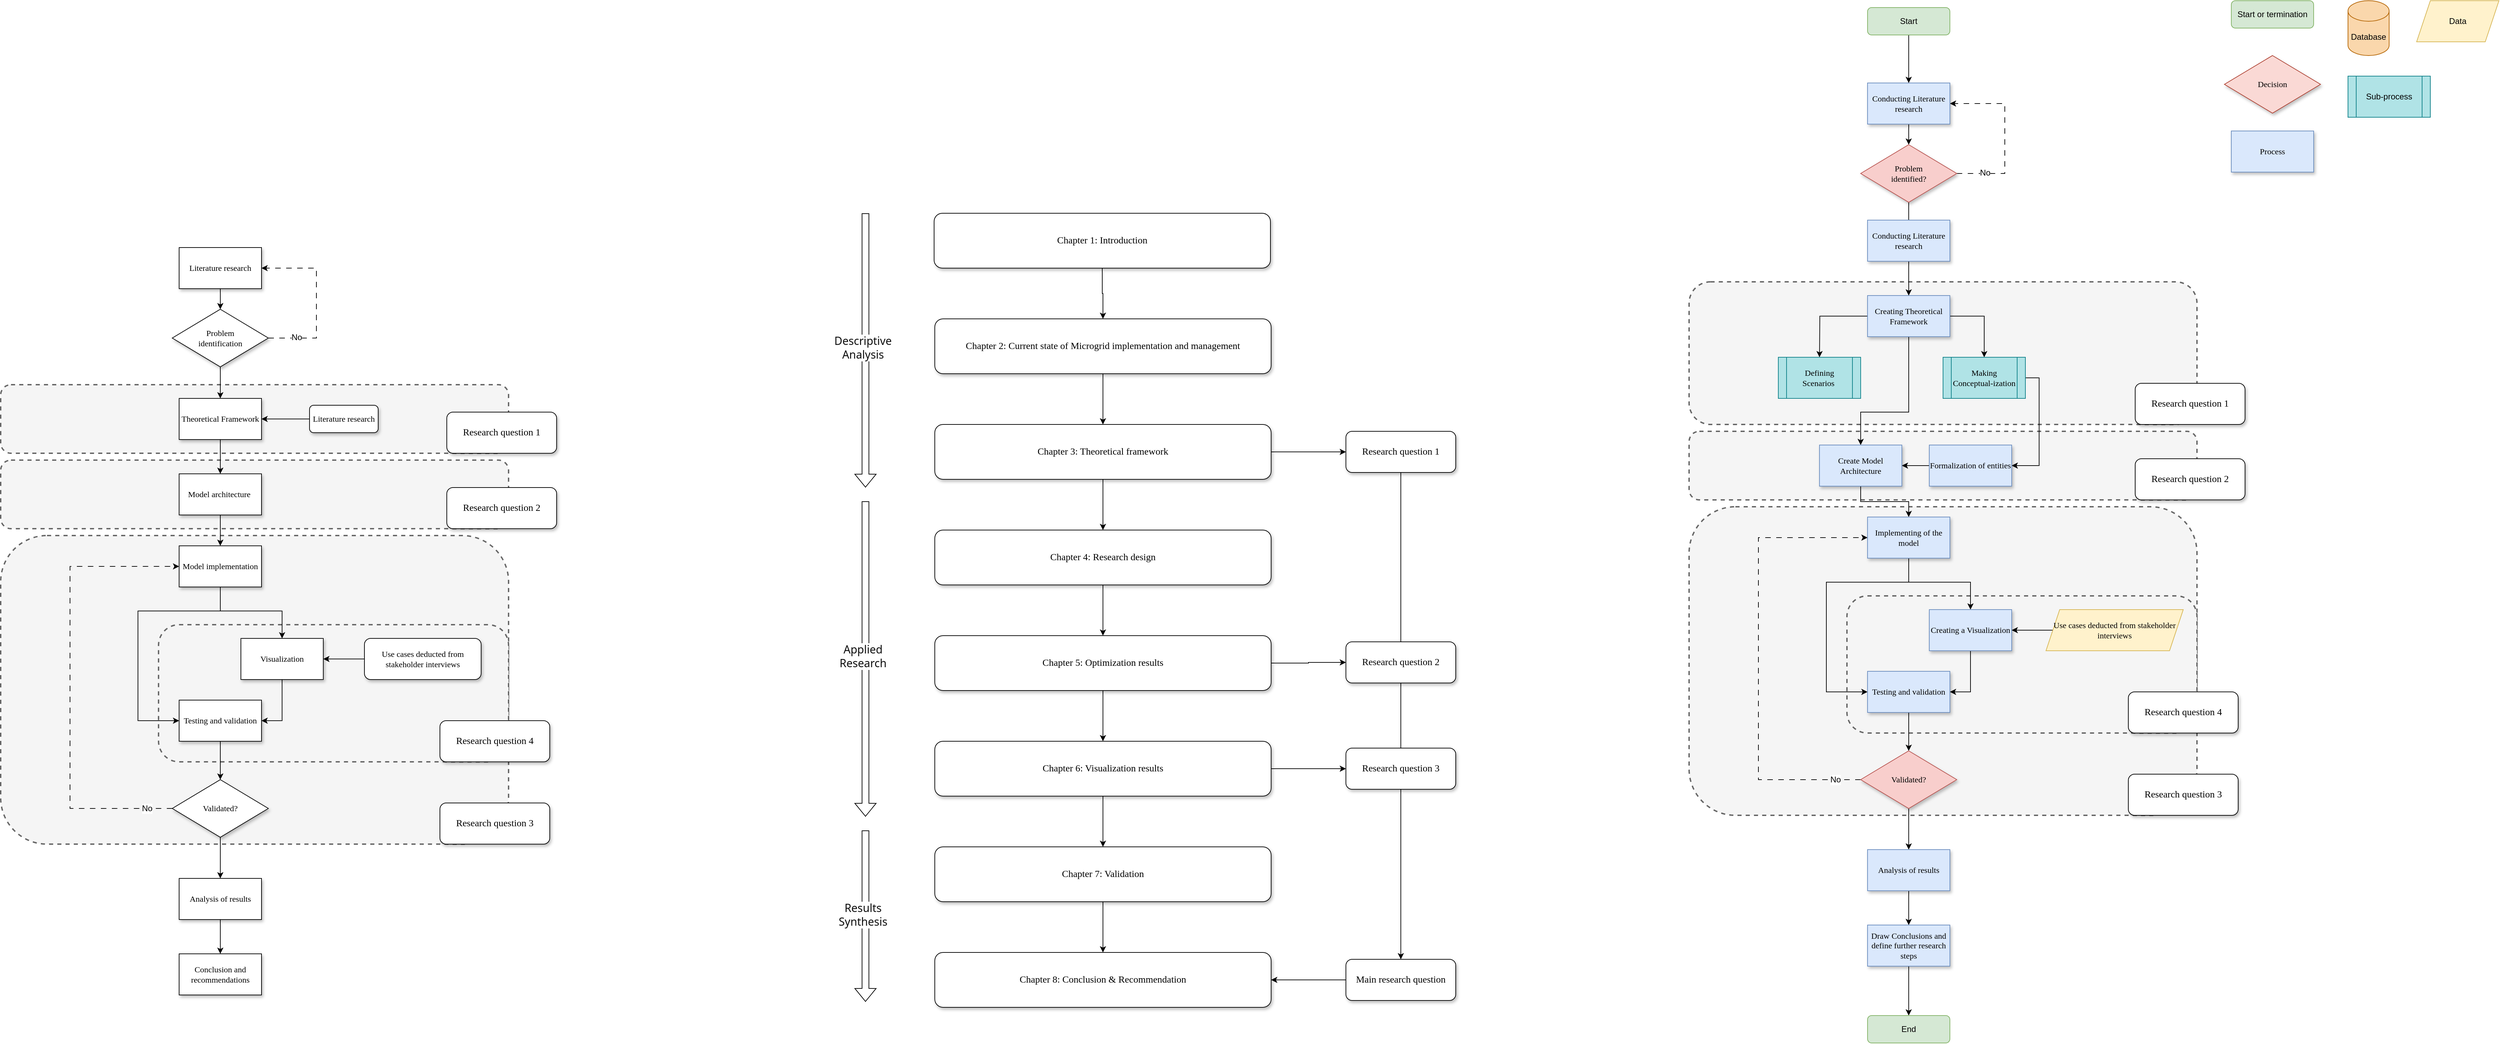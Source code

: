 <mxfile version="24.3.0" type="github" pages="10">
  <diagram name="Chapters" id="edf60f1a-56cd-e834-aa8a-f176f3a09ee4">
    <mxGraphModel dx="2334" dy="2290" grid="1" gridSize="10" guides="1" tooltips="1" connect="1" arrows="1" fold="1" page="1" pageScale="1" pageWidth="1100" pageHeight="850" background="none" math="0" shadow="0">
      <root>
        <mxCell id="0" />
        <mxCell id="1" parent="0" />
        <mxCell id="tJclO1nsjDoBGuYmWMXy-56" value="" style="rounded=1;whiteSpace=wrap;html=1;fillColor=#f5f5f5;fontColor=#333333;strokeColor=#666666;strokeWidth=2;shadow=0;dashed=1;" parent="1" vertex="1">
          <mxGeometry x="680" y="410" width="740" height="450" as="geometry" />
        </mxCell>
        <mxCell id="tJclO1nsjDoBGuYmWMXy-57" value="" style="rounded=1;whiteSpace=wrap;html=1;fillColor=#f5f5f5;fontColor=#333333;strokeColor=#666666;strokeWidth=2;shadow=0;dashed=1;" parent="1" vertex="1">
          <mxGeometry x="910" y="540" width="510" height="200" as="geometry" />
        </mxCell>
        <mxCell id="tJclO1nsjDoBGuYmWMXy-53" value="" style="rounded=1;whiteSpace=wrap;html=1;fillColor=#f5f5f5;fontColor=#333333;strokeColor=#666666;strokeWidth=2;shadow=0;dashed=1;" parent="1" vertex="1">
          <mxGeometry x="680" y="300" width="740" height="100" as="geometry" />
        </mxCell>
        <mxCell id="tJclO1nsjDoBGuYmWMXy-51" value="" style="rounded=1;whiteSpace=wrap;html=1;fillColor=#f5f5f5;fontColor=#333333;strokeColor=#666666;strokeWidth=2;shadow=0;dashed=1;" parent="1" vertex="1">
          <mxGeometry x="680" y="190" width="740" height="100" as="geometry" />
        </mxCell>
        <mxCell id="tJclO1nsjDoBGuYmWMXy-38" style="edgeStyle=orthogonalEdgeStyle;rounded=0;orthogonalLoop=1;jettySize=auto;html=1;entryX=1;entryY=0.5;entryDx=0;entryDy=0;dashed=1;dashPattern=8 8;exitX=1;exitY=0.5;exitDx=0;exitDy=0;fontSize=12;" parent="1" source="tJclO1nsjDoBGuYmWMXy-41" target="tJclO1nsjDoBGuYmWMXy-36" edge="1">
          <mxGeometry relative="1" as="geometry">
            <mxPoint x="1060" y="130" as="sourcePoint" />
            <Array as="points">
              <mxPoint x="1140" y="122" />
              <mxPoint x="1140" y="20" />
            </Array>
          </mxGeometry>
        </mxCell>
        <mxCell id="tJclO1nsjDoBGuYmWMXy-40" value="No" style="edgeLabel;html=1;align=center;verticalAlign=middle;resizable=0;points=[];fontSize=12;" parent="tJclO1nsjDoBGuYmWMXy-38" vertex="1" connectable="0">
          <mxGeometry x="-0.679" y="1" relative="1" as="geometry">
            <mxPoint as="offset" />
          </mxGeometry>
        </mxCell>
        <mxCell id="tJclO1nsjDoBGuYmWMXy-7" style="edgeStyle=orthogonalEdgeStyle;rounded=0;orthogonalLoop=1;jettySize=auto;html=1;entryX=0.5;entryY=0;entryDx=0;entryDy=0;fontSize=12;" parent="1" source="tJclO1nsjDoBGuYmWMXy-1" target="tJclO1nsjDoBGuYmWMXy-6" edge="1">
          <mxGeometry relative="1" as="geometry" />
        </mxCell>
        <mxCell id="tJclO1nsjDoBGuYmWMXy-1" value="Theoretical Framework" style="rounded=0;whiteSpace=wrap;html=1;shadow=1;labelBackgroundColor=none;strokeWidth=1;fontFamily=Verdana;fontSize=12;align=center;" parent="1" vertex="1">
          <mxGeometry x="940" y="210" width="120" height="60" as="geometry" />
        </mxCell>
        <mxCell id="tJclO1nsjDoBGuYmWMXy-22" value="" style="edgeStyle=orthogonalEdgeStyle;rounded=0;orthogonalLoop=1;jettySize=auto;html=1;fontSize=12;" parent="1" source="tJclO1nsjDoBGuYmWMXy-6" target="tJclO1nsjDoBGuYmWMXy-14" edge="1">
          <mxGeometry relative="1" as="geometry" />
        </mxCell>
        <mxCell id="tJclO1nsjDoBGuYmWMXy-6" value="Model architecture&amp;nbsp;" style="rounded=0;whiteSpace=wrap;html=1;shadow=1;labelBackgroundColor=none;strokeWidth=1;fontFamily=Verdana;fontSize=12;align=center;" parent="1" vertex="1">
          <mxGeometry x="940" y="320" width="120" height="60" as="geometry" />
        </mxCell>
        <mxCell id="tJclO1nsjDoBGuYmWMXy-9" style="edgeStyle=orthogonalEdgeStyle;rounded=0;orthogonalLoop=1;jettySize=auto;html=1;entryX=1;entryY=0.5;entryDx=0;entryDy=0;fontSize=12;" parent="1" source="tJclO1nsjDoBGuYmWMXy-8" target="tJclO1nsjDoBGuYmWMXy-1" edge="1">
          <mxGeometry relative="1" as="geometry" />
        </mxCell>
        <mxCell id="tJclO1nsjDoBGuYmWMXy-8" value="Literature research" style="rounded=1;whiteSpace=wrap;html=1;shadow=1;labelBackgroundColor=none;strokeWidth=1;fontFamily=Verdana;fontSize=12;align=center;" parent="1" vertex="1">
          <mxGeometry x="1130" y="220" width="100" height="40" as="geometry" />
        </mxCell>
        <mxCell id="tJclO1nsjDoBGuYmWMXy-32" style="edgeStyle=orthogonalEdgeStyle;rounded=0;orthogonalLoop=1;jettySize=auto;html=1;entryX=0;entryY=0.5;entryDx=0;entryDy=0;dashed=1;fontSize=12;exitX=0;exitY=0.5;exitDx=0;exitDy=0;dashPattern=8 8;" parent="1" source="tJclO1nsjDoBGuYmWMXy-47" target="tJclO1nsjDoBGuYmWMXy-14" edge="1">
          <mxGeometry relative="1" as="geometry">
            <mxPoint x="910" y="460" as="targetPoint" />
            <mxPoint x="950.098" y="890.059" as="sourcePoint" />
            <Array as="points">
              <mxPoint x="781" y="808" />
              <mxPoint x="781" y="455" />
            </Array>
          </mxGeometry>
        </mxCell>
        <mxCell id="tJclO1nsjDoBGuYmWMXy-33" value="No" style="edgeLabel;html=1;align=center;verticalAlign=middle;resizable=0;points=[];fontSize=12;" parent="tJclO1nsjDoBGuYmWMXy-32" vertex="1" connectable="0">
          <mxGeometry x="-0.888" relative="1" as="geometry">
            <mxPoint as="offset" />
          </mxGeometry>
        </mxCell>
        <mxCell id="tJclO1nsjDoBGuYmWMXy-35" style="edgeStyle=orthogonalEdgeStyle;rounded=0;orthogonalLoop=1;jettySize=auto;html=1;exitX=0.5;exitY=1;exitDx=0;exitDy=0;entryX=0.5;entryY=0;entryDx=0;entryDy=0;fontSize=12;" parent="1" target="tJclO1nsjDoBGuYmWMXy-34" edge="1">
          <mxGeometry relative="1" as="geometry">
            <mxPoint x="1000" y="920" as="sourcePoint" />
          </mxGeometry>
        </mxCell>
        <mxCell id="tJclO1nsjDoBGuYmWMXy-23" style="edgeStyle=orthogonalEdgeStyle;rounded=0;orthogonalLoop=1;jettySize=auto;html=1;entryX=0.5;entryY=0;entryDx=0;entryDy=0;fontSize=12;" parent="1" source="tJclO1nsjDoBGuYmWMXy-14" target="tJclO1nsjDoBGuYmWMXy-18" edge="1">
          <mxGeometry relative="1" as="geometry">
            <Array as="points">
              <mxPoint x="1000" y="520" />
              <mxPoint x="1090" y="520" />
            </Array>
          </mxGeometry>
        </mxCell>
        <mxCell id="NG6jBYZI90vvYnXtw836-25" style="edgeStyle=orthogonalEdgeStyle;rounded=0;orthogonalLoop=1;jettySize=auto;html=1;entryX=0;entryY=0.5;entryDx=0;entryDy=0;" parent="1" source="tJclO1nsjDoBGuYmWMXy-14" target="tJclO1nsjDoBGuYmWMXy-16" edge="1">
          <mxGeometry relative="1" as="geometry">
            <Array as="points">
              <mxPoint x="1000" y="520" />
              <mxPoint x="880" y="520" />
              <mxPoint x="880" y="680" />
            </Array>
          </mxGeometry>
        </mxCell>
        <mxCell id="tJclO1nsjDoBGuYmWMXy-14" value="Model implementation" style="rounded=0;whiteSpace=wrap;html=1;shadow=1;labelBackgroundColor=none;strokeWidth=1;fontFamily=Verdana;fontSize=12;align=center;" parent="1" vertex="1">
          <mxGeometry x="940" y="425" width="120" height="60" as="geometry" />
        </mxCell>
        <mxCell id="tJclO1nsjDoBGuYmWMXy-49" style="edgeStyle=orthogonalEdgeStyle;rounded=0;orthogonalLoop=1;jettySize=auto;html=1;entryX=0.5;entryY=0;entryDx=0;entryDy=0;" parent="1" source="tJclO1nsjDoBGuYmWMXy-16" target="tJclO1nsjDoBGuYmWMXy-47" edge="1">
          <mxGeometry relative="1" as="geometry" />
        </mxCell>
        <mxCell id="tJclO1nsjDoBGuYmWMXy-16" value="Testing and validation" style="rounded=0;whiteSpace=wrap;html=1;shadow=1;labelBackgroundColor=none;strokeWidth=1;fontFamily=Verdana;fontSize=12;align=center;" parent="1" vertex="1">
          <mxGeometry x="940" y="650" width="120" height="60" as="geometry" />
        </mxCell>
        <mxCell id="tJclO1nsjDoBGuYmWMXy-26" style="edgeStyle=orthogonalEdgeStyle;rounded=0;orthogonalLoop=1;jettySize=auto;html=1;entryX=1;entryY=0.5;entryDx=0;entryDy=0;fontSize=12;" parent="1" source="tJclO1nsjDoBGuYmWMXy-18" target="tJclO1nsjDoBGuYmWMXy-16" edge="1">
          <mxGeometry relative="1" as="geometry" />
        </mxCell>
        <mxCell id="tJclO1nsjDoBGuYmWMXy-18" value="Visualization" style="rounded=0;whiteSpace=wrap;html=1;shadow=1;labelBackgroundColor=none;strokeWidth=1;fontFamily=Verdana;fontSize=12;align=center;" parent="1" vertex="1">
          <mxGeometry x="1030" y="560" width="120" height="60" as="geometry" />
        </mxCell>
        <mxCell id="tJclO1nsjDoBGuYmWMXy-24" value="" style="edgeStyle=orthogonalEdgeStyle;rounded=0;orthogonalLoop=1;jettySize=auto;html=1;fontSize=12;" parent="1" source="tJclO1nsjDoBGuYmWMXy-20" target="tJclO1nsjDoBGuYmWMXy-18" edge="1">
          <mxGeometry relative="1" as="geometry" />
        </mxCell>
        <mxCell id="tJclO1nsjDoBGuYmWMXy-20" value="Use cases deducted from stakeholder interviews" style="rounded=1;whiteSpace=wrap;html=1;shadow=1;labelBackgroundColor=none;strokeWidth=1;fontFamily=Verdana;fontSize=12;align=center;" parent="1" vertex="1">
          <mxGeometry x="1210" y="560" width="170" height="60" as="geometry" />
        </mxCell>
        <mxCell id="tJclO1nsjDoBGuYmWMXy-48" value="" style="edgeStyle=orthogonalEdgeStyle;rounded=0;orthogonalLoop=1;jettySize=auto;html=1;exitX=0.5;exitY=1;exitDx=0;exitDy=0;" parent="1" source="tJclO1nsjDoBGuYmWMXy-47" target="tJclO1nsjDoBGuYmWMXy-34" edge="1">
          <mxGeometry relative="1" as="geometry">
            <mxPoint x="1000" y="910" as="sourcePoint" />
          </mxGeometry>
        </mxCell>
        <mxCell id="tJclO1nsjDoBGuYmWMXy-43" value="" style="edgeStyle=orthogonalEdgeStyle;rounded=0;orthogonalLoop=1;jettySize=auto;html=1;fontSize=12;" parent="1" source="tJclO1nsjDoBGuYmWMXy-34" target="tJclO1nsjDoBGuYmWMXy-42" edge="1">
          <mxGeometry relative="1" as="geometry" />
        </mxCell>
        <mxCell id="tJclO1nsjDoBGuYmWMXy-34" value="Analysis of results" style="rounded=0;whiteSpace=wrap;html=1;shadow=1;labelBackgroundColor=none;strokeWidth=1;fontFamily=Verdana;fontSize=12;align=center;" parent="1" vertex="1">
          <mxGeometry x="940" y="910" width="120" height="60" as="geometry" />
        </mxCell>
        <mxCell id="tJclO1nsjDoBGuYmWMXy-44" style="edgeStyle=orthogonalEdgeStyle;rounded=0;orthogonalLoop=1;jettySize=auto;html=1;entryX=0.5;entryY=0;entryDx=0;entryDy=0;" parent="1" source="tJclO1nsjDoBGuYmWMXy-36" target="tJclO1nsjDoBGuYmWMXy-41" edge="1">
          <mxGeometry relative="1" as="geometry" />
        </mxCell>
        <mxCell id="tJclO1nsjDoBGuYmWMXy-36" value="Literature research" style="rounded=0;whiteSpace=wrap;html=1;shadow=1;labelBackgroundColor=none;strokeWidth=1;fontFamily=Verdana;fontSize=12;align=center;" parent="1" vertex="1">
          <mxGeometry x="940" y="-10" width="120" height="60" as="geometry" />
        </mxCell>
        <mxCell id="tJclO1nsjDoBGuYmWMXy-46" style="edgeStyle=orthogonalEdgeStyle;rounded=0;orthogonalLoop=1;jettySize=auto;html=1;entryX=0.5;entryY=0;entryDx=0;entryDy=0;" parent="1" source="tJclO1nsjDoBGuYmWMXy-41" target="tJclO1nsjDoBGuYmWMXy-1" edge="1">
          <mxGeometry relative="1" as="geometry" />
        </mxCell>
        <mxCell id="tJclO1nsjDoBGuYmWMXy-41" value="Problem&lt;br style=&quot;font-size: 12px;&quot;&gt;&amp;nbsp;identification&amp;nbsp;" style="rhombus;whiteSpace=wrap;html=1;rounded=0;shadow=1;labelBackgroundColor=none;strokeWidth=1;fontFamily=Verdana;fontSize=12;align=center;" parent="1" vertex="1">
          <mxGeometry x="930" y="80" width="140" height="84" as="geometry" />
        </mxCell>
        <mxCell id="tJclO1nsjDoBGuYmWMXy-42" value="Conclusion and recommendations" style="rounded=0;whiteSpace=wrap;html=1;shadow=1;labelBackgroundColor=none;strokeWidth=1;fontFamily=Verdana;fontSize=12;align=center;" parent="1" vertex="1">
          <mxGeometry x="940" y="1020" width="120" height="60" as="geometry" />
        </mxCell>
        <mxCell id="tJclO1nsjDoBGuYmWMXy-47" value="Validated?" style="rhombus;whiteSpace=wrap;html=1;rounded=0;shadow=1;labelBackgroundColor=none;strokeWidth=1;fontFamily=Verdana;fontSize=12;align=center;" parent="1" vertex="1">
          <mxGeometry x="930" y="766" width="140" height="84" as="geometry" />
        </mxCell>
        <mxCell id="tJclO1nsjDoBGuYmWMXy-59" value="" style="shape=flexArrow;endArrow=classic;html=1;rounded=0;" parent="1" edge="1">
          <mxGeometry width="50" height="50" relative="1" as="geometry">
            <mxPoint x="1940" y="-60" as="sourcePoint" />
            <mxPoint x="1940" y="340" as="targetPoint" />
          </mxGeometry>
        </mxCell>
        <mxCell id="tJclO1nsjDoBGuYmWMXy-60" value="&lt;span style=&quot;color: rgb(13, 13, 13); font-family: Söhne, ui-sans-serif, system-ui, -apple-system, &amp;quot;Segoe UI&amp;quot;, Roboto, Ubuntu, Cantarell, &amp;quot;Noto Sans&amp;quot;, sans-serif, &amp;quot;Helvetica Neue&amp;quot;, Arial, &amp;quot;Apple Color Emoji&amp;quot;, &amp;quot;Segoe UI Emoji&amp;quot;, &amp;quot;Segoe UI Symbol&amp;quot;, &amp;quot;Noto Color Emoji&amp;quot;; font-size: 16px; text-align: left; white-space: pre-wrap;&quot;&gt;Descriptive Analysis&lt;/span&gt;" style="edgeLabel;html=1;align=center;verticalAlign=middle;resizable=0;points=[];" parent="tJclO1nsjDoBGuYmWMXy-59" vertex="1" connectable="0">
          <mxGeometry x="-0.02" y="-4" relative="1" as="geometry">
            <mxPoint as="offset" />
          </mxGeometry>
        </mxCell>
        <mxCell id="tJclO1nsjDoBGuYmWMXy-61" value="" style="shape=flexArrow;endArrow=classic;html=1;rounded=0;" parent="1" edge="1">
          <mxGeometry width="50" height="50" relative="1" as="geometry">
            <mxPoint x="1940" y="360" as="sourcePoint" />
            <mxPoint x="1940" y="820" as="targetPoint" />
          </mxGeometry>
        </mxCell>
        <mxCell id="tJclO1nsjDoBGuYmWMXy-62" value="&lt;span style=&quot;color: rgb(13, 13, 13); font-family: Söhne, ui-sans-serif, system-ui, -apple-system, &amp;quot;Segoe UI&amp;quot;, Roboto, Ubuntu, Cantarell, &amp;quot;Noto Sans&amp;quot;, sans-serif, &amp;quot;Helvetica Neue&amp;quot;, Arial, &amp;quot;Apple Color Emoji&amp;quot;, &amp;quot;Segoe UI Emoji&amp;quot;, &amp;quot;Segoe UI Symbol&amp;quot;, &amp;quot;Noto Color Emoji&amp;quot;; font-size: 16px; text-align: left; white-space: pre-wrap;&quot;&gt;Applied Research&lt;/span&gt;" style="edgeLabel;html=1;align=center;verticalAlign=middle;resizable=0;points=[];" parent="tJclO1nsjDoBGuYmWMXy-61" vertex="1" connectable="0">
          <mxGeometry x="-0.02" y="-4" relative="1" as="geometry">
            <mxPoint as="offset" />
          </mxGeometry>
        </mxCell>
        <mxCell id="tJclO1nsjDoBGuYmWMXy-63" value="" style="shape=flexArrow;endArrow=classic;html=1;rounded=0;" parent="1" edge="1">
          <mxGeometry width="50" height="50" relative="1" as="geometry">
            <mxPoint x="1940" y="840" as="sourcePoint" />
            <mxPoint x="1940" y="1090" as="targetPoint" />
          </mxGeometry>
        </mxCell>
        <mxCell id="tJclO1nsjDoBGuYmWMXy-64" value="&lt;span style=&quot;border: 0px solid rgb(227, 227, 227); box-sizing: border-box; --tw-border-spacing-x: 0; --tw-border-spacing-y: 0; --tw-translate-x: 0; --tw-translate-y: 0; --tw-rotate: 0; --tw-skew-x: 0; --tw-skew-y: 0; --tw-scale-x: 1; --tw-scale-y: 1; --tw-pan-x: ; --tw-pan-y: ; --tw-pinch-zoom: ; --tw-scroll-snap-strictness: proximity; --tw-gradient-from-position: ; --tw-gradient-via-position: ; --tw-gradient-to-position: ; --tw-ordinal: ; --tw-slashed-zero: ; --tw-numeric-figure: ; --tw-numeric-spacing: ; --tw-numeric-fraction: ; --tw-ring-inset: ; --tw-ring-offset-width: 0px; --tw-ring-offset-color: #fff; --tw-ring-color: rgba(69,89,164,.5); --tw-ring-offset-shadow: 0 0 transparent; --tw-ring-shadow: 0 0 transparent; --tw-shadow: 0 0 transparent; --tw-shadow-colored: 0 0 transparent; --tw-blur: ; --tw-brightness: ; --tw-contrast: ; --tw-grayscale: ; --tw-hue-rotate: ; --tw-invert: ; --tw-saturate: ; --tw-sepia: ; --tw-drop-shadow: ; --tw-backdrop-blur: ; --tw-backdrop-brightness: ; --tw-backdrop-contrast: ; --tw-backdrop-grayscale: ; --tw-backdrop-hue-rotate: ; --tw-backdrop-invert: ; --tw-backdrop-opacity: ; --tw-backdrop-saturate: ; --tw-backdrop-sepia: ; --tw-contain-size: ; --tw-contain-layout: ; --tw-contain-paint: ; --tw-contain-style: ; color: rgb(13, 13, 13); font-family: Söhne, ui-sans-serif, system-ui, -apple-system, &amp;quot;Segoe UI&amp;quot;, Roboto, Ubuntu, Cantarell, &amp;quot;Noto Sans&amp;quot;, sans-serif, &amp;quot;Helvetica Neue&amp;quot;, Arial, &amp;quot;Apple Color Emoji&amp;quot;, &amp;quot;Segoe UI Emoji&amp;quot;, &amp;quot;Segoe UI Symbol&amp;quot;, &amp;quot;Noto Color Emoji&amp;quot;; font-size: 16px; text-align: left; white-space: pre-wrap; font-weight: normal;&quot;&gt;Results Synthesis&lt;/span&gt;" style="edgeLabel;html=1;align=center;verticalAlign=middle;resizable=0;points=[];fontStyle=1" parent="tJclO1nsjDoBGuYmWMXy-63" vertex="1" connectable="0">
          <mxGeometry x="-0.02" y="-4" relative="1" as="geometry">
            <mxPoint as="offset" />
          </mxGeometry>
        </mxCell>
        <mxCell id="NG6jBYZI90vvYnXtw836-3" value="" style="edgeStyle=orthogonalEdgeStyle;rounded=0;orthogonalLoop=1;jettySize=auto;html=1;fontSize=14;" parent="1" source="NG6jBYZI90vvYnXtw836-1" target="NG6jBYZI90vvYnXtw836-2" edge="1">
          <mxGeometry relative="1" as="geometry" />
        </mxCell>
        <mxCell id="NG6jBYZI90vvYnXtw836-1" value="Chapter 1: Introduction" style="rounded=1;whiteSpace=wrap;html=1;shadow=1;labelBackgroundColor=none;strokeWidth=1;fontFamily=Verdana;fontSize=14;align=center;" parent="1" vertex="1">
          <mxGeometry x="2040" y="-60" width="490" height="80" as="geometry" />
        </mxCell>
        <mxCell id="NG6jBYZI90vvYnXtw836-6" value="" style="edgeStyle=orthogonalEdgeStyle;rounded=0;orthogonalLoop=1;jettySize=auto;html=1;fontSize=14;" parent="1" source="NG6jBYZI90vvYnXtw836-2" target="NG6jBYZI90vvYnXtw836-5" edge="1">
          <mxGeometry relative="1" as="geometry" />
        </mxCell>
        <mxCell id="NG6jBYZI90vvYnXtw836-2" value="Chapter 2: Current state of Microgrid implementation and management" style="rounded=1;whiteSpace=wrap;html=1;shadow=1;labelBackgroundColor=none;strokeWidth=1;fontFamily=Verdana;fontSize=14;align=center;" parent="1" vertex="1">
          <mxGeometry x="2041" y="94" width="490" height="80" as="geometry" />
        </mxCell>
        <mxCell id="NG6jBYZI90vvYnXtw836-8" value="" style="edgeStyle=orthogonalEdgeStyle;rounded=0;orthogonalLoop=1;jettySize=auto;html=1;fontSize=14;" parent="1" source="NG6jBYZI90vvYnXtw836-5" target="NG6jBYZI90vvYnXtw836-7" edge="1">
          <mxGeometry relative="1" as="geometry" />
        </mxCell>
        <mxCell id="9YwqEyluqIXsMja8nArs-2" value="" style="edgeStyle=orthogonalEdgeStyle;rounded=0;orthogonalLoop=1;jettySize=auto;html=1;" parent="1" source="NG6jBYZI90vvYnXtw836-5" target="NG6jBYZI90vvYnXtw836-19" edge="1">
          <mxGeometry relative="1" as="geometry" />
        </mxCell>
        <mxCell id="NG6jBYZI90vvYnXtw836-5" value="Chapter 3: Theoretical framework" style="rounded=1;whiteSpace=wrap;html=1;shadow=1;labelBackgroundColor=none;strokeWidth=1;fontFamily=Verdana;fontSize=14;align=center;" parent="1" vertex="1">
          <mxGeometry x="2041" y="248" width="490" height="80" as="geometry" />
        </mxCell>
        <mxCell id="NG6jBYZI90vvYnXtw836-10" value="" style="edgeStyle=orthogonalEdgeStyle;rounded=0;orthogonalLoop=1;jettySize=auto;html=1;fontSize=14;" parent="1" source="NG6jBYZI90vvYnXtw836-7" target="NG6jBYZI90vvYnXtw836-9" edge="1">
          <mxGeometry relative="1" as="geometry" />
        </mxCell>
        <mxCell id="NG6jBYZI90vvYnXtw836-7" value="Chapter 4:&amp;nbsp;Research design" style="rounded=1;whiteSpace=wrap;html=1;shadow=1;labelBackgroundColor=none;strokeWidth=1;fontFamily=Verdana;fontSize=14;align=center;" parent="1" vertex="1">
          <mxGeometry x="2041" y="402" width="490" height="80" as="geometry" />
        </mxCell>
        <mxCell id="NG6jBYZI90vvYnXtw836-12" value="" style="edgeStyle=orthogonalEdgeStyle;rounded=0;orthogonalLoop=1;jettySize=auto;html=1;fontSize=14;" parent="1" source="NG6jBYZI90vvYnXtw836-9" target="NG6jBYZI90vvYnXtw836-11" edge="1">
          <mxGeometry relative="1" as="geometry" />
        </mxCell>
        <mxCell id="9YwqEyluqIXsMja8nArs-3" style="edgeStyle=orthogonalEdgeStyle;rounded=0;orthogonalLoop=1;jettySize=auto;html=1;entryX=0;entryY=0.5;entryDx=0;entryDy=0;" parent="1" source="NG6jBYZI90vvYnXtw836-9" target="NG6jBYZI90vvYnXtw836-20" edge="1">
          <mxGeometry relative="1" as="geometry" />
        </mxCell>
        <mxCell id="NG6jBYZI90vvYnXtw836-9" value="Chapter 5: Optimization results" style="rounded=1;whiteSpace=wrap;html=1;shadow=1;labelBackgroundColor=none;strokeWidth=1;fontFamily=Verdana;fontSize=14;align=center;" parent="1" vertex="1">
          <mxGeometry x="2041" y="556" width="490" height="80" as="geometry" />
        </mxCell>
        <mxCell id="NG6jBYZI90vvYnXtw836-14" value="" style="edgeStyle=orthogonalEdgeStyle;rounded=0;orthogonalLoop=1;jettySize=auto;html=1;fontSize=14;" parent="1" source="NG6jBYZI90vvYnXtw836-11" target="NG6jBYZI90vvYnXtw836-13" edge="1">
          <mxGeometry relative="1" as="geometry" />
        </mxCell>
        <mxCell id="9YwqEyluqIXsMja8nArs-4" style="edgeStyle=orthogonalEdgeStyle;rounded=0;orthogonalLoop=1;jettySize=auto;html=1;entryX=0;entryY=0.5;entryDx=0;entryDy=0;" parent="1" source="NG6jBYZI90vvYnXtw836-11" target="NG6jBYZI90vvYnXtw836-21" edge="1">
          <mxGeometry relative="1" as="geometry" />
        </mxCell>
        <mxCell id="NG6jBYZI90vvYnXtw836-11" value="Chapter 6: Visualization results" style="rounded=1;whiteSpace=wrap;html=1;shadow=1;labelBackgroundColor=none;strokeWidth=1;fontFamily=Verdana;fontSize=14;align=center;" parent="1" vertex="1">
          <mxGeometry x="2041" y="710" width="490" height="80" as="geometry" />
        </mxCell>
        <mxCell id="NG6jBYZI90vvYnXtw836-16" value="" style="edgeStyle=orthogonalEdgeStyle;rounded=0;orthogonalLoop=1;jettySize=auto;html=1;fontSize=14;" parent="1" source="NG6jBYZI90vvYnXtw836-13" target="NG6jBYZI90vvYnXtw836-15" edge="1">
          <mxGeometry relative="1" as="geometry" />
        </mxCell>
        <mxCell id="NG6jBYZI90vvYnXtw836-13" value="Chapter 7: Validation" style="rounded=1;whiteSpace=wrap;html=1;shadow=1;labelBackgroundColor=none;strokeWidth=1;fontFamily=Verdana;fontSize=14;align=center;" parent="1" vertex="1">
          <mxGeometry x="2041" y="864" width="490" height="80" as="geometry" />
        </mxCell>
        <mxCell id="NG6jBYZI90vvYnXtw836-15" value="Chapter 8: Conclusion &amp;amp; Recommendation" style="rounded=1;whiteSpace=wrap;html=1;shadow=1;labelBackgroundColor=none;strokeWidth=1;fontFamily=Verdana;fontSize=14;align=center;" parent="1" vertex="1">
          <mxGeometry x="2041" y="1018" width="490" height="80" as="geometry" />
        </mxCell>
        <mxCell id="9YwqEyluqIXsMja8nArs-13" style="edgeStyle=orthogonalEdgeStyle;rounded=0;orthogonalLoop=1;jettySize=auto;html=1;entryX=0.5;entryY=0;entryDx=0;entryDy=0;" parent="1" source="NG6jBYZI90vvYnXtw836-19" target="9YwqEyluqIXsMja8nArs-14" edge="1">
          <mxGeometry relative="1" as="geometry">
            <mxPoint x="2720" y="1182.0" as="targetPoint" />
          </mxGeometry>
        </mxCell>
        <mxCell id="NG6jBYZI90vvYnXtw836-19" value="Research question 1" style="rounded=1;whiteSpace=wrap;html=1;shadow=1;labelBackgroundColor=none;strokeWidth=1;fontFamily=Verdana;fontSize=14;align=center;" parent="1" vertex="1">
          <mxGeometry x="2640" y="258" width="160" height="60" as="geometry" />
        </mxCell>
        <mxCell id="NG6jBYZI90vvYnXtw836-20" value="Research question 2" style="rounded=1;whiteSpace=wrap;html=1;shadow=1;labelBackgroundColor=none;strokeWidth=1;fontFamily=Verdana;fontSize=14;align=center;" parent="1" vertex="1">
          <mxGeometry x="2640" y="565" width="160" height="60" as="geometry" />
        </mxCell>
        <mxCell id="NG6jBYZI90vvYnXtw836-21" value="Research question 3" style="rounded=1;whiteSpace=wrap;html=1;shadow=1;labelBackgroundColor=none;strokeWidth=1;fontFamily=Verdana;fontSize=14;align=center;" parent="1" vertex="1">
          <mxGeometry x="2640" y="720" width="160" height="60" as="geometry" />
        </mxCell>
        <mxCell id="NG6jBYZI90vvYnXtw836-26" value="Research question 1" style="rounded=1;whiteSpace=wrap;html=1;shadow=1;labelBackgroundColor=none;strokeWidth=1;fontFamily=Verdana;fontSize=14;align=center;" parent="1" vertex="1">
          <mxGeometry x="1330" y="230" width="160" height="60" as="geometry" />
        </mxCell>
        <mxCell id="NG6jBYZI90vvYnXtw836-27" value="Research question 2" style="rounded=1;whiteSpace=wrap;html=1;shadow=1;labelBackgroundColor=none;strokeWidth=1;fontFamily=Verdana;fontSize=14;align=center;" parent="1" vertex="1">
          <mxGeometry x="1330" y="340" width="160" height="60" as="geometry" />
        </mxCell>
        <mxCell id="NG6jBYZI90vvYnXtw836-28" value="Research question 3" style="rounded=1;whiteSpace=wrap;html=1;shadow=1;labelBackgroundColor=none;strokeWidth=1;fontFamily=Verdana;fontSize=14;align=center;" parent="1" vertex="1">
          <mxGeometry x="1320" y="800" width="160" height="60" as="geometry" />
        </mxCell>
        <mxCell id="NG6jBYZI90vvYnXtw836-29" value="Research question 4" style="rounded=1;whiteSpace=wrap;html=1;shadow=1;labelBackgroundColor=none;strokeWidth=1;fontFamily=Verdana;fontSize=14;align=center;" parent="1" vertex="1">
          <mxGeometry x="1320" y="680" width="160" height="60" as="geometry" />
        </mxCell>
        <mxCell id="t3BTokZXNKg_Y40_dbwL-38" value="" style="rounded=1;whiteSpace=wrap;html=1;fillColor=#f5f5f5;fontColor=#333333;strokeColor=#666666;strokeWidth=2;shadow=0;dashed=1;" parent="1" vertex="1">
          <mxGeometry x="3140" y="368" width="740" height="450" as="geometry" />
        </mxCell>
        <mxCell id="t3BTokZXNKg_Y40_dbwL-39" value="" style="rounded=1;whiteSpace=wrap;html=1;fillColor=#f5f5f5;fontColor=#333333;strokeColor=#666666;strokeWidth=2;shadow=0;dashed=1;" parent="1" vertex="1">
          <mxGeometry x="3370" y="498" width="510" height="200" as="geometry" />
        </mxCell>
        <mxCell id="t3BTokZXNKg_Y40_dbwL-40" value="" style="rounded=1;whiteSpace=wrap;html=1;fillColor=#f5f5f5;fontColor=#333333;strokeColor=#666666;strokeWidth=2;shadow=0;dashed=1;" parent="1" vertex="1">
          <mxGeometry x="3140" y="258" width="740" height="100" as="geometry" />
        </mxCell>
        <mxCell id="t3BTokZXNKg_Y40_dbwL-41" value="" style="rounded=1;whiteSpace=wrap;html=1;fillColor=#f5f5f5;fontColor=#333333;strokeColor=#666666;strokeWidth=2;shadow=0;dashed=1;" parent="1" vertex="1">
          <mxGeometry x="3140" y="40" width="740" height="208" as="geometry" />
        </mxCell>
        <mxCell id="t3BTokZXNKg_Y40_dbwL-42" style="edgeStyle=orthogonalEdgeStyle;rounded=0;orthogonalLoop=1;jettySize=auto;html=1;entryX=1;entryY=0.5;entryDx=0;entryDy=0;dashed=1;dashPattern=8 8;exitX=1;exitY=0.5;exitDx=0;exitDy=0;fontSize=12;" parent="1" source="t3BTokZXNKg_Y40_dbwL-68" target="t3BTokZXNKg_Y40_dbwL-66" edge="1">
          <mxGeometry relative="1" as="geometry">
            <mxPoint x="3520" y="-110" as="sourcePoint" />
            <Array as="points">
              <mxPoint x="3600" y="-118" />
              <mxPoint x="3600" y="-220" />
            </Array>
          </mxGeometry>
        </mxCell>
        <mxCell id="t3BTokZXNKg_Y40_dbwL-43" value="No" style="edgeLabel;html=1;align=center;verticalAlign=middle;resizable=0;points=[];fontSize=12;" parent="t3BTokZXNKg_Y40_dbwL-42" vertex="1" connectable="0">
          <mxGeometry x="-0.679" y="1" relative="1" as="geometry">
            <mxPoint as="offset" />
          </mxGeometry>
        </mxCell>
        <mxCell id="9YwqEyluqIXsMja8nArs-29" style="edgeStyle=orthogonalEdgeStyle;rounded=0;orthogonalLoop=1;jettySize=auto;html=1;entryX=0.5;entryY=0;entryDx=0;entryDy=0;" parent="1" source="t3BTokZXNKg_Y40_dbwL-45" edge="1">
          <mxGeometry relative="1" as="geometry">
            <mxPoint x="3570" y="150" as="targetPoint" />
            <Array as="points">
              <mxPoint x="3570" y="90" />
            </Array>
          </mxGeometry>
        </mxCell>
        <mxCell id="9YwqEyluqIXsMja8nArs-31" style="edgeStyle=orthogonalEdgeStyle;rounded=0;orthogonalLoop=1;jettySize=auto;html=1;exitX=0;exitY=0.5;exitDx=0;exitDy=0;entryX=0.5;entryY=0;entryDx=0;entryDy=0;" parent="1" source="t3BTokZXNKg_Y40_dbwL-45" edge="1">
          <mxGeometry relative="1" as="geometry">
            <mxPoint x="3330" y="150" as="targetPoint" />
          </mxGeometry>
        </mxCell>
        <mxCell id="9YwqEyluqIXsMja8nArs-47" style="edgeStyle=orthogonalEdgeStyle;rounded=0;orthogonalLoop=1;jettySize=auto;html=1;entryX=0.5;entryY=0;entryDx=0;entryDy=0;" parent="1" source="t3BTokZXNKg_Y40_dbwL-45" target="t3BTokZXNKg_Y40_dbwL-47" edge="1">
          <mxGeometry relative="1" as="geometry">
            <Array as="points">
              <mxPoint x="3460" y="230" />
              <mxPoint x="3390" y="230" />
            </Array>
          </mxGeometry>
        </mxCell>
        <mxCell id="t3BTokZXNKg_Y40_dbwL-45" value="Creating Theoretical Framework" style="rounded=0;whiteSpace=wrap;html=1;shadow=1;labelBackgroundColor=none;strokeWidth=1;fontFamily=Verdana;fontSize=12;align=center;fillColor=#dae8fc;strokeColor=#6c8ebf;" parent="1" vertex="1">
          <mxGeometry x="3400" y="60" width="120" height="60" as="geometry" />
        </mxCell>
        <mxCell id="t3BTokZXNKg_Y40_dbwL-46" value="" style="edgeStyle=orthogonalEdgeStyle;rounded=0;orthogonalLoop=1;jettySize=auto;html=1;fontSize=12;" parent="1" source="t3BTokZXNKg_Y40_dbwL-47" target="t3BTokZXNKg_Y40_dbwL-55" edge="1">
          <mxGeometry relative="1" as="geometry" />
        </mxCell>
        <mxCell id="t3BTokZXNKg_Y40_dbwL-47" value="Create Model Architecture" style="rounded=0;whiteSpace=wrap;html=1;shadow=1;labelBackgroundColor=none;strokeWidth=1;fontFamily=Verdana;fontSize=12;align=center;fillColor=#dae8fc;strokeColor=#6c8ebf;" parent="1" vertex="1">
          <mxGeometry x="3330" y="278" width="120" height="60" as="geometry" />
        </mxCell>
        <mxCell id="t3BTokZXNKg_Y40_dbwL-75" style="edgeStyle=orthogonalEdgeStyle;rounded=0;orthogonalLoop=1;jettySize=auto;html=1;entryX=0.5;entryY=0;entryDx=0;entryDy=0;exitX=0.5;exitY=1;exitDx=0;exitDy=0;" parent="1" source="9YwqEyluqIXsMja8nArs-27" target="t3BTokZXNKg_Y40_dbwL-45" edge="1">
          <mxGeometry relative="1" as="geometry">
            <mxPoint x="3595" y="-19.941" as="sourcePoint" />
          </mxGeometry>
        </mxCell>
        <mxCell id="t3BTokZXNKg_Y40_dbwL-50" style="edgeStyle=orthogonalEdgeStyle;rounded=0;orthogonalLoop=1;jettySize=auto;html=1;entryX=0;entryY=0.5;entryDx=0;entryDy=0;dashed=1;fontSize=12;exitX=0;exitY=0.5;exitDx=0;exitDy=0;dashPattern=8 8;" parent="1" source="t3BTokZXNKg_Y40_dbwL-70" target="t3BTokZXNKg_Y40_dbwL-55" edge="1">
          <mxGeometry relative="1" as="geometry">
            <mxPoint x="3370" y="418" as="targetPoint" />
            <mxPoint x="3410.098" y="848.059" as="sourcePoint" />
            <Array as="points">
              <mxPoint x="3241" y="766" />
              <mxPoint x="3241" y="413" />
            </Array>
          </mxGeometry>
        </mxCell>
        <mxCell id="t3BTokZXNKg_Y40_dbwL-51" value="No" style="edgeLabel;html=1;align=center;verticalAlign=middle;resizable=0;points=[];fontSize=12;" parent="t3BTokZXNKg_Y40_dbwL-50" vertex="1" connectable="0">
          <mxGeometry x="-0.888" relative="1" as="geometry">
            <mxPoint as="offset" />
          </mxGeometry>
        </mxCell>
        <mxCell id="t3BTokZXNKg_Y40_dbwL-52" style="edgeStyle=orthogonalEdgeStyle;rounded=0;orthogonalLoop=1;jettySize=auto;html=1;exitX=0.5;exitY=1;exitDx=0;exitDy=0;entryX=0.5;entryY=0;entryDx=0;entryDy=0;fontSize=12;" parent="1" target="t3BTokZXNKg_Y40_dbwL-64" edge="1">
          <mxGeometry relative="1" as="geometry">
            <mxPoint x="3460" y="878" as="sourcePoint" />
          </mxGeometry>
        </mxCell>
        <mxCell id="t3BTokZXNKg_Y40_dbwL-53" style="edgeStyle=orthogonalEdgeStyle;rounded=0;orthogonalLoop=1;jettySize=auto;html=1;entryX=0.5;entryY=0;entryDx=0;entryDy=0;fontSize=12;" parent="1" source="t3BTokZXNKg_Y40_dbwL-55" target="t3BTokZXNKg_Y40_dbwL-59" edge="1">
          <mxGeometry relative="1" as="geometry">
            <Array as="points">
              <mxPoint x="3460" y="478" />
              <mxPoint x="3550" y="478" />
            </Array>
          </mxGeometry>
        </mxCell>
        <mxCell id="t3BTokZXNKg_Y40_dbwL-54" style="edgeStyle=orthogonalEdgeStyle;rounded=0;orthogonalLoop=1;jettySize=auto;html=1;entryX=0;entryY=0.5;entryDx=0;entryDy=0;" parent="1" source="t3BTokZXNKg_Y40_dbwL-55" target="t3BTokZXNKg_Y40_dbwL-57" edge="1">
          <mxGeometry relative="1" as="geometry">
            <Array as="points">
              <mxPoint x="3460" y="478" />
              <mxPoint x="3340" y="478" />
              <mxPoint x="3340" y="638" />
            </Array>
          </mxGeometry>
        </mxCell>
        <mxCell id="t3BTokZXNKg_Y40_dbwL-55" value="Implementing of the model" style="rounded=0;whiteSpace=wrap;html=1;shadow=1;labelBackgroundColor=none;strokeWidth=1;fontFamily=Verdana;fontSize=12;align=center;fillColor=#dae8fc;strokeColor=#6c8ebf;" parent="1" vertex="1">
          <mxGeometry x="3400" y="383" width="120" height="60" as="geometry" />
        </mxCell>
        <mxCell id="t3BTokZXNKg_Y40_dbwL-56" style="edgeStyle=orthogonalEdgeStyle;rounded=0;orthogonalLoop=1;jettySize=auto;html=1;entryX=0.5;entryY=0;entryDx=0;entryDy=0;" parent="1" source="t3BTokZXNKg_Y40_dbwL-57" target="t3BTokZXNKg_Y40_dbwL-70" edge="1">
          <mxGeometry relative="1" as="geometry" />
        </mxCell>
        <mxCell id="t3BTokZXNKg_Y40_dbwL-57" value="Testing and validation" style="rounded=0;whiteSpace=wrap;html=1;shadow=1;labelBackgroundColor=none;strokeWidth=1;fontFamily=Verdana;fontSize=12;align=center;fillColor=#dae8fc;strokeColor=#6c8ebf;" parent="1" vertex="1">
          <mxGeometry x="3400" y="608" width="120" height="60" as="geometry" />
        </mxCell>
        <mxCell id="t3BTokZXNKg_Y40_dbwL-58" style="edgeStyle=orthogonalEdgeStyle;rounded=0;orthogonalLoop=1;jettySize=auto;html=1;entryX=1;entryY=0.5;entryDx=0;entryDy=0;fontSize=12;" parent="1" source="t3BTokZXNKg_Y40_dbwL-59" target="t3BTokZXNKg_Y40_dbwL-57" edge="1">
          <mxGeometry relative="1" as="geometry" />
        </mxCell>
        <mxCell id="t3BTokZXNKg_Y40_dbwL-59" value="Creating a Visualization" style="rounded=0;whiteSpace=wrap;html=1;shadow=1;labelBackgroundColor=none;strokeWidth=1;fontFamily=Verdana;fontSize=12;align=center;fillColor=#dae8fc;strokeColor=#6c8ebf;" parent="1" vertex="1">
          <mxGeometry x="3490" y="518" width="120" height="60" as="geometry" />
        </mxCell>
        <mxCell id="t3BTokZXNKg_Y40_dbwL-62" value="" style="edgeStyle=orthogonalEdgeStyle;rounded=0;orthogonalLoop=1;jettySize=auto;html=1;exitX=0.5;exitY=1;exitDx=0;exitDy=0;" parent="1" source="t3BTokZXNKg_Y40_dbwL-70" target="t3BTokZXNKg_Y40_dbwL-64" edge="1">
          <mxGeometry relative="1" as="geometry">
            <mxPoint x="3460" y="868" as="sourcePoint" />
          </mxGeometry>
        </mxCell>
        <mxCell id="t3BTokZXNKg_Y40_dbwL-63" value="" style="edgeStyle=orthogonalEdgeStyle;rounded=0;orthogonalLoop=1;jettySize=auto;html=1;fontSize=12;" parent="1" source="t3BTokZXNKg_Y40_dbwL-64" target="t3BTokZXNKg_Y40_dbwL-69" edge="1">
          <mxGeometry relative="1" as="geometry" />
        </mxCell>
        <mxCell id="t3BTokZXNKg_Y40_dbwL-64" value="Analysis of results" style="rounded=0;whiteSpace=wrap;html=1;shadow=1;labelBackgroundColor=none;strokeWidth=1;fontFamily=Verdana;fontSize=12;align=center;fillColor=#dae8fc;strokeColor=#6c8ebf;" parent="1" vertex="1">
          <mxGeometry x="3400" y="868" width="120" height="60" as="geometry" />
        </mxCell>
        <mxCell id="t3BTokZXNKg_Y40_dbwL-65" style="edgeStyle=orthogonalEdgeStyle;rounded=0;orthogonalLoop=1;jettySize=auto;html=1;entryX=0.5;entryY=0;entryDx=0;entryDy=0;" parent="1" source="t3BTokZXNKg_Y40_dbwL-66" target="t3BTokZXNKg_Y40_dbwL-68" edge="1">
          <mxGeometry relative="1" as="geometry" />
        </mxCell>
        <mxCell id="t3BTokZXNKg_Y40_dbwL-66" value="Conducting Literature research" style="rounded=0;whiteSpace=wrap;html=1;shadow=1;labelBackgroundColor=none;strokeWidth=1;fontFamily=Verdana;fontSize=12;align=center;fillColor=#dae8fc;strokeColor=#6c8ebf;" parent="1" vertex="1">
          <mxGeometry x="3400" y="-250" width="120" height="60" as="geometry" />
        </mxCell>
        <mxCell id="t3BTokZXNKg_Y40_dbwL-67" style="edgeStyle=orthogonalEdgeStyle;rounded=0;orthogonalLoop=1;jettySize=auto;html=1;" parent="1" source="t3BTokZXNKg_Y40_dbwL-68" edge="1">
          <mxGeometry relative="1" as="geometry">
            <mxPoint x="3460" y="-30" as="targetPoint" />
          </mxGeometry>
        </mxCell>
        <mxCell id="t3BTokZXNKg_Y40_dbwL-68" value="Problem&lt;br style=&quot;font-size: 12px;&quot;&gt;identified?" style="rhombus;whiteSpace=wrap;html=1;rounded=0;shadow=1;labelBackgroundColor=none;strokeWidth=1;fontFamily=Verdana;fontSize=12;align=center;fillColor=#f8cecc;strokeColor=#b85450;" parent="1" vertex="1">
          <mxGeometry x="3390" y="-160" width="140" height="84" as="geometry" />
        </mxCell>
        <mxCell id="9YwqEyluqIXsMja8nArs-49" style="edgeStyle=orthogonalEdgeStyle;rounded=0;orthogonalLoop=1;jettySize=auto;html=1;entryX=0.5;entryY=0;entryDx=0;entryDy=0;" parent="1" source="t3BTokZXNKg_Y40_dbwL-69" target="9YwqEyluqIXsMja8nArs-48" edge="1">
          <mxGeometry relative="1" as="geometry" />
        </mxCell>
        <mxCell id="t3BTokZXNKg_Y40_dbwL-69" value="Draw Conclusions and define further research steps" style="rounded=0;whiteSpace=wrap;html=1;shadow=1;labelBackgroundColor=none;strokeWidth=1;fontFamily=Verdana;fontSize=12;align=center;fillColor=#dae8fc;strokeColor=#6c8ebf;" parent="1" vertex="1">
          <mxGeometry x="3400" y="978" width="120" height="60" as="geometry" />
        </mxCell>
        <mxCell id="t3BTokZXNKg_Y40_dbwL-70" value="Validated?" style="rhombus;whiteSpace=wrap;html=1;rounded=0;shadow=1;labelBackgroundColor=none;strokeWidth=1;fontFamily=Verdana;fontSize=12;align=center;fillColor=#f8cecc;strokeColor=#b85450;" parent="1" vertex="1">
          <mxGeometry x="3390" y="724" width="140" height="84" as="geometry" />
        </mxCell>
        <mxCell id="t3BTokZXNKg_Y40_dbwL-71" value="Research question 1" style="rounded=1;whiteSpace=wrap;html=1;shadow=1;labelBackgroundColor=none;strokeWidth=1;fontFamily=Verdana;fontSize=14;align=center;" parent="1" vertex="1">
          <mxGeometry x="3790" y="188" width="160" height="60" as="geometry" />
        </mxCell>
        <mxCell id="t3BTokZXNKg_Y40_dbwL-72" value="Research question 2" style="rounded=1;whiteSpace=wrap;html=1;shadow=1;labelBackgroundColor=none;strokeWidth=1;fontFamily=Verdana;fontSize=14;align=center;" parent="1" vertex="1">
          <mxGeometry x="3790" y="298" width="160" height="60" as="geometry" />
        </mxCell>
        <mxCell id="t3BTokZXNKg_Y40_dbwL-73" value="Research question 3" style="rounded=1;whiteSpace=wrap;html=1;shadow=1;labelBackgroundColor=none;strokeWidth=1;fontFamily=Verdana;fontSize=14;align=center;" parent="1" vertex="1">
          <mxGeometry x="3780" y="758" width="160" height="60" as="geometry" />
        </mxCell>
        <mxCell id="t3BTokZXNKg_Y40_dbwL-74" value="Research question 4" style="rounded=1;whiteSpace=wrap;html=1;shadow=1;labelBackgroundColor=none;strokeWidth=1;fontFamily=Verdana;fontSize=14;align=center;" parent="1" vertex="1">
          <mxGeometry x="3780" y="638" width="160" height="60" as="geometry" />
        </mxCell>
        <mxCell id="bnLc4E7rZn6sElzRpeO9-1" style="edgeStyle=orthogonalEdgeStyle;rounded=0;orthogonalLoop=1;jettySize=auto;html=1;entryX=1;entryY=0.5;entryDx=0;entryDy=0;" edge="1" parent="1" source="9YwqEyluqIXsMja8nArs-14" target="NG6jBYZI90vvYnXtw836-15">
          <mxGeometry relative="1" as="geometry" />
        </mxCell>
        <mxCell id="9YwqEyluqIXsMja8nArs-14" value="Main research question" style="rounded=1;whiteSpace=wrap;html=1;shadow=1;labelBackgroundColor=none;strokeWidth=1;fontFamily=Verdana;fontSize=14;align=center;" parent="1" vertex="1">
          <mxGeometry x="2640" y="1028" width="160" height="60" as="geometry" />
        </mxCell>
        <mxCell id="9YwqEyluqIXsMja8nArs-17" value="Decision" style="rhombus;whiteSpace=wrap;html=1;rounded=0;shadow=1;labelBackgroundColor=none;strokeWidth=1;fontFamily=Verdana;fontSize=12;align=center;fillColor=#fad9d5;strokeColor=#ae4132;" parent="1" vertex="1">
          <mxGeometry x="3920" y="-290" width="140" height="84" as="geometry" />
        </mxCell>
        <mxCell id="9YwqEyluqIXsMja8nArs-18" value="Process" style="rounded=0;whiteSpace=wrap;html=1;shadow=1;labelBackgroundColor=none;strokeWidth=1;fontFamily=Verdana;fontSize=12;align=center;fillColor=#dae8fc;strokeColor=#6c8ebf;" parent="1" vertex="1">
          <mxGeometry x="3930" y="-180" width="120" height="60" as="geometry" />
        </mxCell>
        <mxCell id="9YwqEyluqIXsMja8nArs-21" style="edgeStyle=orthogonalEdgeStyle;rounded=0;orthogonalLoop=1;jettySize=auto;html=1;" parent="1" source="9YwqEyluqIXsMja8nArs-20" target="t3BTokZXNKg_Y40_dbwL-66" edge="1">
          <mxGeometry relative="1" as="geometry" />
        </mxCell>
        <mxCell id="9YwqEyluqIXsMja8nArs-20" value="Start" style="rounded=1;whiteSpace=wrap;html=1;fillColor=#d5e8d4;strokeColor=#82b366;" parent="1" vertex="1">
          <mxGeometry x="3400" y="-360" width="120" height="40" as="geometry" />
        </mxCell>
        <mxCell id="9YwqEyluqIXsMja8nArs-23" value="Start or termination" style="rounded=1;whiteSpace=wrap;html=1;fillColor=#d5e8d4;strokeColor=#82b366;" parent="1" vertex="1">
          <mxGeometry x="3930" y="-370" width="120" height="40" as="geometry" />
        </mxCell>
        <mxCell id="9YwqEyluqIXsMja8nArs-24" value="Sub-process" style="shape=process;whiteSpace=wrap;html=1;backgroundOutline=1;fillColor=#b0e3e6;strokeColor=#0e8088;" parent="1" vertex="1">
          <mxGeometry x="4100" y="-260" width="120" height="60" as="geometry" />
        </mxCell>
        <mxCell id="9YwqEyluqIXsMja8nArs-25" value="Database" style="shape=cylinder3;whiteSpace=wrap;html=1;boundedLbl=1;backgroundOutline=1;size=15;fillColor=#fad7ac;strokeColor=#b46504;" parent="1" vertex="1">
          <mxGeometry x="4100" y="-370" width="60" height="80" as="geometry" />
        </mxCell>
        <mxCell id="9YwqEyluqIXsMja8nArs-26" value="Data" style="shape=parallelogram;perimeter=parallelogramPerimeter;whiteSpace=wrap;html=1;fixedSize=1;fillColor=#fff2cc;strokeColor=#d6b656;" parent="1" vertex="1">
          <mxGeometry x="4200" y="-370" width="120" height="60" as="geometry" />
        </mxCell>
        <mxCell id="9YwqEyluqIXsMja8nArs-27" value="Conducting Literature research" style="rounded=0;whiteSpace=wrap;html=1;shadow=1;labelBackgroundColor=none;strokeWidth=1;fontFamily=Verdana;fontSize=12;align=center;fillColor=#dae8fc;strokeColor=#6c8ebf;" parent="1" vertex="1">
          <mxGeometry x="3400" y="-50" width="120" height="60" as="geometry" />
        </mxCell>
        <mxCell id="9YwqEyluqIXsMja8nArs-32" value="&lt;span style=&quot;font-family: Verdana;&quot;&gt;Defining Scenarios&amp;nbsp;&lt;/span&gt;" style="shape=process;whiteSpace=wrap;html=1;backgroundOutline=1;fillColor=#b0e3e6;strokeColor=#0e8088;" parent="1" vertex="1">
          <mxGeometry x="3270" y="150" width="120" height="60" as="geometry" />
        </mxCell>
        <mxCell id="9YwqEyluqIXsMja8nArs-46" style="edgeStyle=orthogonalEdgeStyle;rounded=0;orthogonalLoop=1;jettySize=auto;html=1;entryX=1;entryY=0.5;entryDx=0;entryDy=0;" parent="1" source="9YwqEyluqIXsMja8nArs-33" target="9YwqEyluqIXsMja8nArs-37" edge="1">
          <mxGeometry relative="1" as="geometry">
            <Array as="points">
              <mxPoint x="3650" y="180" />
              <mxPoint x="3650" y="308" />
            </Array>
          </mxGeometry>
        </mxCell>
        <mxCell id="9YwqEyluqIXsMja8nArs-33" value="&lt;span style=&quot;font-family: Verdana;&quot;&gt;Making Conceptual-ization&lt;/span&gt;" style="shape=process;whiteSpace=wrap;html=1;backgroundOutline=1;direction=west;fillColor=#b0e3e6;strokeColor=#0e8088;" parent="1" vertex="1">
          <mxGeometry x="3510" y="150" width="120" height="60" as="geometry" />
        </mxCell>
        <mxCell id="9YwqEyluqIXsMja8nArs-38" style="edgeStyle=orthogonalEdgeStyle;rounded=0;orthogonalLoop=1;jettySize=auto;html=1;" parent="1" source="9YwqEyluqIXsMja8nArs-37" target="t3BTokZXNKg_Y40_dbwL-47" edge="1">
          <mxGeometry relative="1" as="geometry" />
        </mxCell>
        <mxCell id="9YwqEyluqIXsMja8nArs-37" value="Formalization of entities" style="rounded=0;whiteSpace=wrap;html=1;shadow=1;labelBackgroundColor=none;strokeWidth=1;fontFamily=Verdana;fontSize=12;align=center;fillColor=#dae8fc;strokeColor=#6c8ebf;" parent="1" vertex="1">
          <mxGeometry x="3490" y="278" width="120" height="60" as="geometry" />
        </mxCell>
        <mxCell id="9YwqEyluqIXsMja8nArs-45" style="edgeStyle=orthogonalEdgeStyle;rounded=0;orthogonalLoop=1;jettySize=auto;html=1;entryX=1;entryY=0.5;entryDx=0;entryDy=0;" parent="1" source="9YwqEyluqIXsMja8nArs-42" target="t3BTokZXNKg_Y40_dbwL-59" edge="1">
          <mxGeometry relative="1" as="geometry" />
        </mxCell>
        <mxCell id="9YwqEyluqIXsMja8nArs-42" value="&lt;span style=&quot;font-family: Verdana;&quot;&gt;Use cases deducted from stakeholder interviews&lt;/span&gt;" style="shape=parallelogram;perimeter=parallelogramPerimeter;whiteSpace=wrap;html=1;fixedSize=1;fillColor=#fff2cc;strokeColor=#d6b656;" parent="1" vertex="1">
          <mxGeometry x="3660" y="518" width="200" height="60" as="geometry" />
        </mxCell>
        <mxCell id="9YwqEyluqIXsMja8nArs-48" value="End" style="rounded=1;whiteSpace=wrap;html=1;fillColor=#d5e8d4;strokeColor=#82b366;" parent="1" vertex="1">
          <mxGeometry x="3400" y="1110" width="120" height="40" as="geometry" />
        </mxCell>
      </root>
    </mxGraphModel>
  </diagram>
  <diagram id="ZyJ0kRKOSs01C274n4K2" name="Model architecture">
    <mxGraphModel dx="2017" dy="720" grid="1" gridSize="10" guides="1" tooltips="1" connect="1" arrows="1" fold="1" page="1" pageScale="1" pageWidth="850" pageHeight="1100" math="0" shadow="0">
      <root>
        <mxCell id="0" />
        <mxCell id="1" parent="0" />
        <mxCell id="oaU1He6_CLvsL4cnX-EE-1" value="" style="rounded=1;whiteSpace=wrap;html=1;strokeColor=#666666;dashed=1;fillColor=#f5f5f5;fontColor=#333333;strokeWidth=2;" parent="1" vertex="1">
          <mxGeometry x="-50" y="260" width="970" height="700" as="geometry" />
        </mxCell>
        <mxCell id="phPMpbeukmOMNEJWd7Cg-2" style="edgeStyle=orthogonalEdgeStyle;rounded=0;orthogonalLoop=1;jettySize=auto;html=1;entryX=1;entryY=0.5;entryDx=0;entryDy=0;fillColor=#ffe6cc;strokeColor=#d79b00;" parent="1" source="oaU1He6_CLvsL4cnX-EE-2" target="oaU1He6_CLvsL4cnX-EE-49" edge="1">
          <mxGeometry relative="1" as="geometry">
            <Array as="points">
              <mxPoint x="700" y="640" />
            </Array>
          </mxGeometry>
        </mxCell>
        <mxCell id="phPMpbeukmOMNEJWd7Cg-58" style="edgeStyle=orthogonalEdgeStyle;rounded=0;orthogonalLoop=1;jettySize=auto;html=1;entryX=0.75;entryY=1;entryDx=0;entryDy=0;fillColor=#ffe6cc;strokeColor=#d79b00;jumpStyle=arc;" parent="1" target="oaU1He6_CLvsL4cnX-EE-47" edge="1">
          <mxGeometry relative="1" as="geometry">
            <mxPoint x="700" y="640" as="sourcePoint" />
            <Array as="points">
              <mxPoint x="700" y="590" />
              <mxPoint x="380" y="590" />
            </Array>
          </mxGeometry>
        </mxCell>
        <mxCell id="oaU1He6_CLvsL4cnX-EE-2" value="Fuel cell" style="rounded=0;whiteSpace=wrap;html=1;" parent="1" vertex="1">
          <mxGeometry x="640" y="750" width="120" height="60" as="geometry" />
        </mxCell>
        <mxCell id="phPMpbeukmOMNEJWd7Cg-57" style="edgeStyle=orthogonalEdgeStyle;rounded=0;orthogonalLoop=1;jettySize=auto;html=1;endArrow=none;endFill=0;fillColor=#d5e8d4;strokeColor=#82b366;" parent="1" source="oaU1He6_CLvsL4cnX-EE-3" edge="1">
          <mxGeometry relative="1" as="geometry">
            <mxPoint x="190" y="380.0" as="targetPoint" />
          </mxGeometry>
        </mxCell>
        <mxCell id="oaU1He6_CLvsL4cnX-EE-3" value="PV power" style="rounded=0;whiteSpace=wrap;html=1;" parent="1" vertex="1">
          <mxGeometry x="20" y="310" width="120" height="60" as="geometry" />
        </mxCell>
        <mxCell id="oaU1He6_CLvsL4cnX-EE-86" style="edgeStyle=orthogonalEdgeStyle;rounded=0;orthogonalLoop=1;jettySize=auto;html=1;startArrow=classic;startFill=1;fillColor=#d5e8d4;strokeColor=#82b366;" parent="1" source="oaU1He6_CLvsL4cnX-EE-43" edge="1">
          <mxGeometry relative="1" as="geometry">
            <mxPoint x="390" y="380" as="targetPoint" />
            <Array as="points">
              <mxPoint x="560" y="440" />
              <mxPoint x="560" y="340" />
              <mxPoint x="390" y="340" />
            </Array>
          </mxGeometry>
        </mxCell>
        <mxCell id="oaU1He6_CLvsL4cnX-EE-90" style="edgeStyle=orthogonalEdgeStyle;rounded=0;orthogonalLoop=1;jettySize=auto;html=1;endArrow=none;endFill=0;fillColor=#d5e8d4;strokeColor=#82b366;" parent="1" source="oaU1He6_CLvsL4cnX-EE-43" edge="1">
          <mxGeometry relative="1" as="geometry">
            <mxPoint x="840" y="440" as="targetPoint" />
          </mxGeometry>
        </mxCell>
        <mxCell id="oaU1He6_CLvsL4cnX-EE-43" value="EV batteries" style="rounded=0;whiteSpace=wrap;html=1;" parent="1" vertex="1">
          <mxGeometry x="640" y="410" width="120" height="60" as="geometry" />
        </mxCell>
        <mxCell id="oaU1He6_CLvsL4cnX-EE-98" style="edgeStyle=orthogonalEdgeStyle;rounded=0;orthogonalLoop=1;jettySize=auto;html=1;exitX=0.25;exitY=0;exitDx=0;exitDy=0;endArrow=none;endFill=0;startArrow=classic;startFill=1;fillColor=#d5e8d4;strokeColor=#82b366;" parent="1" source="oaU1He6_CLvsL4cnX-EE-44" edge="1">
          <mxGeometry relative="1" as="geometry">
            <mxPoint x="240" y="380" as="targetPoint" />
            <Array as="points">
              <mxPoint x="320" y="640" />
              <mxPoint x="240" y="640" />
            </Array>
          </mxGeometry>
        </mxCell>
        <mxCell id="oaU1He6_CLvsL4cnX-EE-44" value="Commercial and Residential loads" style="rounded=0;whiteSpace=wrap;html=1;" parent="1" vertex="1">
          <mxGeometry x="290" y="680" width="120" height="60" as="geometry" />
        </mxCell>
        <mxCell id="oaU1He6_CLvsL4cnX-EE-94" style="edgeStyle=orthogonalEdgeStyle;rounded=0;orthogonalLoop=1;jettySize=auto;html=1;entryX=0.625;entryY=0;entryDx=0;entryDy=0;fillColor=#dae8fc;strokeColor=#6c8ebf;jumpStyle=arc;exitX=0.25;exitY=1;exitDx=0;exitDy=0;entryPerimeter=0;" parent="1" source="oaU1He6_CLvsL4cnX-EE-46" target="oaU1He6_CLvsL4cnX-EE-49" edge="1">
          <mxGeometry relative="1" as="geometry">
            <Array as="points" />
          </mxGeometry>
        </mxCell>
        <mxCell id="phPMpbeukmOMNEJWd7Cg-1" style="edgeStyle=orthogonalEdgeStyle;rounded=0;orthogonalLoop=1;jettySize=auto;html=1;fillColor=#dae8fc;strokeColor=#6c8ebf;" parent="1" source="oaU1He6_CLvsL4cnX-EE-46" target="oaU1He6_CLvsL4cnX-EE-47" edge="1">
          <mxGeometry relative="1" as="geometry" />
        </mxCell>
        <mxCell id="oaU1He6_CLvsL4cnX-EE-46" value="Elektrolyzer &amp;amp; Storage" style="rounded=0;whiteSpace=wrap;html=1;" parent="1" vertex="1">
          <mxGeometry x="470" y="510" width="120" height="60" as="geometry" />
        </mxCell>
        <mxCell id="oaU1He6_CLvsL4cnX-EE-82" style="edgeStyle=orthogonalEdgeStyle;rounded=0;orthogonalLoop=1;jettySize=auto;html=1;entryX=0.5;entryY=0;entryDx=0;entryDy=0;fillColor=#ffe6cc;strokeColor=#d79b00;" parent="1" source="oaU1He6_CLvsL4cnX-EE-47" target="oaU1He6_CLvsL4cnX-EE-44" edge="1">
          <mxGeometry relative="1" as="geometry" />
        </mxCell>
        <mxCell id="oaU1He6_CLvsL4cnX-EE-47" value="Hybrid Heat Pumps" style="rounded=0;whiteSpace=wrap;html=1;" parent="1" vertex="1">
          <mxGeometry x="290" y="510" width="120" height="60" as="geometry" />
        </mxCell>
        <mxCell id="oaU1He6_CLvsL4cnX-EE-80" style="edgeStyle=orthogonalEdgeStyle;rounded=0;orthogonalLoop=1;jettySize=auto;html=1;entryX=0.25;entryY=0;entryDx=0;entryDy=0;fillColor=#d5e8d4;strokeColor=#82b366;exitX=1;exitY=0.5;exitDx=0;exitDy=0;" parent="1" source="phPMpbeukmOMNEJWd7Cg-56" target="oaU1He6_CLvsL4cnX-EE-46" edge="1">
          <mxGeometry relative="1" as="geometry">
            <mxPoint x="350" y="430" as="targetPoint" />
            <Array as="points">
              <mxPoint x="190" y="440" />
              <mxPoint x="190" y="380" />
              <mxPoint x="500" y="380" />
            </Array>
            <mxPoint x="140" y="380" as="sourcePoint" />
          </mxGeometry>
        </mxCell>
        <mxCell id="oaU1He6_CLvsL4cnX-EE-95" style="edgeStyle=orthogonalEdgeStyle;rounded=0;orthogonalLoop=1;jettySize=auto;html=1;entryX=0.75;entryY=0;entryDx=0;entryDy=0;fillColor=#d5e8d4;strokeColor=#82b366;" parent="1" source="oaU1He6_CLvsL4cnX-EE-49" target="oaU1He6_CLvsL4cnX-EE-44" edge="1">
          <mxGeometry relative="1" as="geometry" />
        </mxCell>
        <mxCell id="oaU1He6_CLvsL4cnX-EE-115" style="edgeStyle=orthogonalEdgeStyle;rounded=0;orthogonalLoop=1;jettySize=auto;html=1;exitX=0.5;exitY=1;exitDx=0;exitDy=0;entryX=1;entryY=0.25;entryDx=0;entryDy=0;fillColor=#ffe6cc;strokeColor=#d79b00;" parent="1" source="oaU1He6_CLvsL4cnX-EE-49" target="oaU1He6_CLvsL4cnX-EE-44" edge="1">
          <mxGeometry relative="1" as="geometry">
            <Array as="points">
              <mxPoint x="500" y="695" />
            </Array>
          </mxGeometry>
        </mxCell>
        <mxCell id="oaU1He6_CLvsL4cnX-EE-49" value="(Hydrogen-based) CHP&amp;nbsp;" style="rounded=0;whiteSpace=wrap;html=1;" parent="1" vertex="1">
          <mxGeometry x="425" y="610" width="120" height="60" as="geometry" />
        </mxCell>
        <mxCell id="oaU1He6_CLvsL4cnX-EE-51" value="&lt;font style=&quot;font-size: 15px;&quot;&gt;Thermal and electrical power&lt;/font&gt;" style="shape=note;whiteSpace=wrap;html=1;backgroundOutline=1;darkOpacity=0.05;" parent="1" vertex="1">
          <mxGeometry x="-320" y="90" width="140" height="150" as="geometry" />
        </mxCell>
        <mxCell id="oaU1He6_CLvsL4cnX-EE-52" style="edgeStyle=orthogonalEdgeStyle;rounded=0;orthogonalLoop=1;jettySize=auto;html=1;exitX=0.5;exitY=1;exitDx=0;exitDy=0;" parent="1" source="oaU1He6_CLvsL4cnX-EE-49" target="oaU1He6_CLvsL4cnX-EE-49" edge="1">
          <mxGeometry relative="1" as="geometry" />
        </mxCell>
        <mxCell id="oaU1He6_CLvsL4cnX-EE-81" style="edgeStyle=orthogonalEdgeStyle;rounded=0;orthogonalLoop=1;jettySize=auto;html=1;startArrow=classic;startFill=1;fillColor=#d5e8d4;strokeColor=#82b366;" parent="1" source="oaU1He6_CLvsL4cnX-EE-53" edge="1">
          <mxGeometry relative="1" as="geometry">
            <mxPoint x="290" y="380" as="targetPoint" />
          </mxGeometry>
        </mxCell>
        <mxCell id="oaU1He6_CLvsL4cnX-EE-53" value="Electrical Utility Grid&amp;nbsp;" style="rounded=0;whiteSpace=wrap;html=1;" parent="1" vertex="1">
          <mxGeometry x="230" y="150" width="120" height="60" as="geometry" />
        </mxCell>
        <mxCell id="oaU1He6_CLvsL4cnX-EE-87" style="edgeStyle=orthogonalEdgeStyle;rounded=0;orthogonalLoop=1;jettySize=auto;html=1;entryX=1;entryY=0.5;entryDx=0;entryDy=0;fillColor=#d5e8d4;strokeColor=#82b366;" parent="1" source="oaU1He6_CLvsL4cnX-EE-54" target="oaU1He6_CLvsL4cnX-EE-44" edge="1">
          <mxGeometry relative="1" as="geometry">
            <Array as="points">
              <mxPoint x="840" y="340" />
              <mxPoint x="840" y="710" />
            </Array>
          </mxGeometry>
        </mxCell>
        <mxCell id="oaU1He6_CLvsL4cnX-EE-91" style="edgeStyle=orthogonalEdgeStyle;rounded=0;orthogonalLoop=1;jettySize=auto;html=1;endArrow=none;endFill=0;startArrow=classic;startFill=1;fillColor=#d5e8d4;strokeColor=#82b366;" parent="1" source="oaU1He6_CLvsL4cnX-EE-54" edge="1">
          <mxGeometry relative="1" as="geometry">
            <mxPoint x="560" y="340" as="targetPoint" />
          </mxGeometry>
        </mxCell>
        <mxCell id="oaU1He6_CLvsL4cnX-EE-54" value="Batteries" style="rounded=0;whiteSpace=wrap;html=1;" parent="1" vertex="1">
          <mxGeometry x="640" y="310" width="120" height="60" as="geometry" />
        </mxCell>
        <mxCell id="oaU1He6_CLvsL4cnX-EE-92" style="edgeStyle=elbowEdgeStyle;rounded=0;orthogonalLoop=1;jettySize=auto;html=1;entryX=1;entryY=0.5;entryDx=0;entryDy=0;jumpStyle=arc;fillColor=#dae8fc;strokeColor=#6c8ebf;" parent="1" source="oaU1He6_CLvsL4cnX-EE-55" target="oaU1He6_CLvsL4cnX-EE-46" edge="1">
          <mxGeometry relative="1" as="geometry" />
        </mxCell>
        <mxCell id="oaU1He6_CLvsL4cnX-EE-106" style="edgeStyle=orthogonalEdgeStyle;rounded=0;orthogonalLoop=1;jettySize=auto;html=1;fillColor=#dae8fc;strokeColor=#6c8ebf;" parent="1" source="oaU1He6_CLvsL4cnX-EE-55" edge="1">
          <mxGeometry relative="1" as="geometry">
            <mxPoint x="760" y="780" as="targetPoint" />
            <Array as="points">
              <mxPoint x="1020" y="780" />
            </Array>
          </mxGeometry>
        </mxCell>
        <mxCell id="oaU1He6_CLvsL4cnX-EE-55" value="Hydrogen Utility Grid" style="rounded=0;whiteSpace=wrap;html=1;" parent="1" vertex="1">
          <mxGeometry x="960" y="510" width="120" height="60" as="geometry" />
        </mxCell>
        <mxCell id="oaU1He6_CLvsL4cnX-EE-79" style="edgeStyle=orthogonalEdgeStyle;rounded=0;orthogonalLoop=1;jettySize=auto;html=1;entryX=0.5;entryY=0;entryDx=0;entryDy=0;fillColor=#d5e8d4;strokeColor=#82b366;" parent="1" target="oaU1He6_CLvsL4cnX-EE-47" edge="1">
          <mxGeometry relative="1" as="geometry">
            <Array as="points">
              <mxPoint x="350" y="380" />
            </Array>
            <mxPoint x="350" y="380" as="sourcePoint" />
          </mxGeometry>
        </mxCell>
        <mxCell id="oaU1He6_CLvsL4cnX-EE-101" value="Microgrid and EMS" style="text;html=1;align=center;verticalAlign=middle;resizable=0;points=[];autosize=1;strokeColor=none;fillColor=none;fontStyle=1;fontColor=#999999;" parent="1" vertex="1">
          <mxGeometry x="10" y="880" width="130" height="30" as="geometry" />
        </mxCell>
        <mxCell id="oaU1He6_CLvsL4cnX-EE-105" style="edgeStyle=orthogonalEdgeStyle;rounded=0;orthogonalLoop=1;jettySize=auto;html=1;entryX=1;entryY=0.75;entryDx=0;entryDy=0;fillColor=#d5e8d4;strokeColor=#82b366;" parent="1" target="oaU1He6_CLvsL4cnX-EE-44" edge="1">
          <mxGeometry relative="1" as="geometry">
            <mxPoint x="640" y="780" as="sourcePoint" />
            <Array as="points">
              <mxPoint x="450" y="780" />
              <mxPoint x="450" y="725" />
            </Array>
          </mxGeometry>
        </mxCell>
        <mxCell id="oaU1He6_CLvsL4cnX-EE-110" style="edgeStyle=orthogonalEdgeStyle;rounded=0;orthogonalLoop=1;jettySize=auto;html=1;endArrow=none;endFill=0;startArrow=classic;startFill=1;fillColor=#dae8fc;strokeColor=#6c8ebf;" parent="1" source="oaU1He6_CLvsL4cnX-EE-107" edge="1">
          <mxGeometry relative="1" as="geometry">
            <mxPoint x="1020" y="780" as="targetPoint" />
          </mxGeometry>
        </mxCell>
        <mxCell id="oaU1He6_CLvsL4cnX-EE-111" style="edgeStyle=orthogonalEdgeStyle;rounded=0;orthogonalLoop=1;jettySize=auto;html=1;endArrow=none;endFill=0;fillColor=#d5e8d4;strokeColor=#82b366;" parent="1" source="oaU1He6_CLvsL4cnX-EE-107" edge="1">
          <mxGeometry relative="1" as="geometry">
            <mxPoint x="450" y="780" as="targetPoint" />
          </mxGeometry>
        </mxCell>
        <mxCell id="oaU1He6_CLvsL4cnX-EE-107" value="EV Fuell cell" style="rounded=0;whiteSpace=wrap;html=1;" parent="1" vertex="1">
          <mxGeometry x="640" y="845" width="120" height="60" as="geometry" />
        </mxCell>
        <mxCell id="oaU1He6_CLvsL4cnX-EE-113" style="edgeStyle=orthogonalEdgeStyle;rounded=0;orthogonalLoop=1;jettySize=auto;html=1;entryX=0;entryY=0.25;entryDx=0;entryDy=0;fillColor=#ffe6cc;strokeColor=#d79b00;" parent="1" source="oaU1He6_CLvsL4cnX-EE-112" target="oaU1He6_CLvsL4cnX-EE-44" edge="1">
          <mxGeometry relative="1" as="geometry">
            <Array as="points">
              <mxPoint x="190" y="540" />
              <mxPoint x="190" y="695" />
            </Array>
          </mxGeometry>
        </mxCell>
        <mxCell id="oaU1He6_CLvsL4cnX-EE-112" value="Geothermal power" style="rounded=0;whiteSpace=wrap;html=1;" parent="1" vertex="1">
          <mxGeometry x="20" y="510" width="120" height="60" as="geometry" />
        </mxCell>
        <mxCell id="oaU1He6_CLvsL4cnX-EE-114" style="edgeStyle=orthogonalEdgeStyle;rounded=0;orthogonalLoop=1;jettySize=auto;html=1;fillColor=#d5e8d4;strokeColor=#82b366;exitX=0.25;exitY=1;exitDx=0;exitDy=0;" parent="1" source="oaU1He6_CLvsL4cnX-EE-44" edge="1">
          <mxGeometry relative="1" as="geometry">
            <mxPoint x="290" y="730" as="targetPoint" />
            <Array as="points">
              <mxPoint x="320" y="760" />
              <mxPoint x="270" y="760" />
              <mxPoint x="270" y="730" />
            </Array>
          </mxGeometry>
        </mxCell>
        <mxCell id="oaU1He6_CLvsL4cnX-EE-116" style="edgeStyle=orthogonalEdgeStyle;rounded=0;orthogonalLoop=1;jettySize=auto;html=1;entryX=0;entryY=0.5;entryDx=0;entryDy=0;exitX=0.5;exitY=1;exitDx=0;exitDy=0;fillColor=#ffe6cc;strokeColor=#d79b00;" parent="1" source="oaU1He6_CLvsL4cnX-EE-44" target="oaU1He6_CLvsL4cnX-EE-44" edge="1">
          <mxGeometry relative="1" as="geometry">
            <Array as="points">
              <mxPoint x="350" y="780" />
              <mxPoint x="250" y="780" />
              <mxPoint x="250" y="710" />
            </Array>
          </mxGeometry>
        </mxCell>
        <mxCell id="phPMpbeukmOMNEJWd7Cg-16" value="" style="rounded=1;whiteSpace=wrap;html=1;strokeColor=#666666;dashed=1;fillColor=#f5f5f5;fontColor=#333333;strokeWidth=2;" parent="1" vertex="1">
          <mxGeometry x="1160" y="310" width="970" height="700" as="geometry" />
        </mxCell>
        <mxCell id="phPMpbeukmOMNEJWd7Cg-17" style="edgeStyle=orthogonalEdgeStyle;rounded=0;orthogonalLoop=1;jettySize=auto;html=1;entryX=0.75;entryY=1;entryDx=0;entryDy=0;fillColor=#dae8fc;strokeColor=#6c8ebf;" parent="1" source="phPMpbeukmOMNEJWd7Cg-18" target="phPMpbeukmOMNEJWd7Cg-50" edge="1">
          <mxGeometry relative="1" as="geometry">
            <Array as="points">
              <mxPoint x="1910" y="790" />
              <mxPoint x="1710" y="790" />
            </Array>
          </mxGeometry>
        </mxCell>
        <mxCell id="phPMpbeukmOMNEJWd7Cg-18" value="Fuel cell" style="rounded=0;whiteSpace=wrap;html=1;" parent="1" vertex="1">
          <mxGeometry x="1850" y="800" width="120" height="60" as="geometry" />
        </mxCell>
        <mxCell id="phPMpbeukmOMNEJWd7Cg-19" value="PV power" style="rounded=0;whiteSpace=wrap;html=1;" parent="1" vertex="1">
          <mxGeometry x="1230" y="400" width="120" height="60" as="geometry" />
        </mxCell>
        <mxCell id="phPMpbeukmOMNEJWd7Cg-20" style="edgeStyle=orthogonalEdgeStyle;rounded=0;orthogonalLoop=1;jettySize=auto;html=1;startArrow=classic;startFill=1;fillColor=#d5e8d4;strokeColor=#82b366;exitX=0;exitY=0.5;exitDx=0;exitDy=0;" parent="1" source="phPMpbeukmOMNEJWd7Cg-22" edge="1">
          <mxGeometry relative="1" as="geometry">
            <mxPoint x="1770" y="530" as="targetPoint" />
            <Array as="points">
              <mxPoint x="1770" y="530" />
            </Array>
          </mxGeometry>
        </mxCell>
        <mxCell id="phPMpbeukmOMNEJWd7Cg-21" style="edgeStyle=orthogonalEdgeStyle;rounded=0;orthogonalLoop=1;jettySize=auto;html=1;endArrow=none;endFill=0;fillColor=#d5e8d4;strokeColor=#82b366;" parent="1" source="phPMpbeukmOMNEJWd7Cg-22" edge="1">
          <mxGeometry relative="1" as="geometry">
            <mxPoint x="2050" y="490" as="targetPoint" />
          </mxGeometry>
        </mxCell>
        <mxCell id="phPMpbeukmOMNEJWd7Cg-22" value="EV batteries" style="rounded=0;whiteSpace=wrap;html=1;" parent="1" vertex="1">
          <mxGeometry x="1850" y="500" width="120" height="60" as="geometry" />
        </mxCell>
        <mxCell id="phPMpbeukmOMNEJWd7Cg-23" style="edgeStyle=orthogonalEdgeStyle;rounded=0;orthogonalLoop=1;jettySize=auto;html=1;exitX=0.25;exitY=0;exitDx=0;exitDy=0;endArrow=none;endFill=0;startArrow=classic;startFill=1;fillColor=#d5e8d4;strokeColor=#82b366;" parent="1" source="phPMpbeukmOMNEJWd7Cg-24" edge="1">
          <mxGeometry relative="1" as="geometry">
            <mxPoint x="1450" y="430" as="targetPoint" />
            <Array as="points">
              <mxPoint x="1510" y="690" />
              <mxPoint x="1450" y="690" />
            </Array>
          </mxGeometry>
        </mxCell>
        <mxCell id="phPMpbeukmOMNEJWd7Cg-24" value="Commercial and Residential loads" style="rounded=0;whiteSpace=wrap;html=1;" parent="1" vertex="1">
          <mxGeometry x="1480" y="730" width="120" height="60" as="geometry" />
        </mxCell>
        <mxCell id="phPMpbeukmOMNEJWd7Cg-25" style="edgeStyle=orthogonalEdgeStyle;rounded=0;orthogonalLoop=1;jettySize=auto;html=1;entryX=0.75;entryY=1;entryDx=0;entryDy=0;fillColor=#dae8fc;strokeColor=#6c8ebf;" parent="1" source="phPMpbeukmOMNEJWd7Cg-27" target="phPMpbeukmOMNEJWd7Cg-50" edge="1">
          <mxGeometry relative="1" as="geometry">
            <Array as="points">
              <mxPoint x="1710" y="650" />
            </Array>
          </mxGeometry>
        </mxCell>
        <mxCell id="phPMpbeukmOMNEJWd7Cg-26" style="edgeStyle=orthogonalEdgeStyle;rounded=0;orthogonalLoop=1;jettySize=auto;html=1;entryX=1;entryY=0.25;entryDx=0;entryDy=0;fillColor=#d5e8d4;strokeColor=#82b366;" parent="1" source="phPMpbeukmOMNEJWd7Cg-27" target="phPMpbeukmOMNEJWd7Cg-24" edge="1">
          <mxGeometry relative="1" as="geometry">
            <Array as="points">
              <mxPoint x="1910" y="745" />
            </Array>
          </mxGeometry>
        </mxCell>
        <mxCell id="phPMpbeukmOMNEJWd7Cg-27" value="Elektrolyser" style="rounded=0;whiteSpace=wrap;html=1;" parent="1" vertex="1">
          <mxGeometry x="1850" y="630" width="120" height="60" as="geometry" />
        </mxCell>
        <mxCell id="phPMpbeukmOMNEJWd7Cg-28" style="edgeStyle=orthogonalEdgeStyle;rounded=0;orthogonalLoop=1;jettySize=auto;html=1;entryX=0.5;entryY=0;entryDx=0;entryDy=0;fillColor=#ffe6cc;strokeColor=#d79b00;" parent="1" source="phPMpbeukmOMNEJWd7Cg-29" target="phPMpbeukmOMNEJWd7Cg-24" edge="1">
          <mxGeometry relative="1" as="geometry" />
        </mxCell>
        <mxCell id="phPMpbeukmOMNEJWd7Cg-29" value="Hybrid Heat Pumps" style="rounded=0;whiteSpace=wrap;html=1;" parent="1" vertex="1">
          <mxGeometry x="1480" y="560" width="120" height="60" as="geometry" />
        </mxCell>
        <mxCell id="phPMpbeukmOMNEJWd7Cg-30" style="edgeStyle=orthogonalEdgeStyle;rounded=0;orthogonalLoop=1;jettySize=auto;html=1;fillColor=#d5e8d4;strokeColor=#82b366;" parent="1" edge="1">
          <mxGeometry relative="1" as="geometry">
            <mxPoint x="1910" y="630" as="targetPoint" />
            <Array as="points">
              <mxPoint x="1770" y="430" />
              <mxPoint x="1770" y="590" />
              <mxPoint x="1910" y="590" />
            </Array>
            <mxPoint x="1350" y="430" as="sourcePoint" />
          </mxGeometry>
        </mxCell>
        <mxCell id="phPMpbeukmOMNEJWd7Cg-31" style="edgeStyle=orthogonalEdgeStyle;rounded=0;orthogonalLoop=1;jettySize=auto;html=1;exitX=0.5;exitY=1;exitDx=0;exitDy=0;" parent="1" source="phPMpbeukmOMNEJWd7Cg-50" target="phPMpbeukmOMNEJWd7Cg-50" edge="1">
          <mxGeometry relative="1" as="geometry" />
        </mxCell>
        <mxCell id="phPMpbeukmOMNEJWd7Cg-32" style="edgeStyle=orthogonalEdgeStyle;rounded=0;orthogonalLoop=1;jettySize=auto;html=1;startArrow=classic;startFill=1;fillColor=#d5e8d4;strokeColor=#82b366;" parent="1" source="phPMpbeukmOMNEJWd7Cg-33" edge="1">
          <mxGeometry relative="1" as="geometry">
            <mxPoint x="1500" y="430" as="targetPoint" />
          </mxGeometry>
        </mxCell>
        <mxCell id="phPMpbeukmOMNEJWd7Cg-33" value="Electrical Utility Grid&amp;nbsp;" style="rounded=0;whiteSpace=wrap;html=1;" parent="1" vertex="1">
          <mxGeometry x="1440" y="200" width="120" height="60" as="geometry" />
        </mxCell>
        <mxCell id="phPMpbeukmOMNEJWd7Cg-34" style="edgeStyle=orthogonalEdgeStyle;rounded=0;orthogonalLoop=1;jettySize=auto;html=1;entryX=1;entryY=0.5;entryDx=0;entryDy=0;fillColor=#d5e8d4;strokeColor=#82b366;exitX=1;exitY=0.5;exitDx=0;exitDy=0;" parent="1" source="phPMpbeukmOMNEJWd7Cg-36" target="phPMpbeukmOMNEJWd7Cg-24" edge="1">
          <mxGeometry relative="1" as="geometry">
            <Array as="points">
              <mxPoint x="2050" y="440" />
              <mxPoint x="2050" y="760" />
            </Array>
          </mxGeometry>
        </mxCell>
        <mxCell id="phPMpbeukmOMNEJWd7Cg-35" style="edgeStyle=orthogonalEdgeStyle;rounded=0;orthogonalLoop=1;jettySize=auto;html=1;endArrow=classic;endFill=1;startArrow=classic;startFill=1;fillColor=#d5e8d4;strokeColor=#82b366;" parent="1" source="phPMpbeukmOMNEJWd7Cg-36" edge="1">
          <mxGeometry relative="1" as="geometry">
            <mxPoint x="1770" y="440" as="targetPoint" />
          </mxGeometry>
        </mxCell>
        <mxCell id="phPMpbeukmOMNEJWd7Cg-36" value="Batteries" style="rounded=0;whiteSpace=wrap;html=1;" parent="1" vertex="1">
          <mxGeometry x="1850" y="410" width="120" height="60" as="geometry" />
        </mxCell>
        <mxCell id="phPMpbeukmOMNEJWd7Cg-37" style="edgeStyle=elbowEdgeStyle;rounded=0;orthogonalLoop=1;jettySize=auto;html=1;entryX=1;entryY=0.5;entryDx=0;entryDy=0;jumpStyle=arc;fillColor=#dae8fc;strokeColor=#6c8ebf;" parent="1" source="phPMpbeukmOMNEJWd7Cg-39" target="phPMpbeukmOMNEJWd7Cg-27" edge="1">
          <mxGeometry relative="1" as="geometry" />
        </mxCell>
        <mxCell id="phPMpbeukmOMNEJWd7Cg-38" style="edgeStyle=orthogonalEdgeStyle;rounded=0;orthogonalLoop=1;jettySize=auto;html=1;fillColor=#dae8fc;strokeColor=#6c8ebf;" parent="1" source="phPMpbeukmOMNEJWd7Cg-39" edge="1">
          <mxGeometry relative="1" as="geometry">
            <mxPoint x="1970" y="830" as="targetPoint" />
            <Array as="points">
              <mxPoint x="2230" y="830" />
            </Array>
          </mxGeometry>
        </mxCell>
        <mxCell id="phPMpbeukmOMNEJWd7Cg-39" value="Hydrogen Utility Grid" style="rounded=0;whiteSpace=wrap;html=1;" parent="1" vertex="1">
          <mxGeometry x="2170" y="630" width="120" height="60" as="geometry" />
        </mxCell>
        <mxCell id="phPMpbeukmOMNEJWd7Cg-40" style="edgeStyle=orthogonalEdgeStyle;rounded=0;orthogonalLoop=1;jettySize=auto;html=1;entryX=0.5;entryY=0;entryDx=0;entryDy=0;fillColor=#d5e8d4;strokeColor=#82b366;" parent="1" target="phPMpbeukmOMNEJWd7Cg-29" edge="1">
          <mxGeometry relative="1" as="geometry">
            <Array as="points">
              <mxPoint x="1540" y="490" />
              <mxPoint x="1540" y="490" />
            </Array>
            <mxPoint x="1540" y="430" as="sourcePoint" />
          </mxGeometry>
        </mxCell>
        <mxCell id="phPMpbeukmOMNEJWd7Cg-41" value="Microgrid and EMS" style="text;html=1;align=center;verticalAlign=middle;resizable=0;points=[];autosize=1;strokeColor=none;fillColor=none;fontStyle=1;fontColor=#999999;" parent="1" vertex="1">
          <mxGeometry x="1220" y="930" width="130" height="30" as="geometry" />
        </mxCell>
        <mxCell id="phPMpbeukmOMNEJWd7Cg-42" style="edgeStyle=orthogonalEdgeStyle;rounded=0;orthogonalLoop=1;jettySize=auto;html=1;entryX=1;entryY=0.75;entryDx=0;entryDy=0;fillColor=#d5e8d4;strokeColor=#82b366;" parent="1" target="phPMpbeukmOMNEJWd7Cg-24" edge="1">
          <mxGeometry relative="1" as="geometry">
            <mxPoint x="1850" y="830" as="sourcePoint" />
            <Array as="points">
              <mxPoint x="1660" y="830" />
              <mxPoint x="1660" y="775" />
            </Array>
          </mxGeometry>
        </mxCell>
        <mxCell id="phPMpbeukmOMNEJWd7Cg-43" style="edgeStyle=orthogonalEdgeStyle;rounded=0;orthogonalLoop=1;jettySize=auto;html=1;endArrow=none;endFill=0;startArrow=classic;startFill=1;fillColor=#dae8fc;strokeColor=#6c8ebf;" parent="1" source="phPMpbeukmOMNEJWd7Cg-45" edge="1">
          <mxGeometry relative="1" as="geometry">
            <mxPoint x="2230" y="830" as="targetPoint" />
          </mxGeometry>
        </mxCell>
        <mxCell id="phPMpbeukmOMNEJWd7Cg-44" style="edgeStyle=orthogonalEdgeStyle;rounded=0;orthogonalLoop=1;jettySize=auto;html=1;endArrow=none;endFill=0;fillColor=#d5e8d4;strokeColor=#82b366;" parent="1" source="phPMpbeukmOMNEJWd7Cg-45" edge="1">
          <mxGeometry relative="1" as="geometry">
            <mxPoint x="1660" y="830" as="targetPoint" />
          </mxGeometry>
        </mxCell>
        <mxCell id="phPMpbeukmOMNEJWd7Cg-45" value="EV Fuell cell" style="rounded=0;whiteSpace=wrap;html=1;" parent="1" vertex="1">
          <mxGeometry x="1850" y="895" width="120" height="60" as="geometry" />
        </mxCell>
        <mxCell id="phPMpbeukmOMNEJWd7Cg-46" style="edgeStyle=orthogonalEdgeStyle;rounded=0;orthogonalLoop=1;jettySize=auto;html=1;entryX=0;entryY=0.25;entryDx=0;entryDy=0;fillColor=#ffe6cc;strokeColor=#d79b00;" parent="1" source="phPMpbeukmOMNEJWd7Cg-47" target="phPMpbeukmOMNEJWd7Cg-24" edge="1">
          <mxGeometry relative="1" as="geometry">
            <Array as="points">
              <mxPoint x="1400" y="530" />
              <mxPoint x="1400" y="745" />
            </Array>
          </mxGeometry>
        </mxCell>
        <mxCell id="phPMpbeukmOMNEJWd7Cg-47" value="Geothermal power" style="rounded=0;whiteSpace=wrap;html=1;" parent="1" vertex="1">
          <mxGeometry x="1230" y="500" width="120" height="60" as="geometry" />
        </mxCell>
        <mxCell id="phPMpbeukmOMNEJWd7Cg-48" style="edgeStyle=orthogonalEdgeStyle;rounded=0;orthogonalLoop=1;jettySize=auto;html=1;fillColor=#d5e8d4;strokeColor=#82b366;exitX=0.25;exitY=1;exitDx=0;exitDy=0;entryX=0;entryY=0.75;entryDx=0;entryDy=0;" parent="1" source="phPMpbeukmOMNEJWd7Cg-24" target="phPMpbeukmOMNEJWd7Cg-24" edge="1">
          <mxGeometry relative="1" as="geometry">
            <mxPoint x="1500" y="780" as="targetPoint" />
            <Array as="points">
              <mxPoint x="1510" y="810" />
              <mxPoint x="1460" y="810" />
              <mxPoint x="1460" y="775" />
            </Array>
          </mxGeometry>
        </mxCell>
        <mxCell id="phPMpbeukmOMNEJWd7Cg-49" style="edgeStyle=orthogonalEdgeStyle;rounded=0;orthogonalLoop=1;jettySize=auto;html=1;entryX=0;entryY=0.5;entryDx=0;entryDy=0;exitX=0.5;exitY=1;exitDx=0;exitDy=0;fillColor=#ffe6cc;strokeColor=#d79b00;" parent="1" source="phPMpbeukmOMNEJWd7Cg-24" target="phPMpbeukmOMNEJWd7Cg-24" edge="1">
          <mxGeometry relative="1" as="geometry">
            <Array as="points">
              <mxPoint x="1540" y="830" />
              <mxPoint x="1430" y="830" />
              <mxPoint x="1430" y="760" />
            </Array>
          </mxGeometry>
        </mxCell>
        <mxCell id="phPMpbeukmOMNEJWd7Cg-50" value="(Hydrogen-based) CHP&amp;nbsp;" style="rounded=0;whiteSpace=wrap;html=1;" parent="1" vertex="1">
          <mxGeometry x="1620" y="560" width="120" height="60" as="geometry" />
        </mxCell>
        <mxCell id="phPMpbeukmOMNEJWd7Cg-51" style="edgeStyle=orthogonalEdgeStyle;rounded=0;orthogonalLoop=1;jettySize=auto;html=1;fillColor=#d5e8d4;strokeColor=#82b366;" parent="1" edge="1">
          <mxGeometry relative="1" as="geometry">
            <Array as="points">
              <mxPoint x="1680" y="560" />
            </Array>
            <mxPoint x="1679.5" y="430" as="sourcePoint" />
            <mxPoint x="1680" y="560" as="targetPoint" />
          </mxGeometry>
        </mxCell>
        <mxCell id="phPMpbeukmOMNEJWd7Cg-52" style="edgeStyle=orthogonalEdgeStyle;rounded=0;orthogonalLoop=1;jettySize=auto;html=1;entryX=0.75;entryY=0;entryDx=0;entryDy=0;fillColor=#ffe6cc;strokeColor=#d79b00;exitX=0.25;exitY=1;exitDx=0;exitDy=0;jumpStyle=arc;" parent="1" source="phPMpbeukmOMNEJWd7Cg-50" target="phPMpbeukmOMNEJWd7Cg-24" edge="1">
          <mxGeometry relative="1" as="geometry">
            <mxPoint x="1550" y="630" as="sourcePoint" />
            <mxPoint x="1550" y="740" as="targetPoint" />
            <Array as="points">
              <mxPoint x="1650" y="670" />
              <mxPoint x="1570" y="670" />
            </Array>
          </mxGeometry>
        </mxCell>
        <mxCell id="phPMpbeukmOMNEJWd7Cg-53" style="edgeStyle=orthogonalEdgeStyle;rounded=0;orthogonalLoop=1;jettySize=auto;html=1;entryX=0.9;entryY=0.033;entryDx=0;entryDy=0;entryPerimeter=0;fillColor=#d5e8d4;strokeColor=#82b366;" parent="1" source="phPMpbeukmOMNEJWd7Cg-50" target="phPMpbeukmOMNEJWd7Cg-24" edge="1">
          <mxGeometry relative="1" as="geometry">
            <Array as="points">
              <mxPoint x="1680" y="700" />
              <mxPoint x="1588" y="700" />
            </Array>
          </mxGeometry>
        </mxCell>
        <mxCell id="phPMpbeukmOMNEJWd7Cg-54" style="edgeStyle=orthogonalEdgeStyle;rounded=0;orthogonalLoop=1;jettySize=auto;html=1;entryX=0.75;entryY=1;entryDx=0;entryDy=0;fillColor=#ffe6cc;strokeColor=#d79b00;jumpStyle=arc;exitX=0;exitY=0.5;exitDx=0;exitDy=0;" parent="1" source="phPMpbeukmOMNEJWd7Cg-27" target="phPMpbeukmOMNEJWd7Cg-29" edge="1">
          <mxGeometry relative="1" as="geometry">
            <mxPoint x="1710" y="660" as="sourcePoint" />
            <mxPoint x="1720" y="630" as="targetPoint" />
            <Array as="points">
              <mxPoint x="1570" y="660" />
            </Array>
          </mxGeometry>
        </mxCell>
        <mxCell id="phPMpbeukmOMNEJWd7Cg-55" style="edgeStyle=orthogonalEdgeStyle;rounded=0;orthogonalLoop=1;jettySize=auto;html=1;exitX=0;exitY=0.25;exitDx=0;exitDy=0;entryX=0.635;entryY=0.994;entryDx=0;entryDy=0;entryPerimeter=0;fillColor=#ffe6cc;strokeColor=#d79b00;" parent="1" source="phPMpbeukmOMNEJWd7Cg-18" target="phPMpbeukmOMNEJWd7Cg-50" edge="1">
          <mxGeometry relative="1" as="geometry" />
        </mxCell>
        <mxCell id="phPMpbeukmOMNEJWd7Cg-56" value="Wind power" style="rounded=0;whiteSpace=wrap;html=1;" parent="1" vertex="1">
          <mxGeometry x="20" y="410" width="120" height="60" as="geometry" />
        </mxCell>
        <mxCell id="phPMpbeukmOMNEJWd7Cg-59" style="edgeStyle=orthogonalEdgeStyle;rounded=0;orthogonalLoop=1;jettySize=auto;html=1;fillColor=#d5e8d4;strokeColor=#82b366;jumpStyle=arc;" parent="1" edge="1">
          <mxGeometry relative="1" as="geometry">
            <Array as="points">
              <mxPoint x="440" y="610" />
            </Array>
            <mxPoint x="440" y="380" as="sourcePoint" />
            <mxPoint x="440" y="610" as="targetPoint" />
          </mxGeometry>
        </mxCell>
      </root>
    </mxGraphModel>
  </diagram>
  <diagram id="P_DjusoZZFqmXKCiZyIm" name="Data cleaning">
    <mxGraphModel dx="1167" dy="720" grid="1" gridSize="10" guides="1" tooltips="1" connect="1" arrows="1" fold="1" page="1" pageScale="1" pageWidth="850" pageHeight="1100" math="0" shadow="0">
      <root>
        <mxCell id="0" />
        <mxCell id="1" parent="0" />
        <mxCell id="ESs10Zc4WpIzcaTW8T5w-4" value="" style="edgeStyle=orthogonalEdgeStyle;rounded=0;orthogonalLoop=1;jettySize=auto;html=1;" parent="1" source="ESs10Zc4WpIzcaTW8T5w-1" target="ESs10Zc4WpIzcaTW8T5w-3" edge="1">
          <mxGeometry relative="1" as="geometry" />
        </mxCell>
        <mxCell id="ESs10Zc4WpIzcaTW8T5w-1" value="&lt;b&gt;Datasets:&lt;/b&gt; BAG:panden (Buildings),&amp;nbsp;Districts and neighborhoods, Postal codes, Energy-related Enriched BAG, Energy Labels, Building types.&amp;nbsp;" style="shape=cube;whiteSpace=wrap;html=1;boundedLbl=1;backgroundOutline=1;darkOpacity=0.05;darkOpacity2=0.1;" parent="1" vertex="1">
          <mxGeometry x="10" y="300" width="190" height="120" as="geometry" />
        </mxCell>
        <mxCell id="ESs10Zc4WpIzcaTW8T5w-3" value="&lt;b&gt;Merged Shapefile&lt;/b&gt; containing &lt;br&gt;all relevant information for &lt;br&gt;the entities in the optimization case studies&amp;nbsp;(n = 658)&amp;nbsp;&amp;nbsp;" style="shape=cube;whiteSpace=wrap;html=1;boundedLbl=1;backgroundOutline=1;darkOpacity=0.05;darkOpacity2=0.1;" parent="1" vertex="1">
          <mxGeometry x="290" y="300" width="190" height="120" as="geometry" />
        </mxCell>
        <mxCell id="ESs10Zc4WpIzcaTW8T5w-9" style="edgeStyle=orthogonalEdgeStyle;rounded=0;orthogonalLoop=1;jettySize=auto;html=1;" parent="1" source="ESs10Zc4WpIzcaTW8T5w-7" edge="1">
          <mxGeometry relative="1" as="geometry">
            <mxPoint x="245" y="360" as="targetPoint" />
          </mxGeometry>
        </mxCell>
        <mxCell id="ESs10Zc4WpIzcaTW8T5w-7" value="&lt;b&gt;Geoprocesses:&amp;nbsp;&lt;br&gt;&lt;/b&gt;Clip, Spatial joins, Intersections, Type &lt;br&gt;conversions" style="ellipse;whiteSpace=wrap;html=1;" parent="1" vertex="1">
          <mxGeometry x="160" y="440" width="170" height="100" as="geometry" />
        </mxCell>
        <mxCell id="ESs10Zc4WpIzcaTW8T5w-11" style="edgeStyle=orthogonalEdgeStyle;rounded=0;orthogonalLoop=1;jettySize=auto;html=1;" parent="1" source="ESs10Zc4WpIzcaTW8T5w-10" edge="1">
          <mxGeometry relative="1" as="geometry">
            <mxPoint x="245" y="360" as="targetPoint" />
          </mxGeometry>
        </mxCell>
        <mxCell id="ESs10Zc4WpIzcaTW8T5w-10" value="&lt;b&gt;Data Selection: &lt;/b&gt;&lt;br&gt;Removing extraneous &lt;br&gt;entities&amp;nbsp;" style="ellipse;whiteSpace=wrap;html=1;" parent="1" vertex="1">
          <mxGeometry x="160" y="210" width="170" height="70" as="geometry" />
        </mxCell>
        <mxCell id="ESs10Zc4WpIzcaTW8T5w-14" style="edgeStyle=orthogonalEdgeStyle;rounded=0;orthogonalLoop=1;jettySize=auto;html=1;" parent="1" source="ESs10Zc4WpIzcaTW8T5w-12" target="ESs10Zc4WpIzcaTW8T5w-15" edge="1">
          <mxGeometry relative="1" as="geometry">
            <mxPoint x="760" y="360" as="targetPoint" />
          </mxGeometry>
        </mxCell>
        <mxCell id="ESs10Zc4WpIzcaTW8T5w-12" value="SQL queries" style="strokeWidth=2;html=1;shape=mxgraph.flowchart.stored_data;whiteSpace=wrap;" parent="1" vertex="1">
          <mxGeometry x="570" y="330" width="100" height="60" as="geometry" />
        </mxCell>
        <mxCell id="ESs10Zc4WpIzcaTW8T5w-15" value="Categorization:&amp;nbsp;&lt;br&gt;&lt;br&gt;C1: Select * Buildings ...&amp;nbsp; (n =??)&lt;br&gt;&lt;div&gt;&lt;br&gt;&lt;/div&gt;" style="whiteSpace=wrap;html=1;aspect=fixed;" parent="1" vertex="1">
          <mxGeometry x="720" y="280" width="160" height="160" as="geometry" />
        </mxCell>
        <mxCell id="ESs10Zc4WpIzcaTW8T5w-16" style="edgeStyle=orthogonalEdgeStyle;rounded=0;orthogonalLoop=1;jettySize=auto;html=1;entryX=1.014;entryY=0.506;entryDx=0;entryDy=0;entryPerimeter=0;" parent="1" source="ESs10Zc4WpIzcaTW8T5w-12" target="ESs10Zc4WpIzcaTW8T5w-3" edge="1">
          <mxGeometry relative="1" as="geometry" />
        </mxCell>
      </root>
    </mxGraphModel>
  </diagram>
  <diagram id="and1kXvEWKKdUiMWIDga" name="Plannning">
    <mxGraphModel dx="2017" dy="720" grid="1" gridSize="10" guides="1" tooltips="1" connect="1" arrows="1" fold="1" page="1" pageScale="1" pageWidth="850" pageHeight="1100" math="0" shadow="0">
      <root>
        <mxCell id="0" />
        <mxCell id="1" parent="0" />
        <mxCell id="xfooknxqo3r0rzCmVjfL-24" value="&lt;h1&gt;Week 4: CURRENT Implementation RL&lt;/h1&gt;&lt;div style=&quot;font-size: 16px;&quot;&gt;&lt;font style=&quot;font-size: 16px;&quot;&gt;Finish chapters:&lt;/font&gt;&lt;/div&gt;&lt;div style=&quot;font-size: 16px;&quot;&gt;&lt;ul style=&quot;&quot;&gt;&lt;li&gt;&lt;font style=&quot;font-size: 16px;&quot;&gt;Literature Research&lt;/font&gt;&lt;/li&gt;&lt;li&gt;&lt;font style=&quot;font-size: 16px;&quot;&gt;Research Design&amp;nbsp;&lt;/font&gt;&lt;/li&gt;&lt;/ul&gt;&lt;div style=&quot;&quot;&gt;&lt;font style=&quot;font-size: 16px;&quot;&gt;To do&#39;s&amp;nbsp;&lt;/font&gt;&lt;/div&gt;&lt;div style=&quot;&quot;&gt;&lt;font style=&quot;font-size: 16px;&quot;&gt;Work on Implementation, finish framework&lt;/font&gt;&lt;/div&gt;&lt;/div&gt;" style="rounded=0;whiteSpace=wrap;html=1;fillColor=#dae8fc;strokeColor=#6c8ebf;align=center;" parent="1" vertex="1">
          <mxGeometry x="-170" y="150" width="540" height="340" as="geometry" />
        </mxCell>
        <mxCell id="xfooknxqo3r0rzCmVjfL-25" value="&lt;br&gt;&lt;h1&gt;Week 5: Implementation RL&lt;/h1&gt;&lt;div style=&quot;font-size: 16px;&quot;&gt;&lt;br style=&quot;color: rgb(0, 0, 0); font-family: Helvetica; font-style: normal; font-variant-ligatures: normal; font-variant-caps: normal; font-weight: 400; letter-spacing: normal; orphans: 2; text-align: left; text-indent: 0px; text-transform: none; widows: 2; word-spacing: 0px; -webkit-text-stroke-width: 0px; white-space: normal; background-color: rgb(251, 251, 251); text-decoration-thickness: initial; text-decoration-style: initial; text-decoration-color: initial;&quot;&gt;&lt;font style=&quot;font-size: 16px;&quot;&gt;Finish chapters:&lt;/font&gt;&lt;/div&gt;&lt;div style=&quot;font-size: 16px;&quot;&gt;&lt;ul style=&quot;&quot;&gt;&lt;li&gt;&lt;font style=&quot;font-size: 16px;&quot;&gt;Conceptualization&lt;/font&gt;&lt;/li&gt;&lt;li&gt;&lt;font style=&quot;font-size: 16px;&quot;&gt;Model architecture&amp;nbsp;&lt;/font&gt;&lt;/li&gt;&lt;/ul&gt;&lt;div style=&quot;&quot;&gt;&lt;font style=&quot;font-size: 16px;&quot;&gt;To do&#39;s&amp;nbsp;&lt;/font&gt;&lt;/div&gt;&lt;div style=&quot;&quot;&gt;&lt;font style=&quot;font-size: 16px;&quot;&gt;Work on Implementation, connect data&lt;/font&gt;&lt;/div&gt;&lt;/div&gt;" style="rounded=0;whiteSpace=wrap;html=1;fillColor=#f8cecc;strokeColor=#b85450;" parent="1" vertex="1">
          <mxGeometry x="-170" y="490" width="540" height="340" as="geometry" />
        </mxCell>
        <mxCell id="xfooknxqo3r0rzCmVjfL-26" value="&lt;h1&gt;Week 6: Implementation RL&lt;/h1&gt;&lt;div style=&quot;font-size: 16px;&quot;&gt;&lt;div style=&quot;&quot;&gt;Finish chapters:&lt;/div&gt;&lt;div style=&quot;&quot;&gt;&lt;ul&gt;&lt;li&gt;Implementation&lt;/li&gt;&lt;/ul&gt;&lt;div&gt;To do&#39;s&amp;nbsp;&lt;/div&gt;&lt;div&gt;Finish implementation, run tests and validate.&amp;nbsp;&lt;/div&gt;&lt;div&gt;Make Proof of concept ideas and interview set up&lt;/div&gt;&lt;/div&gt;&lt;/div&gt;" style="rounded=0;whiteSpace=wrap;html=1;fillColor=#d5e8d4;strokeColor=#82b366;" parent="1" vertex="1">
          <mxGeometry x="-170" y="830" width="540" height="340" as="geometry" />
        </mxCell>
        <mxCell id="xfooknxqo3r0rzCmVjfL-27" value="&lt;h1&gt;Week 7: Interviews&lt;/h1&gt;&lt;div&gt;&lt;div style=&quot;font-size: 16px;&quot;&gt;Finish chapters:&lt;/div&gt;&lt;div style=&quot;font-size: 16px;&quot;&gt;-&lt;/div&gt;&lt;div style=&quot;font-size: 16px;&quot;&gt;&lt;br&gt;&lt;/div&gt;&lt;div style=&quot;font-size: 16px;&quot;&gt;&lt;div&gt;To do&#39;s&amp;nbsp;&lt;/div&gt;&lt;div&gt;Conduct interviews. Meanwhile document.&amp;nbsp;&lt;/div&gt;&lt;/div&gt;&lt;/div&gt;" style="rounded=0;whiteSpace=wrap;html=1;fillColor=#dae8fc;strokeColor=#6c8ebf;" parent="1" vertex="1">
          <mxGeometry x="-170" y="1170" width="540" height="340" as="geometry" />
        </mxCell>
        <mxCell id="xfooknxqo3r0rzCmVjfL-28" value="&lt;h1&gt;Week 9: Implementation DT&lt;/h1&gt;&lt;h1&gt;+ Analyses / Validation + Expert meeting&lt;/h1&gt;&lt;div&gt;&lt;div style=&quot;font-size: 16px;&quot;&gt;Finish chapters:&lt;/div&gt;&lt;div style=&quot;font-size: 16px;&quot;&gt;&lt;ul&gt;&lt;li&gt;Visualization&lt;/li&gt;&lt;/ul&gt;&lt;div&gt;To do&#39;s&amp;nbsp;&lt;/div&gt;&lt;div&gt;Finish DT&lt;/div&gt;&lt;div&gt;Have expert meeting for feedback (who? Sven?)&lt;/div&gt;&lt;div&gt;Run tests and validate by means of expert meeting&lt;/div&gt;&lt;/div&gt;&lt;/div&gt;" style="rounded=0;whiteSpace=wrap;html=1;fillColor=#fff2cc;strokeColor=#d6b656;" parent="1" vertex="1">
          <mxGeometry x="370" y="150" width="540" height="340" as="geometry" />
        </mxCell>
        <mxCell id="xfooknxqo3r0rzCmVjfL-29" value="&lt;h1&gt;Week 10:&amp;nbsp; Write Report&lt;/h1&gt;&lt;div&gt;&lt;div style=&quot;font-size: 16px;&quot;&gt;Finish chapters:&lt;/div&gt;&lt;div style=&quot;font-size: 16px;&quot;&gt;&lt;ul&gt;&lt;li&gt;Conclusions&lt;/li&gt;&lt;li&gt;Recommendations&lt;/li&gt;&lt;li&gt;Introduction&lt;/li&gt;&lt;li&gt;Abstract&lt;/li&gt;&lt;/ul&gt;&lt;/div&gt;&lt;/div&gt;" style="rounded=0;whiteSpace=wrap;html=1;fillColor=#d5e8d4;strokeColor=#82b366;" parent="1" vertex="1">
          <mxGeometry x="370" y="490" width="540" height="340" as="geometry" />
        </mxCell>
        <mxCell id="xfooknxqo3r0rzCmVjfL-30" value="&lt;h1&gt;Week 11: Peer Review + ESRI Conference&lt;/h1&gt;&lt;div&gt;&lt;div style=&quot;font-size: 16px;&quot;&gt;Finish chapters:&lt;/div&gt;&lt;div style=&quot;font-size: 16px;&quot;&gt;&lt;ul&gt;&lt;li&gt;Conclusions&lt;/li&gt;&lt;li&gt;Recommendations&lt;/li&gt;&lt;li&gt;Introduction&lt;/li&gt;&lt;li&gt;Abstract&lt;/li&gt;&lt;/ul&gt;&lt;/div&gt;&lt;div style=&quot;font-size: 16px;&quot;&gt;&lt;div&gt;To Do&#39;s&lt;/div&gt;&lt;/div&gt;&lt;/div&gt;&lt;div style=&quot;font-size: 16px;&quot;&gt;&lt;font style=&quot;font-size: 16px;&quot;&gt;&lt;b&gt;&lt;i&gt;Arrange peer reviewer for 24/25 April.&lt;/i&gt;&amp;nbsp;&lt;/b&gt;&lt;/font&gt;&lt;/div&gt;" style="rounded=0;whiteSpace=wrap;html=1;fillColor=#dae8fc;strokeColor=#6c8ebf;" parent="1" vertex="1">
          <mxGeometry x="370" y="830" width="540" height="340" as="geometry" />
        </mxCell>
        <mxCell id="xfooknxqo3r0rzCmVjfL-31" value="&lt;h1&gt;Week 12: Deadline&lt;/h1&gt;&lt;div style=&quot;font-size: 16px;&quot;&gt;&lt;font style=&quot;font-size: 16px;&quot;&gt;Process feedback, finalize P4 hand in.&amp;nbsp;&lt;/font&gt;&lt;/div&gt;&lt;div style=&quot;font-size: 16px;&quot;&gt;&lt;font style=&quot;font-size: 16px;&quot;&gt;&lt;br&gt;&lt;/font&gt;&lt;/div&gt;&lt;div style=&quot;font-size: 16px;&quot;&gt;&lt;font style=&quot;font-size: 16px;&quot;&gt;Zachte deadline Woensdag 1 mei&amp;nbsp;&lt;/font&gt;&lt;/div&gt;&lt;div style=&quot;font-size: 16px;&quot;&gt;&lt;font style=&quot;font-size: 16px;&quot;&gt;&lt;font style=&quot;font-size: 16px;&quot;&gt;Harde deadline Vrijdag 3 mei.&lt;/font&gt;&amp;nbsp;&lt;/font&gt;&lt;/div&gt;&lt;div&gt;&lt;br style=&quot;text-align: left;&quot;&gt;&lt;/div&gt;" style="rounded=0;whiteSpace=wrap;html=1;fillColor=#f8cecc;strokeColor=#b85450;" parent="1" vertex="1">
          <mxGeometry x="370" y="1170" width="540" height="340" as="geometry" />
        </mxCell>
        <mxCell id="xfooknxqo3r0rzCmVjfL-32" value="&lt;h1&gt;Week 8: Implementation DT&lt;/h1&gt;&lt;div&gt;&lt;div style=&quot;font-size: 16px;&quot;&gt;Finish chapters:&lt;/div&gt;&lt;div style=&quot;font-size: 16px;&quot;&gt;&lt;ul&gt;&lt;li&gt;Interviews / Visualization&lt;/li&gt;&lt;/ul&gt;&lt;div&gt;To do&#39;s&lt;/div&gt;&lt;div&gt;&amp;nbsp;Implement DT&lt;/div&gt;&lt;/div&gt;&lt;/div&gt;" style="rounded=0;whiteSpace=wrap;html=1;fillColor=#fff2cc;strokeColor=#d6b656;" parent="1" vertex="1">
          <mxGeometry x="-170" y="1510" width="540" height="340" as="geometry" />
        </mxCell>
        <mxCell id="xfooknxqo3r0rzCmVjfL-33" value="&lt;h1&gt;Week 13 - Week 19&amp;nbsp;&lt;/h1&gt;&lt;div style=&quot;font-size: 16px;&quot;&gt;After hand in moment, P4 presentation - preparation.&amp;nbsp;&lt;/div&gt;&lt;div style=&quot;font-size: 16px;&quot;&gt;&lt;br&gt;&lt;/div&gt;&lt;div style=&quot;font-size: 16px;&quot;&gt;P4 Results in feedback and then processing and preparation P5 presentation on the 19th of June.&amp;nbsp;&lt;/div&gt;" style="rounded=0;whiteSpace=wrap;html=1;fillColor=#d5e8d4;strokeColor=#82b366;" parent="1" vertex="1">
          <mxGeometry x="370" y="1510" width="540" height="340" as="geometry" />
        </mxCell>
      </root>
    </mxGraphModel>
  </diagram>
  <diagram id="HffteGRyBQ8poawzGXK6" name="Categorization">
    <mxGraphModel dx="2867" dy="720" grid="1" gridSize="10" guides="1" tooltips="1" connect="1" arrows="1" fold="1" page="1" pageScale="1" pageWidth="850" pageHeight="1100" math="0" shadow="0">
      <root>
        <mxCell id="0" />
        <mxCell id="1" parent="0" />
        <mxCell id="M4TgWn5Az_YsLjM55VS4-6" value="Categorization" style="ellipse;whiteSpace=wrap;html=1;aspect=fixed;" parent="1" vertex="1">
          <mxGeometry x="240" y="200" width="200" height="200" as="geometry" />
        </mxCell>
        <mxCell id="M4TgWn5Az_YsLjM55VS4-7" value="Building Type" style="ellipse;whiteSpace=wrap;html=1;aspect=fixed;" parent="1" vertex="1">
          <mxGeometry x="285" y="50" width="110" height="110" as="geometry" />
        </mxCell>
        <mxCell id="M4TgWn5Az_YsLjM55VS4-8" value="Energy label" style="ellipse;whiteSpace=wrap;html=1;aspect=fixed;" parent="1" vertex="1">
          <mxGeometry x="470" y="220" width="160" height="160" as="geometry" />
        </mxCell>
        <mxCell id="M4TgWn5Az_YsLjM55VS4-9" value="" style="ellipse;whiteSpace=wrap;html=1;aspect=fixed;" parent="1" vertex="1">
          <mxGeometry x="285" y="440" width="110" height="110" as="geometry" />
        </mxCell>
        <mxCell id="M4TgWn5Az_YsLjM55VS4-10" value="" style="ellipse;whiteSpace=wrap;html=1;aspect=fixed;" parent="1" vertex="1">
          <mxGeometry x="90" y="245" width="110" height="110" as="geometry" />
        </mxCell>
        <mxCell id="M4TgWn5Az_YsLjM55VS4-11" value="Mindmap" style="swimlane;startSize=20;horizontal=1;containerType=tree;" parent="1" vertex="1">
          <mxGeometry x="-870" y="800" width="1030" height="410" as="geometry">
            <mxRectangle x="-480" y="710" width="90" height="30" as="alternateBounds" />
          </mxGeometry>
        </mxCell>
        <mxCell id="M4TgWn5Az_YsLjM55VS4-12" value="" style="edgeStyle=entityRelationEdgeStyle;startArrow=none;endArrow=none;segment=10;curved=1;sourcePerimeterSpacing=0;targetPerimeterSpacing=0;rounded=0;" parent="M4TgWn5Az_YsLjM55VS4-11" source="M4TgWn5Az_YsLjM55VS4-16" target="M4TgWn5Az_YsLjM55VS4-17" edge="1">
          <mxGeometry relative="1" as="geometry" />
        </mxCell>
        <mxCell id="M4TgWn5Az_YsLjM55VS4-14" value="" style="edgeStyle=entityRelationEdgeStyle;startArrow=none;endArrow=none;segment=10;curved=1;sourcePerimeterSpacing=0;targetPerimeterSpacing=0;rounded=0;" parent="M4TgWn5Az_YsLjM55VS4-11" source="M4TgWn5Az_YsLjM55VS4-16" target="M4TgWn5Az_YsLjM55VS4-19" edge="1">
          <mxGeometry relative="1" as="geometry" />
        </mxCell>
        <mxCell id="M4TgWn5Az_YsLjM55VS4-86" style="edgeStyle=entityRelationEdgeStyle;rounded=0;orthogonalLoop=1;jettySize=auto;html=1;startArrow=none;endArrow=none;segment=10;curved=1;sourcePerimeterSpacing=0;targetPerimeterSpacing=0;entryX=1;entryY=0.5;entryDx=0;entryDy=0;" parent="M4TgWn5Az_YsLjM55VS4-11" source="M4TgWn5Az_YsLjM55VS4-16" target="M4TgWn5Az_YsLjM55VS4-85" edge="1">
          <mxGeometry relative="1" as="geometry" />
        </mxCell>
        <mxCell id="M4TgWn5Az_YsLjM55VS4-108" style="edgeStyle=entityRelationEdgeStyle;rounded=0;orthogonalLoop=1;jettySize=auto;html=1;startArrow=none;endArrow=none;segment=10;curved=1;sourcePerimeterSpacing=0;targetPerimeterSpacing=0;entryX=1;entryY=0.5;entryDx=0;entryDy=0;" parent="M4TgWn5Az_YsLjM55VS4-11" source="M4TgWn5Az_YsLjM55VS4-16" target="M4TgWn5Az_YsLjM55VS4-107" edge="1">
          <mxGeometry relative="1" as="geometry" />
        </mxCell>
        <mxCell id="M4TgWn5Az_YsLjM55VS4-16" value="&lt;b&gt;Categorization [ID]&lt;/b&gt;" style="ellipse;whiteSpace=wrap;html=1;align=center;treeFolding=1;treeMoving=1;newEdgeStyle={&quot;edgeStyle&quot;:&quot;entityRelationEdgeStyle&quot;,&quot;startArrow&quot;:&quot;none&quot;,&quot;endArrow&quot;:&quot;none&quot;,&quot;segment&quot;:10,&quot;curved&quot;:1,&quot;sourcePerimeterSpacing&quot;:0,&quot;targetPerimeterSpacing&quot;:0};" parent="M4TgWn5Az_YsLjM55VS4-11" vertex="1">
          <mxGeometry x="430" y="240" width="130" height="60" as="geometry" />
        </mxCell>
        <mxCell id="M4TgWn5Az_YsLjM55VS4-17" value="Building Type" style="whiteSpace=wrap;html=1;rounded=1;arcSize=50;align=center;verticalAlign=middle;strokeWidth=1;autosize=1;spacing=4;treeFolding=1;treeMoving=1;newEdgeStyle={&quot;edgeStyle&quot;:&quot;entityRelationEdgeStyle&quot;,&quot;startArrow&quot;:&quot;none&quot;,&quot;endArrow&quot;:&quot;none&quot;,&quot;segment&quot;:10,&quot;curved&quot;:1,&quot;sourcePerimeterSpacing&quot;:0,&quot;targetPerimeterSpacing&quot;:0};" parent="M4TgWn5Az_YsLjM55VS4-11" vertex="1" collapsed="1">
          <mxGeometry x="605" y="155" width="95" height="30" as="geometry" />
        </mxCell>
        <mxCell id="M4TgWn5Az_YsLjM55VS4-19" value="Energy Label" style="whiteSpace=wrap;html=1;rounded=1;arcSize=50;align=center;verticalAlign=middle;strokeWidth=1;autosize=1;spacing=4;treeFolding=1;treeMoving=1;newEdgeStyle={&quot;edgeStyle&quot;:&quot;entityRelationEdgeStyle&quot;,&quot;startArrow&quot;:&quot;none&quot;,&quot;endArrow&quot;:&quot;none&quot;,&quot;segment&quot;:10,&quot;curved&quot;:1,&quot;sourcePerimeterSpacing&quot;:0,&quot;targetPerimeterSpacing&quot;:0};" parent="M4TgWn5Az_YsLjM55VS4-11" vertex="1">
          <mxGeometry x="600" y="300" width="120" height="30" as="geometry" />
        </mxCell>
        <mxCell id="M4TgWn5Az_YsLjM55VS4-33" value="" style="edgeStyle=entityRelationEdgeStyle;startArrow=none;endArrow=none;segment=10;curved=1;sourcePerimeterSpacing=0;targetPerimeterSpacing=0;rounded=0;" parent="M4TgWn5Az_YsLjM55VS4-11" source="M4TgWn5Az_YsLjM55VS4-17" target="M4TgWn5Az_YsLjM55VS4-34" edge="1">
          <mxGeometry relative="1" as="geometry">
            <mxPoint x="380" y="890" as="sourcePoint" />
          </mxGeometry>
        </mxCell>
        <mxCell id="M4TgWn5Az_YsLjM55VS4-34" value="Apartment" style="whiteSpace=wrap;html=1;rounded=1;arcSize=50;align=center;verticalAlign=middle;strokeWidth=1;autosize=1;spacing=4;treeFolding=1;treeMoving=1;newEdgeStyle={&quot;edgeStyle&quot;:&quot;entityRelationEdgeStyle&quot;,&quot;startArrow&quot;:&quot;none&quot;,&quot;endArrow&quot;:&quot;none&quot;,&quot;segment&quot;:10,&quot;curved&quot;:1,&quot;sourcePerimeterSpacing&quot;:0,&quot;targetPerimeterSpacing&quot;:0};" parent="M4TgWn5Az_YsLjM55VS4-11" vertex="1" collapsed="1">
          <mxGeometry x="735" y="60" width="100" height="30" as="geometry" />
        </mxCell>
        <mxCell id="M4TgWn5Az_YsLjM55VS4-35" value="" style="edgeStyle=entityRelationEdgeStyle;startArrow=none;endArrow=none;segment=10;curved=1;sourcePerimeterSpacing=0;targetPerimeterSpacing=0;rounded=0;" parent="M4TgWn5Az_YsLjM55VS4-11" source="M4TgWn5Az_YsLjM55VS4-17" target="M4TgWn5Az_YsLjM55VS4-36" edge="1">
          <mxGeometry relative="1" as="geometry">
            <mxPoint x="410" y="900" as="sourcePoint" />
          </mxGeometry>
        </mxCell>
        <mxCell id="M4TgWn5Az_YsLjM55VS4-36" value="Detached house" style="whiteSpace=wrap;html=1;rounded=1;arcSize=50;align=center;verticalAlign=middle;strokeWidth=1;autosize=1;spacing=4;treeFolding=1;treeMoving=1;newEdgeStyle={&quot;edgeStyle&quot;:&quot;entityRelationEdgeStyle&quot;,&quot;startArrow&quot;:&quot;none&quot;,&quot;endArrow&quot;:&quot;none&quot;,&quot;segment&quot;:10,&quot;curved&quot;:1,&quot;sourcePerimeterSpacing&quot;:0,&quot;targetPerimeterSpacing&quot;:0};" parent="M4TgWn5Az_YsLjM55VS4-11" vertex="1" collapsed="1">
          <mxGeometry x="750" y="100" width="130" height="30" as="geometry" />
        </mxCell>
        <mxCell id="M4TgWn5Az_YsLjM55VS4-38" value="" style="edgeStyle=entityRelationEdgeStyle;startArrow=none;endArrow=none;segment=10;curved=1;sourcePerimeterSpacing=0;targetPerimeterSpacing=0;rounded=0;" parent="M4TgWn5Az_YsLjM55VS4-11" source="M4TgWn5Az_YsLjM55VS4-17" target="M4TgWn5Az_YsLjM55VS4-39" edge="1">
          <mxGeometry relative="1" as="geometry">
            <mxPoint x="410" y="900" as="sourcePoint" />
          </mxGeometry>
        </mxCell>
        <mxCell id="M4TgWn5Az_YsLjM55VS4-39" value="Semi-detached House" style="whiteSpace=wrap;html=1;rounded=1;arcSize=50;align=center;verticalAlign=middle;strokeWidth=1;autosize=1;spacing=4;treeFolding=1;treeMoving=1;newEdgeStyle={&quot;edgeStyle&quot;:&quot;entityRelationEdgeStyle&quot;,&quot;startArrow&quot;:&quot;none&quot;,&quot;endArrow&quot;:&quot;none&quot;,&quot;segment&quot;:10,&quot;curved&quot;:1,&quot;sourcePerimeterSpacing&quot;:0,&quot;targetPerimeterSpacing&quot;:0};" parent="M4TgWn5Az_YsLjM55VS4-11" vertex="1" collapsed="1">
          <mxGeometry x="735" y="180" width="160" height="30" as="geometry" />
        </mxCell>
        <mxCell id="M4TgWn5Az_YsLjM55VS4-40" value="" style="edgeStyle=entityRelationEdgeStyle;startArrow=none;endArrow=none;segment=10;curved=1;sourcePerimeterSpacing=0;targetPerimeterSpacing=0;rounded=0;" parent="M4TgWn5Az_YsLjM55VS4-11" source="M4TgWn5Az_YsLjM55VS4-17" target="M4TgWn5Az_YsLjM55VS4-41" edge="1">
          <mxGeometry relative="1" as="geometry">
            <mxPoint x="410" y="900" as="sourcePoint" />
          </mxGeometry>
        </mxCell>
        <mxCell id="M4TgWn5Az_YsLjM55VS4-41" value="Terraced or Semi-detached house" style="whiteSpace=wrap;html=1;rounded=1;arcSize=50;align=center;verticalAlign=middle;strokeWidth=1;autosize=1;spacing=4;treeFolding=1;treeMoving=1;newEdgeStyle={&quot;edgeStyle&quot;:&quot;entityRelationEdgeStyle&quot;,&quot;startArrow&quot;:&quot;none&quot;,&quot;endArrow&quot;:&quot;none&quot;,&quot;segment&quot;:10,&quot;curved&quot;:1,&quot;sourcePerimeterSpacing&quot;:0,&quot;targetPerimeterSpacing&quot;:0};" parent="M4TgWn5Az_YsLjM55VS4-11" vertex="1" collapsed="1">
          <mxGeometry x="750" y="140" width="230" height="30" as="geometry" />
        </mxCell>
        <mxCell id="M4TgWn5Az_YsLjM55VS4-42" value="" style="edgeStyle=entityRelationEdgeStyle;startArrow=none;endArrow=none;segment=10;curved=1;sourcePerimeterSpacing=0;targetPerimeterSpacing=0;rounded=0;" parent="M4TgWn5Az_YsLjM55VS4-11" source="M4TgWn5Az_YsLjM55VS4-17" target="M4TgWn5Az_YsLjM55VS4-43" edge="1">
          <mxGeometry relative="1" as="geometry">
            <mxPoint x="410" y="900" as="sourcePoint" />
          </mxGeometry>
        </mxCell>
        <mxCell id="M4TgWn5Az_YsLjM55VS4-43" value="Corner House&amp;nbsp;" style="whiteSpace=wrap;html=1;rounded=1;arcSize=50;align=center;verticalAlign=middle;strokeWidth=1;autosize=1;spacing=4;treeFolding=1;treeMoving=1;newEdgeStyle={&quot;edgeStyle&quot;:&quot;entityRelationEdgeStyle&quot;,&quot;startArrow&quot;:&quot;none&quot;,&quot;endArrow&quot;:&quot;none&quot;,&quot;segment&quot;:10,&quot;curved&quot;:1,&quot;sourcePerimeterSpacing&quot;:0,&quot;targetPerimeterSpacing&quot;:0};" parent="M4TgWn5Az_YsLjM55VS4-11" vertex="1" collapsed="1">
          <mxGeometry x="728" y="220" width="120" height="30" as="geometry" />
        </mxCell>
        <mxCell id="M4TgWn5Az_YsLjM55VS4-50" value="" style="edgeStyle=entityRelationEdgeStyle;startArrow=none;endArrow=none;segment=10;curved=1;sourcePerimeterSpacing=0;targetPerimeterSpacing=0;rounded=0;" parent="M4TgWn5Az_YsLjM55VS4-11" source="M4TgWn5Az_YsLjM55VS4-19" target="M4TgWn5Az_YsLjM55VS4-51" edge="1">
          <mxGeometry relative="1" as="geometry">
            <mxPoint x="410" y="900" as="sourcePoint" />
          </mxGeometry>
        </mxCell>
        <mxCell id="M4TgWn5Az_YsLjM55VS4-51" value="[A+++++, A+]" style="whiteSpace=wrap;html=1;rounded=1;arcSize=50;align=center;verticalAlign=middle;strokeWidth=1;autosize=1;spacing=4;treeFolding=1;treeMoving=1;newEdgeStyle={&quot;edgeStyle&quot;:&quot;entityRelationEdgeStyle&quot;,&quot;startArrow&quot;:&quot;none&quot;,&quot;endArrow&quot;:&quot;none&quot;,&quot;segment&quot;:10,&quot;curved&quot;:1,&quot;sourcePerimeterSpacing&quot;:0,&quot;targetPerimeterSpacing&quot;:0};" parent="M4TgWn5Az_YsLjM55VS4-11" vertex="1">
          <mxGeometry x="755" y="280" width="120" height="30" as="geometry" />
        </mxCell>
        <mxCell id="M4TgWn5Az_YsLjM55VS4-52" value="" style="edgeStyle=entityRelationEdgeStyle;startArrow=none;endArrow=none;segment=10;curved=1;sourcePerimeterSpacing=0;targetPerimeterSpacing=0;rounded=0;" parent="M4TgWn5Az_YsLjM55VS4-11" source="M4TgWn5Az_YsLjM55VS4-19" target="M4TgWn5Az_YsLjM55VS4-53" edge="1">
          <mxGeometry relative="1" as="geometry">
            <mxPoint x="410" y="900" as="sourcePoint" />
          </mxGeometry>
        </mxCell>
        <mxCell id="M4TgWn5Az_YsLjM55VS4-53" value="[A,G]" style="whiteSpace=wrap;html=1;rounded=1;arcSize=50;align=center;verticalAlign=middle;strokeWidth=1;autosize=1;spacing=4;treeFolding=1;treeMoving=1;newEdgeStyle={&quot;edgeStyle&quot;:&quot;entityRelationEdgeStyle&quot;,&quot;startArrow&quot;:&quot;none&quot;,&quot;endArrow&quot;:&quot;none&quot;,&quot;segment&quot;:10,&quot;curved&quot;:1,&quot;sourcePerimeterSpacing&quot;:0,&quot;targetPerimeterSpacing&quot;:0};" parent="M4TgWn5Az_YsLjM55VS4-11" vertex="1">
          <mxGeometry x="755" y="320" width="70" height="30" as="geometry" />
        </mxCell>
        <mxCell id="M4TgWn5Az_YsLjM55VS4-58" style="edgeStyle=entityRelationEdgeStyle;rounded=0;orthogonalLoop=1;jettySize=auto;html=1;startArrow=none;endArrow=none;segment=10;curved=1;sourcePerimeterSpacing=0;targetPerimeterSpacing=0;entryX=0;entryY=0.5;entryDx=0;entryDy=0;" parent="M4TgWn5Az_YsLjM55VS4-11" source="M4TgWn5Az_YsLjM55VS4-56" target="M4TgWn5Az_YsLjM55VS4-16" edge="1">
          <mxGeometry relative="1" as="geometry" />
        </mxCell>
        <mxCell id="M4TgWn5Az_YsLjM55VS4-56" value="Year of construction" style="whiteSpace=wrap;html=1;rounded=1;arcSize=50;align=center;verticalAlign=middle;strokeWidth=1;autosize=1;spacing=4;treeFolding=1;treeMoving=1;newEdgeStyle={&quot;edgeStyle&quot;:&quot;entityRelationEdgeStyle&quot;,&quot;startArrow&quot;:&quot;none&quot;,&quot;endArrow&quot;:&quot;none&quot;,&quot;segment&quot;:10,&quot;curved&quot;:1,&quot;sourcePerimeterSpacing&quot;:0,&quot;targetPerimeterSpacing&quot;:0};" parent="M4TgWn5Az_YsLjM55VS4-11" vertex="1">
          <mxGeometry x="245" y="300" width="150" height="30" as="geometry" />
        </mxCell>
        <mxCell id="M4TgWn5Az_YsLjM55VS4-59" value="" style="edgeStyle=entityRelationEdgeStyle;rounded=0;orthogonalLoop=1;jettySize=auto;html=1;startArrow=none;endArrow=none;segment=10;curved=1;sourcePerimeterSpacing=0;targetPerimeterSpacing=0;" parent="M4TgWn5Az_YsLjM55VS4-11" source="M4TgWn5Az_YsLjM55VS4-56" target="M4TgWn5Az_YsLjM55VS4-60" edge="1">
          <mxGeometry relative="1" as="geometry" />
        </mxCell>
        <mxCell id="M4TgWn5Az_YsLjM55VS4-60" value="#" style="whiteSpace=wrap;html=1;rounded=1;arcSize=50;align=center;verticalAlign=middle;strokeWidth=1;autosize=1;spacing=4;treeFolding=1;treeMoving=1;newEdgeStyle={&quot;edgeStyle&quot;:&quot;entityRelationEdgeStyle&quot;,&quot;startArrow&quot;:&quot;none&quot;,&quot;endArrow&quot;:&quot;none&quot;,&quot;segment&quot;:10,&quot;curved&quot;:1,&quot;sourcePerimeterSpacing&quot;:0,&quot;targetPerimeterSpacing&quot;:0};" parent="M4TgWn5Az_YsLjM55VS4-11" vertex="1">
          <mxGeometry x="160" y="345" width="50" height="30" as="geometry" />
        </mxCell>
        <mxCell id="M4TgWn5Az_YsLjM55VS4-85" value="Function&amp;nbsp;" style="whiteSpace=wrap;html=1;rounded=1;arcSize=50;align=center;verticalAlign=middle;strokeWidth=1;autosize=1;spacing=4;treeFolding=1;treeMoving=1;newEdgeStyle={&quot;edgeStyle&quot;:&quot;entityRelationEdgeStyle&quot;,&quot;startArrow&quot;:&quot;none&quot;,&quot;endArrow&quot;:&quot;none&quot;,&quot;segment&quot;:10,&quot;curved&quot;:1,&quot;sourcePerimeterSpacing&quot;:0,&quot;targetPerimeterSpacing&quot;:0};" parent="M4TgWn5Az_YsLjM55VS4-11" vertex="1">
          <mxGeometry x="300" y="160" width="90" height="30" as="geometry" />
        </mxCell>
        <mxCell id="M4TgWn5Az_YsLjM55VS4-89" style="edgeStyle=entityRelationEdgeStyle;rounded=0;orthogonalLoop=1;jettySize=auto;html=1;startArrow=none;endArrow=none;segment=10;curved=1;sourcePerimeterSpacing=0;targetPerimeterSpacing=0;entryX=1;entryY=0.5;entryDx=0;entryDy=0;" parent="M4TgWn5Az_YsLjM55VS4-11" source="M4TgWn5Az_YsLjM55VS4-85" target="M4TgWn5Az_YsLjM55VS4-90" edge="1">
          <mxGeometry relative="1" as="geometry">
            <mxPoint x="220" y="930" as="sourcePoint" />
          </mxGeometry>
        </mxCell>
        <mxCell id="M4TgWn5Az_YsLjM55VS4-90" value="Commercial and Institutional" style="whiteSpace=wrap;html=1;rounded=1;arcSize=50;align=center;verticalAlign=middle;strokeWidth=1;autosize=1;spacing=4;treeFolding=1;treeMoving=1;newEdgeStyle={&quot;edgeStyle&quot;:&quot;entityRelationEdgeStyle&quot;,&quot;startArrow&quot;:&quot;none&quot;,&quot;endArrow&quot;:&quot;none&quot;,&quot;segment&quot;:10,&quot;curved&quot;:1,&quot;sourcePerimeterSpacing&quot;:0,&quot;targetPerimeterSpacing&quot;:0};" parent="M4TgWn5Az_YsLjM55VS4-11" vertex="1">
          <mxGeometry x="55" y="130" width="200" height="30" as="geometry" />
        </mxCell>
        <mxCell id="M4TgWn5Az_YsLjM55VS4-94" style="edgeStyle=entityRelationEdgeStyle;rounded=0;orthogonalLoop=1;jettySize=auto;html=1;startArrow=none;endArrow=none;segment=10;curved=1;sourcePerimeterSpacing=0;targetPerimeterSpacing=0;entryX=1;entryY=0.5;entryDx=0;entryDy=0;" parent="M4TgWn5Az_YsLjM55VS4-11" source="M4TgWn5Az_YsLjM55VS4-85" target="M4TgWn5Az_YsLjM55VS4-95" edge="1">
          <mxGeometry relative="1" as="geometry">
            <mxPoint x="30" y="915" as="sourcePoint" />
          </mxGeometry>
        </mxCell>
        <mxCell id="M4TgWn5Az_YsLjM55VS4-95" value="Industrial and Special&amp;nbsp;" style="whiteSpace=wrap;html=1;rounded=1;arcSize=50;align=center;verticalAlign=middle;strokeWidth=1;autosize=1;spacing=4;treeFolding=1;treeMoving=1;newEdgeStyle={&quot;edgeStyle&quot;:&quot;entityRelationEdgeStyle&quot;,&quot;startArrow&quot;:&quot;none&quot;,&quot;endArrow&quot;:&quot;none&quot;,&quot;segment&quot;:10,&quot;curved&quot;:1,&quot;sourcePerimeterSpacing&quot;:0,&quot;targetPerimeterSpacing&quot;:0};" parent="M4TgWn5Az_YsLjM55VS4-11" vertex="1">
          <mxGeometry x="85" y="170" width="160" height="30" as="geometry" />
        </mxCell>
        <mxCell id="M4TgWn5Az_YsLjM55VS4-101" style="edgeStyle=entityRelationEdgeStyle;rounded=0;orthogonalLoop=1;jettySize=auto;html=1;startArrow=none;endArrow=none;segment=10;curved=1;sourcePerimeterSpacing=0;targetPerimeterSpacing=0;entryX=1;entryY=0.5;entryDx=0;entryDy=0;" parent="M4TgWn5Az_YsLjM55VS4-11" source="M4TgWn5Az_YsLjM55VS4-85" target="M4TgWn5Az_YsLjM55VS4-102" edge="1">
          <mxGeometry relative="1" as="geometry">
            <mxPoint x="-120" y="970" as="sourcePoint" />
          </mxGeometry>
        </mxCell>
        <mxCell id="M4TgWn5Az_YsLjM55VS4-102" value="Residential and Accomodation" style="whiteSpace=wrap;html=1;rounded=1;arcSize=50;align=center;verticalAlign=middle;strokeWidth=1;autosize=1;spacing=4;treeFolding=1;treeMoving=1;newEdgeStyle={&quot;edgeStyle&quot;:&quot;entityRelationEdgeStyle&quot;,&quot;startArrow&quot;:&quot;none&quot;,&quot;endArrow&quot;:&quot;none&quot;,&quot;segment&quot;:10,&quot;curved&quot;:1,&quot;sourcePerimeterSpacing&quot;:0,&quot;targetPerimeterSpacing&quot;:0};" parent="M4TgWn5Az_YsLjM55VS4-11" vertex="1">
          <mxGeometry x="50" y="90" width="210" height="30" as="geometry" />
        </mxCell>
        <mxCell id="M4TgWn5Az_YsLjM55VS4-107" value="Area" style="whiteSpace=wrap;html=1;rounded=1;arcSize=50;align=center;verticalAlign=middle;strokeWidth=1;autosize=1;spacing=4;treeFolding=1;treeMoving=1;newEdgeStyle={&quot;edgeStyle&quot;:&quot;entityRelationEdgeStyle&quot;,&quot;startArrow&quot;:&quot;none&quot;,&quot;endArrow&quot;:&quot;none&quot;,&quot;segment&quot;:10,&quot;curved&quot;:1,&quot;sourcePerimeterSpacing&quot;:0,&quot;targetPerimeterSpacing&quot;:0};" parent="M4TgWn5Az_YsLjM55VS4-11" vertex="1">
          <mxGeometry x="270" y="230" width="70" height="30" as="geometry" />
        </mxCell>
        <mxCell id="M4TgWn5Az_YsLjM55VS4-109" style="edgeStyle=entityRelationEdgeStyle;rounded=0;orthogonalLoop=1;jettySize=auto;html=1;startArrow=none;endArrow=none;segment=10;curved=1;sourcePerimeterSpacing=0;targetPerimeterSpacing=0;entryX=1;entryY=0.5;entryDx=0;entryDy=0;" parent="M4TgWn5Az_YsLjM55VS4-11" source="M4TgWn5Az_YsLjM55VS4-107" target="M4TgWn5Az_YsLjM55VS4-110" edge="1">
          <mxGeometry relative="1" as="geometry">
            <mxPoint x="-370" y="1030" as="sourcePoint" />
          </mxGeometry>
        </mxCell>
        <mxCell id="M4TgWn5Az_YsLjM55VS4-110" value="#" style="whiteSpace=wrap;html=1;rounded=1;arcSize=50;align=center;verticalAlign=middle;strokeWidth=1;autosize=1;spacing=4;treeFolding=1;treeMoving=1;newEdgeStyle={&quot;edgeStyle&quot;:&quot;entityRelationEdgeStyle&quot;,&quot;startArrow&quot;:&quot;none&quot;,&quot;endArrow&quot;:&quot;none&quot;,&quot;segment&quot;:10,&quot;curved&quot;:1,&quot;sourcePerimeterSpacing&quot;:0,&quot;targetPerimeterSpacing&quot;:0};" parent="M4TgWn5Az_YsLjM55VS4-11" vertex="1">
          <mxGeometry x="160" y="255" width="50" height="30" as="geometry" />
        </mxCell>
      </root>
    </mxGraphModel>
  </diagram>
  <diagram id="fsWz96Rw86OD7Kd62Exa" name="Optimization">
    <mxGraphModel dx="4367" dy="1520" grid="0" gridSize="10" guides="1" tooltips="1" connect="1" arrows="1" fold="1" page="0" pageScale="1" pageWidth="850" pageHeight="1100" math="0" shadow="0">
      <root>
        <mxCell id="0" />
        <mxCell id="1" parent="0" />
        <mxCell id="elY4dSQkRPukDRElFY_X-1" value="&lt;font style=&quot;font-size: 18px;&quot;&gt;&lt;b&gt;Objectives:&lt;/b&gt;&lt;br&gt;&lt;ul style=&quot;&quot;&gt;&lt;li style=&quot;&quot;&gt;&lt;font style=&quot;font-size: 18px;&quot;&gt;Minimize the Main Grid Connection&lt;/font&gt;&lt;/li&gt;&lt;li style=&quot;&quot;&gt;&lt;font style=&quot;font-size: 18px;&quot;&gt;Minimize the energy costs&amp;nbsp;&lt;/font&gt;&lt;/li&gt;&lt;li style=&quot;&quot;&gt;&lt;font style=&quot;font-size: 18px;&quot;&gt;Maximize Renewable energy share&lt;b style=&quot;font-weight: bold;&quot;&gt;&amp;nbsp;&amp;nbsp;&lt;/b&gt;&lt;/font&gt;&lt;/li&gt;&lt;/ul&gt;&lt;/font&gt;" style="ellipse;whiteSpace=wrap;html=1;" parent="1" vertex="1">
          <mxGeometry x="-1048" y="-193" width="451" height="165" as="geometry" />
        </mxCell>
        <mxCell id="elY4dSQkRPukDRElFY_X-3" style="edgeStyle=none;curved=1;rounded=0;orthogonalLoop=1;jettySize=auto;html=1;fontSize=12;startSize=8;endSize=8;" parent="1" source="elY4dSQkRPukDRElFY_X-2" target="elY4dSQkRPukDRElFY_X-1" edge="1">
          <mxGeometry relative="1" as="geometry" />
        </mxCell>
        <mxCell id="elY4dSQkRPukDRElFY_X-7" value="" style="edgeStyle=none;curved=1;rounded=0;orthogonalLoop=1;jettySize=auto;html=1;fontSize=12;startSize=8;endSize=8;" parent="1" source="elY4dSQkRPukDRElFY_X-2" target="elY4dSQkRPukDRElFY_X-6" edge="1">
          <mxGeometry relative="1" as="geometry" />
        </mxCell>
        <mxCell id="elY4dSQkRPukDRElFY_X-9" value="" style="edgeStyle=none;curved=1;rounded=0;orthogonalLoop=1;jettySize=auto;html=1;fontSize=12;startSize=8;endSize=8;" parent="1" source="elY4dSQkRPukDRElFY_X-2" target="elY4dSQkRPukDRElFY_X-8" edge="1">
          <mxGeometry relative="1" as="geometry" />
        </mxCell>
        <mxCell id="elY4dSQkRPukDRElFY_X-21" value="" style="edgeStyle=none;curved=1;rounded=0;orthogonalLoop=1;jettySize=auto;html=1;fontSize=12;startSize=8;endSize=8;" parent="1" source="elY4dSQkRPukDRElFY_X-2" target="elY4dSQkRPukDRElFY_X-20" edge="1">
          <mxGeometry relative="1" as="geometry" />
        </mxCell>
        <mxCell id="elY4dSQkRPukDRElFY_X-2" value="&lt;font face=&quot;Verdana&quot; style=&quot;font-size: 20px;&quot;&gt;Multi objective RL&lt;/font&gt;" style="ellipse;whiteSpace=wrap;html=1;" parent="1" vertex="1">
          <mxGeometry x="-289" y="-318" width="451" height="165" as="geometry" />
        </mxCell>
        <mxCell id="elY4dSQkRPukDRElFY_X-4" value="&lt;font face=&quot;Verdana&quot; style=&quot;font-size: 22px;&quot;&gt;Reinforcement Learning&lt;/font&gt;" style="text;html=1;align=center;verticalAlign=middle;whiteSpace=wrap;rounded=0;fontSize=16;" parent="1" vertex="1">
          <mxGeometry x="-56" y="-712" width="471" height="117" as="geometry" />
        </mxCell>
        <mxCell id="elY4dSQkRPukDRElFY_X-6" value="(Deep) Q learning&amp;nbsp;" style="ellipse;whiteSpace=wrap;html=1;" parent="1" vertex="1">
          <mxGeometry x="33" y="-43" width="215" height="133" as="geometry" />
        </mxCell>
        <mxCell id="elY4dSQkRPukDRElFY_X-8" value="Multi Agent RL&amp;nbsp;" style="ellipse;whiteSpace=wrap;html=1;" parent="1" vertex="1">
          <mxGeometry x="222" y="-133" width="202" height="108" as="geometry" />
        </mxCell>
        <mxCell id="elY4dSQkRPukDRElFY_X-59" style="edgeStyle=none;curved=1;rounded=0;orthogonalLoop=1;jettySize=auto;html=1;fontSize=12;startSize=8;endSize=8;" parent="1" source="elY4dSQkRPukDRElFY_X-10" target="elY4dSQkRPukDRElFY_X-2" edge="1">
          <mxGeometry relative="1" as="geometry" />
        </mxCell>
        <mxCell id="elY4dSQkRPukDRElFY_X-10" value="MDP Framework&amp;nbsp;" style="ellipse;whiteSpace=wrap;html=1;" parent="1" vertex="1">
          <mxGeometry x="-421" y="-401" width="233" height="52" as="geometry" />
        </mxCell>
        <mxCell id="elY4dSQkRPukDRElFY_X-11" value="SARSA&amp;nbsp;" style="ellipse;whiteSpace=wrap;html=1;" parent="1" vertex="1">
          <mxGeometry x="-209" y="33" width="233" height="52" as="geometry" />
        </mxCell>
        <mxCell id="elY4dSQkRPukDRElFY_X-12" value="LSPI" style="ellipse;whiteSpace=wrap;html=1;" parent="1" vertex="1">
          <mxGeometry x="-141" y="90" width="233" height="52" as="geometry" />
        </mxCell>
        <mxCell id="elY4dSQkRPukDRElFY_X-13" value="Fitted Q iteration" style="ellipse;whiteSpace=wrap;html=1;" parent="1" vertex="1">
          <mxGeometry x="-62" y="147" width="233" height="52" as="geometry" />
        </mxCell>
        <mxCell id="elY4dSQkRPukDRElFY_X-16" value="&lt;span style=&quot;color: rgb(51, 51, 51); font-size: 18px; text-align: start; background-color: rgb(252, 252, 252);&quot;&gt;&lt;font face=&quot;Verdana&quot;&gt;On the one hand, the recent years have witnessed a rapid proliferation of renewable generation and distributed energy resources (DERs), including solar energy, wind power, energy storage, responsive demands, electric vehicles, and so forth.&lt;/font&gt;&lt;/span&gt;" style="text;html=1;align=center;verticalAlign=middle;whiteSpace=wrap;rounded=0;fontSize=16;" parent="1" vertex="1">
          <mxGeometry x="-113" y="-577" width="580" height="30" as="geometry" />
        </mxCell>
        <mxCell id="elY4dSQkRPukDRElFY_X-60" style="edgeStyle=none;curved=1;rounded=0;orthogonalLoop=1;jettySize=auto;html=1;entryX=0.5;entryY=0;entryDx=0;entryDy=0;fontSize=12;startSize=8;endSize=8;" parent="1" source="elY4dSQkRPukDRElFY_X-17" target="elY4dSQkRPukDRElFY_X-2" edge="1">
          <mxGeometry relative="1" as="geometry" />
        </mxCell>
        <mxCell id="elY4dSQkRPukDRElFY_X-17" value="Model Free" style="ellipse;whiteSpace=wrap;html=1;" parent="1" vertex="1">
          <mxGeometry x="-178" y="-441" width="233" height="52" as="geometry" />
        </mxCell>
        <mxCell id="elY4dSQkRPukDRElFY_X-61" style="edgeStyle=none;curved=1;rounded=0;orthogonalLoop=1;jettySize=auto;html=1;entryX=1;entryY=0;entryDx=0;entryDy=0;fontSize=12;startSize=8;endSize=8;" parent="1" source="elY4dSQkRPukDRElFY_X-18" target="elY4dSQkRPukDRElFY_X-2" edge="1">
          <mxGeometry relative="1" as="geometry" />
        </mxCell>
        <mxCell id="elY4dSQkRPukDRElFY_X-18" value="Value based&amp;nbsp;" style="ellipse;whiteSpace=wrap;html=1;" parent="1" vertex="1">
          <mxGeometry x="15" y="-389" width="233" height="52" as="geometry" />
        </mxCell>
        <mxCell id="elY4dSQkRPukDRElFY_X-19" value="&lt;a href=&quot;https://link.springer.com/chapter/10.101/978-3-031-29724-3_10#Sec9&quot;&gt;Reinforcement Learning for Decision-Making and Control in Power Systems | SpringerLink&lt;/a&gt;" style="text;html=1;align=center;verticalAlign=middle;resizable=0;points=[];autosize=1;strokeColor=none;fillColor=none;fontSize=16;" parent="1" vertex="1">
          <mxGeometry x="-123" y="-635" width="657" height="31" as="geometry" />
        </mxCell>
        <mxCell id="elY4dSQkRPukDRElFY_X-25" value="" style="edgeStyle=none;curved=1;rounded=0;orthogonalLoop=1;jettySize=auto;html=1;fontSize=12;startSize=8;endSize=8;" parent="1" source="elY4dSQkRPukDRElFY_X-20" target="elY4dSQkRPukDRElFY_X-24" edge="1">
          <mxGeometry relative="1" as="geometry" />
        </mxCell>
        <mxCell id="elY4dSQkRPukDRElFY_X-27" value="" style="edgeStyle=none;curved=1;rounded=0;orthogonalLoop=1;jettySize=auto;html=1;fontSize=12;startSize=8;endSize=8;" parent="1" source="elY4dSQkRPukDRElFY_X-20" target="elY4dSQkRPukDRElFY_X-26" edge="1">
          <mxGeometry relative="1" as="geometry" />
        </mxCell>
        <mxCell id="elY4dSQkRPukDRElFY_X-29" value="" style="edgeStyle=none;curved=1;rounded=0;orthogonalLoop=1;jettySize=auto;html=1;fontSize=12;startSize=8;endSize=8;" parent="1" source="elY4dSQkRPukDRElFY_X-20" target="elY4dSQkRPukDRElFY_X-28" edge="1">
          <mxGeometry relative="1" as="geometry" />
        </mxCell>
        <mxCell id="elY4dSQkRPukDRElFY_X-20" value="&lt;font style=&quot;font-size: 18px;&quot;&gt;State Action and Environment&amp;nbsp;&lt;/font&gt;" style="ellipse;whiteSpace=wrap;html=1;" parent="1" vertex="1">
          <mxGeometry x="-720" y="209" width="451" height="165" as="geometry" />
        </mxCell>
        <mxCell id="elY4dSQkRPukDRElFY_X-32" value="" style="edgeStyle=none;curved=1;rounded=0;orthogonalLoop=1;jettySize=auto;html=1;fontSize=12;startSize=8;endSize=8;" parent="1" source="elY4dSQkRPukDRElFY_X-24" target="elY4dSQkRPukDRElFY_X-31" edge="1">
          <mxGeometry relative="1" as="geometry" />
        </mxCell>
        <mxCell id="elY4dSQkRPukDRElFY_X-34" value="" style="edgeStyle=none;curved=1;rounded=0;orthogonalLoop=1;jettySize=auto;html=1;fontSize=12;startSize=8;endSize=8;" parent="1" source="elY4dSQkRPukDRElFY_X-24" target="elY4dSQkRPukDRElFY_X-33" edge="1">
          <mxGeometry relative="1" as="geometry" />
        </mxCell>
        <mxCell id="elY4dSQkRPukDRElFY_X-36" value="" style="edgeStyle=none;curved=1;rounded=0;orthogonalLoop=1;jettySize=auto;html=1;fontSize=12;startSize=8;endSize=8;" parent="1" source="elY4dSQkRPukDRElFY_X-24" target="elY4dSQkRPukDRElFY_X-35" edge="1">
          <mxGeometry relative="1" as="geometry" />
        </mxCell>
        <mxCell id="elY4dSQkRPukDRElFY_X-50" value="" style="edgeStyle=none;curved=1;rounded=0;orthogonalLoop=1;jettySize=auto;html=1;fontSize=12;startSize=8;endSize=8;" parent="1" source="elY4dSQkRPukDRElFY_X-24" target="elY4dSQkRPukDRElFY_X-49" edge="1">
          <mxGeometry relative="1" as="geometry" />
        </mxCell>
        <mxCell id="elY4dSQkRPukDRElFY_X-24" value="DERs" style="ellipse;whiteSpace=wrap;html=1;" parent="1" vertex="1">
          <mxGeometry x="-756" y="561" width="180" height="91" as="geometry" />
        </mxCell>
        <mxCell id="elY4dSQkRPukDRElFY_X-40" style="edgeStyle=none;curved=1;rounded=0;orthogonalLoop=1;jettySize=auto;html=1;fontSize=12;startSize=8;endSize=8;" parent="1" source="elY4dSQkRPukDRElFY_X-26" target="elY4dSQkRPukDRElFY_X-39" edge="1">
          <mxGeometry relative="1" as="geometry" />
        </mxCell>
        <mxCell id="elY4dSQkRPukDRElFY_X-41" style="edgeStyle=none;curved=1;rounded=0;orthogonalLoop=1;jettySize=auto;html=1;entryX=1;entryY=0;entryDx=0;entryDy=0;fontSize=12;startSize=8;endSize=8;" parent="1" source="elY4dSQkRPukDRElFY_X-26" target="elY4dSQkRPukDRElFY_X-38" edge="1">
          <mxGeometry relative="1" as="geometry" />
        </mxCell>
        <mxCell id="elY4dSQkRPukDRElFY_X-42" style="edgeStyle=none;curved=1;rounded=0;orthogonalLoop=1;jettySize=auto;html=1;entryX=1;entryY=0.5;entryDx=0;entryDy=0;fontSize=12;startSize=8;endSize=8;" parent="1" source="elY4dSQkRPukDRElFY_X-26" target="elY4dSQkRPukDRElFY_X-37" edge="1">
          <mxGeometry relative="1" as="geometry" />
        </mxCell>
        <mxCell id="elY4dSQkRPukDRElFY_X-58" value="" style="edgeStyle=none;curved=1;rounded=0;orthogonalLoop=1;jettySize=auto;html=1;fontSize=12;startSize=8;endSize=8;" parent="1" source="elY4dSQkRPukDRElFY_X-26" target="elY4dSQkRPukDRElFY_X-57" edge="1">
          <mxGeometry relative="1" as="geometry" />
        </mxCell>
        <mxCell id="elY4dSQkRPukDRElFY_X-26" value="Loads" style="ellipse;whiteSpace=wrap;html=1;" parent="1" vertex="1">
          <mxGeometry x="-1391" y="708" width="188" height="88" as="geometry" />
        </mxCell>
        <mxCell id="elY4dSQkRPukDRElFY_X-46" style="edgeStyle=none;curved=1;rounded=0;orthogonalLoop=1;jettySize=auto;html=1;entryX=1;entryY=0.5;entryDx=0;entryDy=0;fontSize=12;startSize=8;endSize=8;" parent="1" source="elY4dSQkRPukDRElFY_X-28" target="elY4dSQkRPukDRElFY_X-45" edge="1">
          <mxGeometry relative="1" as="geometry" />
        </mxCell>
        <mxCell id="elY4dSQkRPukDRElFY_X-47" style="edgeStyle=none;curved=1;rounded=0;orthogonalLoop=1;jettySize=auto;html=1;entryX=1;entryY=0.5;entryDx=0;entryDy=0;fontSize=12;startSize=8;endSize=8;" parent="1" source="elY4dSQkRPukDRElFY_X-28" target="elY4dSQkRPukDRElFY_X-44" edge="1">
          <mxGeometry relative="1" as="geometry" />
        </mxCell>
        <mxCell id="elY4dSQkRPukDRElFY_X-48" style="edgeStyle=none;curved=1;rounded=0;orthogonalLoop=1;jettySize=auto;html=1;entryX=1;entryY=1;entryDx=0;entryDy=0;fontSize=12;startSize=8;endSize=8;" parent="1" source="elY4dSQkRPukDRElFY_X-28" target="elY4dSQkRPukDRElFY_X-43" edge="1">
          <mxGeometry relative="1" as="geometry" />
        </mxCell>
        <mxCell id="elY4dSQkRPukDRElFY_X-56" value="" style="edgeStyle=none;curved=1;rounded=0;orthogonalLoop=1;jettySize=auto;html=1;fontSize=12;startSize=8;endSize=8;" parent="1" source="elY4dSQkRPukDRElFY_X-28" target="elY4dSQkRPukDRElFY_X-55" edge="1">
          <mxGeometry relative="1" as="geometry" />
        </mxCell>
        <mxCell id="elY4dSQkRPukDRElFY_X-28" value="Batteries" style="ellipse;whiteSpace=wrap;html=1;" parent="1" vertex="1">
          <mxGeometry x="-1097" y="335" width="186" height="90" as="geometry" />
        </mxCell>
        <mxCell id="elY4dSQkRPukDRElFY_X-31" value="State:&amp;nbsp;" style="ellipse;whiteSpace=wrap;html=1;" parent="1" vertex="1">
          <mxGeometry x="-932" y="762" width="180" height="91" as="geometry" />
        </mxCell>
        <mxCell id="elY4dSQkRPukDRElFY_X-33" value="Action:&amp;nbsp;" style="ellipse;whiteSpace=wrap;html=1;" parent="1" vertex="1">
          <mxGeometry x="-728" y="800" width="180" height="91" as="geometry" />
        </mxCell>
        <mxCell id="elY4dSQkRPukDRElFY_X-35" value="Environment" style="ellipse;whiteSpace=wrap;html=1;" parent="1" vertex="1">
          <mxGeometry x="-537" y="743" width="180" height="91" as="geometry" />
        </mxCell>
        <mxCell id="elY4dSQkRPukDRElFY_X-37" value="&lt;ul style=&quot;border: 0px solid rgb(227, 227, 227); box-sizing: border-box; --tw-border-spacing-x: 0; --tw-border-spacing-y: 0; --tw-translate-x: 0; --tw-translate-y: 0; --tw-rotate: 0; --tw-skew-x: 0; --tw-skew-y: 0; --tw-scale-x: 1; --tw-scale-y: 1; --tw-pan-x: ; --tw-pan-y: ; --tw-pinch-zoom: ; --tw-scroll-snap-strictness: proximity; --tw-gradient-from-position: ; --tw-gradient-via-position: ; --tw-gradient-to-position: ; --tw-ordinal: ; --tw-slashed-zero: ; --tw-numeric-figure: ; --tw-numeric-spacing: ; --tw-numeric-fraction: ; --tw-ring-inset: ; --tw-ring-offset-width: 0px; --tw-ring-offset-color: #fff; --tw-ring-color: rgba(69,89,164,.5); --tw-ring-offset-shadow: 0 0 transparent; --tw-ring-shadow: 0 0 transparent; --tw-shadow: 0 0 transparent; --tw-shadow-colored: 0 0 transparent; --tw-blur: ; --tw-brightness: ; --tw-contrast: ; --tw-grayscale: ; --tw-hue-rotate: ; --tw-invert: ; --tw-saturate: ; --tw-sepia: ; --tw-drop-shadow: ; --tw-backdrop-blur: ; --tw-backdrop-brightness: ; --tw-backdrop-contrast: ; --tw-backdrop-grayscale: ; --tw-backdrop-hue-rotate: ; --tw-backdrop-invert: ; --tw-backdrop-opacity: ; --tw-backdrop-saturate: ; --tw-backdrop-sepia: ; list-style-position: initial; list-style-image: initial; margin: 0px 0px 0px 1rem; padding: 0px; display: flex; flex-direction: column; color: rgb(13, 13, 13); font-family: Söhne, ui-sans-serif, system-ui, -apple-system, &amp;quot;Segoe UI&amp;quot;, Roboto, Ubuntu, Cantarell, &amp;quot;Noto Sans&amp;quot;, sans-serif, &amp;quot;Helvetica Neue&amp;quot;, Arial, &amp;quot;Apple Color Emoji&amp;quot;, &amp;quot;Segoe UI Emoji&amp;quot;, &amp;quot;Segoe UI Symbol&amp;quot;, &amp;quot;Noto Color Emoji&amp;quot;; font-size: 16px; white-space-collapse: preserve;&quot;&gt;&lt;li style=&quot;border: 0px solid rgb(227, 227, 227); box-sizing: border-box; --tw-border-spacing-x: 0; --tw-border-spacing-y: 0; --tw-translate-x: 0; --tw-translate-y: 0; --tw-rotate: 0; --tw-skew-x: 0; --tw-skew-y: 0; --tw-scale-x: 1; --tw-scale-y: 1; --tw-pan-x: ; --tw-pan-y: ; --tw-pinch-zoom: ; --tw-scroll-snap-strictness: proximity; --tw-gradient-from-position: ; --tw-gradient-via-position: ; --tw-gradient-to-position: ; --tw-ordinal: ; --tw-slashed-zero: ; --tw-numeric-figure: ; --tw-numeric-spacing: ; --tw-numeric-fraction: ; --tw-ring-inset: ; --tw-ring-offset-width: 0px; --tw-ring-offset-color: #fff; --tw-ring-color: rgba(69,89,164,.5); --tw-ring-offset-shadow: 0 0 transparent; --tw-ring-shadow: 0 0 transparent; --tw-shadow: 0 0 transparent; --tw-shadow-colored: 0 0 transparent; --tw-blur: ; --tw-brightness: ; --tw-contrast: ; --tw-grayscale: ; --tw-hue-rotate: ; --tw-invert: ; --tw-saturate: ; --tw-sepia: ; --tw-drop-shadow: ; --tw-backdrop-blur: ; --tw-backdrop-brightness: ; --tw-backdrop-contrast: ; --tw-backdrop-grayscale: ; --tw-backdrop-hue-rotate: ; --tw-backdrop-invert: ; --tw-backdrop-opacity: ; --tw-backdrop-saturate: ; --tw-backdrop-sepia: ; margin: 0px; padding-left: 0.375em; display: block; min-height: 28px;&quot;&gt;&lt;br&gt;&lt;/li&gt;&lt;li style=&quot;border: 0px solid rgb(227, 227, 227); box-sizing: border-box; --tw-border-spacing-x: 0; --tw-border-spacing-y: 0; --tw-translate-x: 0; --tw-translate-y: 0; --tw-rotate: 0; --tw-skew-x: 0; --tw-skew-y: 0; --tw-scale-x: 1; --tw-scale-y: 1; --tw-pan-x: ; --tw-pan-y: ; --tw-pinch-zoom: ; --tw-scroll-snap-strictness: proximity; --tw-gradient-from-position: ; --tw-gradient-via-position: ; --tw-gradient-to-position: ; --tw-ordinal: ; --tw-slashed-zero: ; --tw-numeric-figure: ; --tw-numeric-spacing: ; --tw-numeric-fraction: ; --tw-ring-inset: ; --tw-ring-offset-width: 0px; --tw-ring-offset-color: #fff; --tw-ring-color: rgba(69,89,164,.5); --tw-ring-offset-shadow: 0 0 transparent; --tw-ring-shadow: 0 0 transparent; --tw-shadow: 0 0 transparent; --tw-shadow-colored: 0 0 transparent; --tw-blur: ; --tw-brightness: ; --tw-contrast: ; --tw-grayscale: ; --tw-hue-rotate: ; --tw-invert: ; --tw-saturate: ; --tw-sepia: ; --tw-drop-shadow: ; --tw-backdrop-blur: ; --tw-backdrop-brightness: ; --tw-backdrop-contrast: ; --tw-backdrop-grayscale: ; --tw-backdrop-hue-rotate: ; --tw-backdrop-invert: ; --tw-backdrop-opacity: ; --tw-backdrop-saturate: ; --tw-backdrop-sepia: ; margin: 0px; padding-left: 0.375em; display: block; min-height: 28px;&quot;&gt;Energy demand; &lt;span style=&quot;background-color: initial;&quot;&gt;The current energy consumption requirements of the loads.&lt;/span&gt;&lt;/li&gt;&lt;/ul&gt;&lt;ul style=&quot;border: 0px solid rgb(227, 227, 227); box-sizing: border-box; --tw-border-spacing-x: 0; --tw-border-spacing-y: 0; --tw-translate-x: 0; --tw-translate-y: 0; --tw-rotate: 0; --tw-skew-x: 0; --tw-skew-y: 0; --tw-scale-x: 1; --tw-scale-y: 1; --tw-pan-x: ; --tw-pan-y: ; --tw-pinch-zoom: ; --tw-scroll-snap-strictness: proximity; --tw-gradient-from-position: ; --tw-gradient-via-position: ; --tw-gradient-to-position: ; --tw-ordinal: ; --tw-slashed-zero: ; --tw-numeric-figure: ; --tw-numeric-spacing: ; --tw-numeric-fraction: ; --tw-ring-inset: ; --tw-ring-offset-width: 0px; --tw-ring-offset-color: #fff; --tw-ring-color: rgba(69,89,164,.5); --tw-ring-offset-shadow: 0 0 transparent; --tw-ring-shadow: 0 0 transparent; --tw-shadow: 0 0 transparent; --tw-shadow-colored: 0 0 transparent; --tw-blur: ; --tw-brightness: ; --tw-contrast: ; --tw-grayscale: ; --tw-hue-rotate: ; --tw-invert: ; --tw-saturate: ; --tw-sepia: ; --tw-drop-shadow: ; --tw-backdrop-blur: ; --tw-backdrop-brightness: ; --tw-backdrop-contrast: ; --tw-backdrop-grayscale: ; --tw-backdrop-hue-rotate: ; --tw-backdrop-invert: ; --tw-backdrop-opacity: ; --tw-backdrop-saturate: ; --tw-backdrop-sepia: ; list-style-position: initial; list-style-image: initial; margin: 0px 0px 0px 1rem; padding: 0px; display: flex; flex-direction: column; color: rgb(13, 13, 13); font-family: Söhne, ui-sans-serif, system-ui, -apple-system, &amp;quot;Segoe UI&amp;quot;, Roboto, Ubuntu, Cantarell, &amp;quot;Noto Sans&amp;quot;, sans-serif, &amp;quot;Helvetica Neue&amp;quot;, Arial, &amp;quot;Apple Color Emoji&amp;quot;, &amp;quot;Segoe UI Emoji&amp;quot;, &amp;quot;Segoe UI Symbol&amp;quot;, &amp;quot;Noto Color Emoji&amp;quot;; font-size: 16px; white-space-collapse: preserve;&quot;&gt;&lt;li style=&quot;border: 0px solid rgb(227, 227, 227); box-sizing: border-box; --tw-border-spacing-x: 0; --tw-border-spacing-y: 0; --tw-translate-x: 0; --tw-translate-y: 0; --tw-rotate: 0; --tw-skew-x: 0; --tw-skew-y: 0; --tw-scale-x: 1; --tw-scale-y: 1; --tw-pan-x: ; --tw-pan-y: ; --tw-pinch-zoom: ; --tw-scroll-snap-strictness: proximity; --tw-gradient-from-position: ; --tw-gradient-via-position: ; --tw-gradient-to-position: ; --tw-ordinal: ; --tw-slashed-zero: ; --tw-numeric-figure: ; --tw-numeric-spacing: ; --tw-numeric-fraction: ; --tw-ring-inset: ; --tw-ring-offset-width: 0px; --tw-ring-offset-color: #fff; --tw-ring-color: rgba(69,89,164,.5); --tw-ring-offset-shadow: 0 0 transparent; --tw-ring-shadow: 0 0 transparent; --tw-shadow: 0 0 transparent; --tw-shadow-colored: 0 0 transparent; --tw-blur: ; --tw-brightness: ; --tw-contrast: ; --tw-grayscale: ; --tw-hue-rotate: ; --tw-invert: ; --tw-saturate: ; --tw-sepia: ; --tw-drop-shadow: ; --tw-backdrop-blur: ; --tw-backdrop-brightness: ; --tw-backdrop-contrast: ; --tw-backdrop-grayscale: ; --tw-backdrop-hue-rotate: ; --tw-backdrop-invert: ; --tw-backdrop-opacity: ; --tw-backdrop-saturate: ; --tw-backdrop-sepia: ; margin: 0px; padding-left: 0.375em; display: block; min-height: 28px;&quot;&gt;Energy source dependency: Include information about which energy resources the load is currently connected to or dependent on for its energy supply. This could involve binary indicators for each available energy resource (e.g., grid, PV panels, wind turbine, batteries, etc.) to signify whether the load is connected to them or not.&lt;/li&gt;&lt;li style=&quot;border: 0px solid rgb(227, 227, 227); box-sizing: border-box; --tw-border-spacing-x: 0; --tw-border-spacing-y: 0; --tw-translate-x: 0; --tw-translate-y: 0; --tw-rotate: 0; --tw-skew-x: 0; --tw-skew-y: 0; --tw-scale-x: 1; --tw-scale-y: 1; --tw-pan-x: ; --tw-pan-y: ; --tw-pinch-zoom: ; --tw-scroll-snap-strictness: proximity; --tw-gradient-from-position: ; --tw-gradient-via-position: ; --tw-gradient-to-position: ; --tw-ordinal: ; --tw-slashed-zero: ; --tw-numeric-figure: ; --tw-numeric-spacing: ; --tw-numeric-fraction: ; --tw-ring-inset: ; --tw-ring-offset-width: 0px; --tw-ring-offset-color: #fff; --tw-ring-color: rgba(69,89,164,.5); --tw-ring-offset-shadow: 0 0 transparent; --tw-ring-shadow: 0 0 transparent; --tw-shadow: 0 0 transparent; --tw-shadow-colored: 0 0 transparent; --tw-blur: ; --tw-brightness: ; --tw-contrast: ; --tw-grayscale: ; --tw-hue-rotate: ; --tw-invert: ; --tw-saturate: ; --tw-sepia: ; --tw-drop-shadow: ; --tw-backdrop-blur: ; --tw-backdrop-brightness: ; --tw-backdrop-contrast: ; --tw-backdrop-grayscale: ; --tw-backdrop-hue-rotate: ; --tw-backdrop-invert: ; --tw-backdrop-opacity: ; --tw-backdrop-saturate: ; --tw-backdrop-sepia: ; margin: 0px; padding-left: 0.375em; display: block; min-height: 28px;&quot;&gt;&lt;br&gt;&lt;/li&gt;&lt;li style=&quot;border: 0px solid rgb(227, 227, 227); box-sizing: border-box; --tw-border-spacing-x: 0; --tw-border-spacing-y: 0; --tw-translate-x: 0; --tw-translate-y: 0; --tw-rotate: 0; --tw-skew-x: 0; --tw-skew-y: 0; --tw-scale-x: 1; --tw-scale-y: 1; --tw-pan-x: ; --tw-pan-y: ; --tw-pinch-zoom: ; --tw-scroll-snap-strictness: proximity; --tw-gradient-from-position: ; --tw-gradient-via-position: ; --tw-gradient-to-position: ; --tw-ordinal: ; --tw-slashed-zero: ; --tw-numeric-figure: ; --tw-numeric-spacing: ; --tw-numeric-fraction: ; --tw-ring-inset: ; --tw-ring-offset-width: 0px; --tw-ring-offset-color: #fff; --tw-ring-color: rgba(69,89,164,.5); --tw-ring-offset-shadow: 0 0 transparent; --tw-ring-shadow: 0 0 transparent; --tw-shadow: 0 0 transparent; --tw-shadow-colored: 0 0 transparent; --tw-blur: ; --tw-brightness: ; --tw-contrast: ; --tw-grayscale: ; --tw-hue-rotate: ; --tw-invert: ; --tw-saturate: ; --tw-sepia: ; --tw-drop-shadow: ; --tw-backdrop-blur: ; --tw-backdrop-brightness: ; --tw-backdrop-contrast: ; --tw-backdrop-grayscale: ; --tw-backdrop-hue-rotate: ; --tw-backdrop-invert: ; --tw-backdrop-opacity: ; --tw-backdrop-saturate: ; --tw-backdrop-sepia: ; margin: 0px; padding-left: 0.375em; display: block; min-height: 28px;&quot;&gt;Energy exchange partners: If the load is engaged in energy exchange with other components in the microgrid, include information about the energy exchange partners. For instance, if the load is receiving energy from or supplying energy to specific DERs or storage systems, represent these relationships in the state.&lt;/li&gt;&lt;li style=&quot;border: 0px solid rgb(227, 227, 227); box-sizing: border-box; --tw-border-spacing-x: 0; --tw-border-spacing-y: 0; --tw-translate-x: 0; --tw-translate-y: 0; --tw-rotate: 0; --tw-skew-x: 0; --tw-skew-y: 0; --tw-scale-x: 1; --tw-scale-y: 1; --tw-pan-x: ; --tw-pan-y: ; --tw-pinch-zoom: ; --tw-scroll-snap-strictness: proximity; --tw-gradient-from-position: ; --tw-gradient-via-position: ; --tw-gradient-to-position: ; --tw-ordinal: ; --tw-slashed-zero: ; --tw-numeric-figure: ; --tw-numeric-spacing: ; --tw-numeric-fraction: ; --tw-ring-inset: ; --tw-ring-offset-width: 0px; --tw-ring-offset-color: #fff; --tw-ring-color: rgba(69,89,164,.5); --tw-ring-offset-shadow: 0 0 transparent; --tw-ring-shadow: 0 0 transparent; --tw-shadow: 0 0 transparent; --tw-shadow-colored: 0 0 transparent; --tw-blur: ; --tw-brightness: ; --tw-contrast: ; --tw-grayscale: ; --tw-hue-rotate: ; --tw-invert: ; --tw-saturate: ; --tw-sepia: ; --tw-drop-shadow: ; --tw-backdrop-blur: ; --tw-backdrop-brightness: ; --tw-backdrop-contrast: ; --tw-backdrop-grayscale: ; --tw-backdrop-hue-rotate: ; --tw-backdrop-invert: ; --tw-backdrop-opacity: ; --tw-backdrop-saturate: ; --tw-backdrop-sepia: ; margin: 0px; padding-left: 0.375em; display: block; min-height: 28px;&quot;&gt;&lt;br&gt;&lt;/li&gt;&lt;li style=&quot;border: 0px solid rgb(227, 227, 227); box-sizing: border-box; --tw-border-spacing-x: 0; --tw-border-spacing-y: 0; --tw-translate-x: 0; --tw-translate-y: 0; --tw-rotate: 0; --tw-skew-x: 0; --tw-skew-y: 0; --tw-scale-x: 1; --tw-scale-y: 1; --tw-pan-x: ; --tw-pan-y: ; --tw-pinch-zoom: ; --tw-scroll-snap-strictness: proximity; --tw-gradient-from-position: ; --tw-gradient-via-position: ; --tw-gradient-to-position: ; --tw-ordinal: ; --tw-slashed-zero: ; --tw-numeric-figure: ; --tw-numeric-spacing: ; --tw-numeric-fraction: ; --tw-ring-inset: ; --tw-ring-offset-width: 0px; --tw-ring-offset-color: #fff; --tw-ring-color: rgba(69,89,164,.5); --tw-ring-offset-shadow: 0 0 transparent; --tw-ring-shadow: 0 0 transparent; --tw-shadow: 0 0 transparent; --tw-shadow-colored: 0 0 transparent; --tw-blur: ; --tw-brightness: ; --tw-contrast: ; --tw-grayscale: ; --tw-hue-rotate: ; --tw-invert: ; --tw-saturate: ; --tw-sepia: ; --tw-drop-shadow: ; --tw-backdrop-blur: ; --tw-backdrop-brightness: ; --tw-backdrop-contrast: ; --tw-backdrop-grayscale: ; --tw-backdrop-hue-rotate: ; --tw-backdrop-invert: ; --tw-backdrop-opacity: ; --tw-backdrop-saturate: ; --tw-backdrop-sepia: ; margin: 0px; padding-left: 0.375em; display: block; min-height: 28px;&quot;&gt;Energy flow direction: Specify the direction of energy flow for each energy resource connected to the load. This could indicate whether the load is importing or exporting energy from/to different sources.&lt;/li&gt;&lt;li style=&quot;border: 0px solid rgb(227, 227, 227); box-sizing: border-box; --tw-border-spacing-x: 0; --tw-border-spacing-y: 0; --tw-translate-x: 0; --tw-translate-y: 0; --tw-rotate: 0; --tw-skew-x: 0; --tw-skew-y: 0; --tw-scale-x: 1; --tw-scale-y: 1; --tw-pan-x: ; --tw-pan-y: ; --tw-pinch-zoom: ; --tw-scroll-snap-strictness: proximity; --tw-gradient-from-position: ; --tw-gradient-via-position: ; --tw-gradient-to-position: ; --tw-ordinal: ; --tw-slashed-zero: ; --tw-numeric-figure: ; --tw-numeric-spacing: ; --tw-numeric-fraction: ; --tw-ring-inset: ; --tw-ring-offset-width: 0px; --tw-ring-offset-color: #fff; --tw-ring-color: rgba(69,89,164,.5); --tw-ring-offset-shadow: 0 0 transparent; --tw-ring-shadow: 0 0 transparent; --tw-shadow: 0 0 transparent; --tw-shadow-colored: 0 0 transparent; --tw-blur: ; --tw-brightness: ; --tw-contrast: ; --tw-grayscale: ; --tw-hue-rotate: ; --tw-invert: ; --tw-saturate: ; --tw-sepia: ; --tw-drop-shadow: ; --tw-backdrop-blur: ; --tw-backdrop-brightness: ; --tw-backdrop-contrast: ; --tw-backdrop-grayscale: ; --tw-backdrop-hue-rotate: ; --tw-backdrop-invert: ; --tw-backdrop-opacity: ; --tw-backdrop-saturate: ; --tw-backdrop-sepia: ; margin: 0px; padding-left: 0.375em; display: block; min-height: 28px;&quot;&gt;&lt;br&gt;&lt;/li&gt;&lt;li style=&quot;border: 0px solid rgb(227, 227, 227); box-sizing: border-box; --tw-border-spacing-x: 0; --tw-border-spacing-y: 0; --tw-translate-x: 0; --tw-translate-y: 0; --tw-rotate: 0; --tw-skew-x: 0; --tw-skew-y: 0; --tw-scale-x: 1; --tw-scale-y: 1; --tw-pan-x: ; --tw-pan-y: ; --tw-pinch-zoom: ; --tw-scroll-snap-strictness: proximity; --tw-gradient-from-position: ; --tw-gradient-via-position: ; --tw-gradient-to-position: ; --tw-ordinal: ; --tw-slashed-zero: ; --tw-numeric-figure: ; --tw-numeric-spacing: ; --tw-numeric-fraction: ; --tw-ring-inset: ; --tw-ring-offset-width: 0px; --tw-ring-offset-color: #fff; --tw-ring-color: rgba(69,89,164,.5); --tw-ring-offset-shadow: 0 0 transparent; --tw-ring-shadow: 0 0 transparent; --tw-shadow: 0 0 transparent; --tw-shadow-colored: 0 0 transparent; --tw-blur: ; --tw-brightness: ; --tw-contrast: ; --tw-grayscale: ; --tw-hue-rotate: ; --tw-invert: ; --tw-saturate: ; --tw-sepia: ; --tw-drop-shadow: ; --tw-backdrop-blur: ; --tw-backdrop-brightness: ; --tw-backdrop-contrast: ; --tw-backdrop-grayscale: ; --tw-backdrop-hue-rotate: ; --tw-backdrop-invert: ; --tw-backdrop-opacity: ; --tw-backdrop-saturate: ; --tw-backdrop-sepia: ; margin: 0px; padding-left: 0.375em; display: block; min-height: 28px;&quot;&gt;Internal energy generation/consumption: Incorporate information about any internal energy generation or consumption within the load itself, such as energy generated by on-site renewable sources or energy consumed by internal processes.&lt;/li&gt;&lt;/ul&gt;" style="ellipse;whiteSpace=wrap;html=1;align=center;" parent="1" vertex="1">
          <mxGeometry x="-3018" y="595.5" width="1154" height="500" as="geometry" />
        </mxCell>
        <mxCell id="elY4dSQkRPukDRElFY_X-38" value="&lt;p style=&quot;border: 0px solid rgb(227, 227, 227); box-sizing: border-box; --tw-border-spacing-x: 0; --tw-border-spacing-y: 0; --tw-translate-x: 0; --tw-translate-y: 0; --tw-rotate: 0; --tw-skew-x: 0; --tw-skew-y: 0; --tw-scale-x: 1; --tw-scale-y: 1; --tw-pan-x: ; --tw-pan-y: ; --tw-pinch-zoom: ; --tw-scroll-snap-strictness: proximity; --tw-gradient-from-position: ; --tw-gradient-via-position: ; --tw-gradient-to-position: ; --tw-ordinal: ; --tw-slashed-zero: ; --tw-numeric-figure: ; --tw-numeric-spacing: ; --tw-numeric-fraction: ; --tw-ring-inset: ; --tw-ring-offset-width: 0px; --tw-ring-offset-color: #fff; --tw-ring-color: rgba(69,89,164,.5); --tw-ring-offset-shadow: 0 0 transparent; --tw-ring-shadow: 0 0 transparent; --tw-shadow: 0 0 transparent; --tw-shadow-colored: 0 0 transparent; --tw-blur: ; --tw-brightness: ; --tw-contrast: ; --tw-grayscale: ; --tw-hue-rotate: ; --tw-invert: ; --tw-saturate: ; --tw-sepia: ; --tw-drop-shadow: ; --tw-backdrop-blur: ; --tw-backdrop-brightness: ; --tw-backdrop-contrast: ; --tw-backdrop-grayscale: ; --tw-backdrop-hue-rotate: ; --tw-backdrop-invert: ; --tw-backdrop-opacity: ; --tw-backdrop-saturate: ; --tw-backdrop-sepia: ; margin: 0px; color: rgb(13, 13, 13); font-family: Söhne, ui-sans-serif, system-ui, -apple-system, &amp;quot;Segoe UI&amp;quot;, Roboto, Ubuntu, Cantarell, &amp;quot;Noto Sans&amp;quot;, sans-serif, &amp;quot;Helvetica Neue&amp;quot;, Arial, &amp;quot;Apple Color Emoji&amp;quot;, &amp;quot;Segoe UI Emoji&amp;quot;, &amp;quot;Segoe UI Symbol&amp;quot;, &amp;quot;Noto Color Emoji&amp;quot;; font-size: 16px; white-space-collapse: preserve;&quot;&gt;&lt;span style=&quot;border: 0px solid rgb(227, 227, 227); box-sizing: border-box; --tw-border-spacing-x: 0; --tw-border-spacing-y: 0; --tw-translate-x: 0; --tw-translate-y: 0; --tw-rotate: 0; --tw-skew-x: 0; --tw-skew-y: 0; --tw-scale-x: 1; --tw-scale-y: 1; --tw-pan-x: ; --tw-pan-y: ; --tw-pinch-zoom: ; --tw-scroll-snap-strictness: proximity; --tw-gradient-from-position: ; --tw-gradient-via-position: ; --tw-gradient-to-position: ; --tw-ordinal: ; --tw-slashed-zero: ; --tw-numeric-figure: ; --tw-numeric-spacing: ; --tw-numeric-fraction: ; --tw-ring-inset: ; --tw-ring-offset-width: 0px; --tw-ring-offset-color: #fff; --tw-ring-color: rgba(69,89,164,.5); --tw-ring-offset-shadow: 0 0 transparent; --tw-ring-shadow: 0 0 transparent; --tw-shadow: 0 0 transparent; --tw-shadow-colored: 0 0 transparent; --tw-blur: ; --tw-brightness: ; --tw-contrast: ; --tw-grayscale: ; --tw-hue-rotate: ; --tw-invert: ; --tw-saturate: ; --tw-sepia: ; --tw-drop-shadow: ; --tw-backdrop-blur: ; --tw-backdrop-brightness: ; --tw-backdrop-contrast: ; --tw-backdrop-grayscale: ; --tw-backdrop-hue-rotate: ; --tw-backdrop-invert: ; --tw-backdrop-opacity: ; --tw-backdrop-saturate: ; --tw-backdrop-sepia: ; font-weight: 600; color: var(--tw-prose-bold);&quot;&gt;Action:&lt;/span&gt;&lt;/p&gt;&lt;ul style=&quot;border: 0px solid rgb(227, 227, 227); box-sizing: border-box; --tw-border-spacing-x: 0; --tw-border-spacing-y: 0; --tw-translate-x: 0; --tw-translate-y: 0; --tw-rotate: 0; --tw-skew-x: 0; --tw-skew-y: 0; --tw-scale-x: 1; --tw-scale-y: 1; --tw-pan-x: ; --tw-pan-y: ; --tw-pinch-zoom: ; --tw-scroll-snap-strictness: proximity; --tw-gradient-from-position: ; --tw-gradient-via-position: ; --tw-gradient-to-position: ; --tw-ordinal: ; --tw-slashed-zero: ; --tw-numeric-figure: ; --tw-numeric-spacing: ; --tw-numeric-fraction: ; --tw-ring-inset: ; --tw-ring-offset-width: 0px; --tw-ring-offset-color: #fff; --tw-ring-color: rgba(69,89,164,.5); --tw-ring-offset-shadow: 0 0 transparent; --tw-ring-shadow: 0 0 transparent; --tw-shadow: 0 0 transparent; --tw-shadow-colored: 0 0 transparent; --tw-blur: ; --tw-brightness: ; --tw-contrast: ; --tw-grayscale: ; --tw-hue-rotate: ; --tw-invert: ; --tw-saturate: ; --tw-sepia: ; --tw-drop-shadow: ; --tw-backdrop-blur: ; --tw-backdrop-brightness: ; --tw-backdrop-contrast: ; --tw-backdrop-grayscale: ; --tw-backdrop-hue-rotate: ; --tw-backdrop-invert: ; --tw-backdrop-opacity: ; --tw-backdrop-saturate: ; --tw-backdrop-sepia: ; list-style-position: initial; list-style-image: initial; margin: 0px 0px 0px 1rem; padding: 0px; display: flex; flex-direction: column; color: rgb(13, 13, 13); font-family: Söhne, ui-sans-serif, system-ui, -apple-system, &amp;quot;Segoe UI&amp;quot;, Roboto, Ubuntu, Cantarell, &amp;quot;Noto Sans&amp;quot;, sans-serif, &amp;quot;Helvetica Neue&amp;quot;, Arial, &amp;quot;Apple Color Emoji&amp;quot;, &amp;quot;Segoe UI Emoji&amp;quot;, &amp;quot;Segoe UI Symbol&amp;quot;, &amp;quot;Noto Color Emoji&amp;quot;; font-size: 16px; white-space-collapse: preserve;&quot;&gt;&lt;li style=&quot;border: 0px solid rgb(227, 227, 227); box-sizing: border-box; --tw-border-spacing-x: 0; --tw-border-spacing-y: 0; --tw-translate-x: 0; --tw-translate-y: 0; --tw-rotate: 0; --tw-skew-x: 0; --tw-skew-y: 0; --tw-scale-x: 1; --tw-scale-y: 1; --tw-pan-x: ; --tw-pan-y: ; --tw-pinch-zoom: ; --tw-scroll-snap-strictness: proximity; --tw-gradient-from-position: ; --tw-gradient-via-position: ; --tw-gradient-to-position: ; --tw-ordinal: ; --tw-slashed-zero: ; --tw-numeric-figure: ; --tw-numeric-spacing: ; --tw-numeric-fraction: ; --tw-ring-inset: ; --tw-ring-offset-width: 0px; --tw-ring-offset-color: #fff; --tw-ring-color: rgba(69,89,164,.5); --tw-ring-offset-shadow: 0 0 transparent; --tw-ring-shadow: 0 0 transparent; --tw-shadow: 0 0 transparent; --tw-shadow-colored: 0 0 transparent; --tw-blur: ; --tw-brightness: ; --tw-contrast: ; --tw-grayscale: ; --tw-hue-rotate: ; --tw-invert: ; --tw-saturate: ; --tw-sepia: ; --tw-drop-shadow: ; --tw-backdrop-blur: ; --tw-backdrop-brightness: ; --tw-backdrop-contrast: ; --tw-backdrop-grayscale: ; --tw-backdrop-hue-rotate: ; --tw-backdrop-invert: ; --tw-backdrop-opacity: ; --tw-backdrop-saturate: ; --tw-backdrop-sepia: ; margin: 0px; padding-left: 0.375em; display: block; min-height: 28px;&quot;&gt;On/off scheduling: Determining when loads should be turned on or off to meet energy demand.&lt;/li&gt;&lt;li style=&quot;border: 0px solid rgb(227, 227, 227); box-sizing: border-box; --tw-border-spacing-x: 0; --tw-border-spacing-y: 0; --tw-translate-x: 0; --tw-translate-y: 0; --tw-rotate: 0; --tw-skew-x: 0; --tw-skew-y: 0; --tw-scale-x: 1; --tw-scale-y: 1; --tw-pan-x: ; --tw-pan-y: ; --tw-pinch-zoom: ; --tw-scroll-snap-strictness: proximity; --tw-gradient-from-position: ; --tw-gradient-via-position: ; --tw-gradient-to-position: ; --tw-ordinal: ; --tw-slashed-zero: ; --tw-numeric-figure: ; --tw-numeric-spacing: ; --tw-numeric-fraction: ; --tw-ring-inset: ; --tw-ring-offset-width: 0px; --tw-ring-offset-color: #fff; --tw-ring-color: rgba(69,89,164,.5); --tw-ring-offset-shadow: 0 0 transparent; --tw-ring-shadow: 0 0 transparent; --tw-shadow: 0 0 transparent; --tw-shadow-colored: 0 0 transparent; --tw-blur: ; --tw-brightness: ; --tw-contrast: ; --tw-grayscale: ; --tw-hue-rotate: ; --tw-invert: ; --tw-saturate: ; --tw-sepia: ; --tw-drop-shadow: ; --tw-backdrop-blur: ; --tw-backdrop-brightness: ; --tw-backdrop-contrast: ; --tw-backdrop-grayscale: ; --tw-backdrop-hue-rotate: ; --tw-backdrop-invert: ; --tw-backdrop-opacity: ; --tw-backdrop-saturate: ; --tw-backdrop-sepia: ; margin: 0px; padding-left: 0.375em; display: block; min-height: 28px;&quot;&gt;Load shedding: Temporarily reducing or shedding non-critical loads during peak demand or emergencies.&lt;/li&gt;&lt;li style=&quot;border: 0px solid rgb(227, 227, 227); box-sizing: border-box; --tw-border-spacing-x: 0; --tw-border-spacing-y: 0; --tw-translate-x: 0; --tw-translate-y: 0; --tw-rotate: 0; --tw-skew-x: 0; --tw-skew-y: 0; --tw-scale-x: 1; --tw-scale-y: 1; --tw-pan-x: ; --tw-pan-y: ; --tw-pinch-zoom: ; --tw-scroll-snap-strictness: proximity; --tw-gradient-from-position: ; --tw-gradient-via-position: ; --tw-gradient-to-position: ; --tw-ordinal: ; --tw-slashed-zero: ; --tw-numeric-figure: ; --tw-numeric-spacing: ; --tw-numeric-fraction: ; --tw-ring-inset: ; --tw-ring-offset-width: 0px; --tw-ring-offset-color: #fff; --tw-ring-color: rgba(69,89,164,.5); --tw-ring-offset-shadow: 0 0 transparent; --tw-ring-shadow: 0 0 transparent; --tw-shadow: 0 0 transparent; --tw-shadow-colored: 0 0 transparent; --tw-blur: ; --tw-brightness: ; --tw-contrast: ; --tw-grayscale: ; --tw-hue-rotate: ; --tw-invert: ; --tw-saturate: ; --tw-sepia: ; --tw-drop-shadow: ; --tw-backdrop-blur: ; --tw-backdrop-brightness: ; --tw-backdrop-contrast: ; --tw-backdrop-grayscale: ; --tw-backdrop-hue-rotate: ; --tw-backdrop-invert: ; --tw-backdrop-opacity: ; --tw-backdrop-saturate: ; --tw-backdrop-sepia: ; margin: 0px; padding-left: 0.375em; display: block; min-height: 28px;&quot;&gt;Load shifting: Shifting energy consumption to off-peak hours or times when renewable energy generation is high.&lt;/li&gt;&lt;li style=&quot;border: 0px solid rgb(227, 227, 227); box-sizing: border-box; --tw-border-spacing-x: 0; --tw-border-spacing-y: 0; --tw-translate-x: 0; --tw-translate-y: 0; --tw-rotate: 0; --tw-skew-x: 0; --tw-skew-y: 0; --tw-scale-x: 1; --tw-scale-y: 1; --tw-pan-x: ; --tw-pan-y: ; --tw-pinch-zoom: ; --tw-scroll-snap-strictness: proximity; --tw-gradient-from-position: ; --tw-gradient-via-position: ; --tw-gradient-to-position: ; --tw-ordinal: ; --tw-slashed-zero: ; --tw-numeric-figure: ; --tw-numeric-spacing: ; --tw-numeric-fraction: ; --tw-ring-inset: ; --tw-ring-offset-width: 0px; --tw-ring-offset-color: #fff; --tw-ring-color: rgba(69,89,164,.5); --tw-ring-offset-shadow: 0 0 transparent; --tw-ring-shadow: 0 0 transparent; --tw-shadow: 0 0 transparent; --tw-shadow-colored: 0 0 transparent; --tw-blur: ; --tw-brightness: ; --tw-contrast: ; --tw-grayscale: ; --tw-hue-rotate: ; --tw-invert: ; --tw-saturate: ; --tw-sepia: ; --tw-drop-shadow: ; --tw-backdrop-blur: ; --tw-backdrop-brightness: ; --tw-backdrop-contrast: ; --tw-backdrop-grayscale: ; --tw-backdrop-hue-rotate: ; --tw-backdrop-invert: ; --tw-backdrop-opacity: ; --tw-backdrop-saturate: ; --tw-backdrop-sepia: ; margin: 0px; padding-left: 0.375em; display: block; min-height: 28px;&quot;&gt;Power factor correction: Adjusting the power factor of loads to optimize energy efficiency.&lt;/li&gt;&lt;li style=&quot;border: 0px solid rgb(227, 227, 227); box-sizing: border-box; --tw-border-spacing-x: 0; --tw-border-spacing-y: 0; --tw-translate-x: 0; --tw-translate-y: 0; --tw-rotate: 0; --tw-skew-x: 0; --tw-skew-y: 0; --tw-scale-x: 1; --tw-scale-y: 1; --tw-pan-x: ; --tw-pan-y: ; --tw-pinch-zoom: ; --tw-scroll-snap-strictness: proximity; --tw-gradient-from-position: ; --tw-gradient-via-position: ; --tw-gradient-to-position: ; --tw-ordinal: ; --tw-slashed-zero: ; --tw-numeric-figure: ; --tw-numeric-spacing: ; --tw-numeric-fraction: ; --tw-ring-inset: ; --tw-ring-offset-width: 0px; --tw-ring-offset-color: #fff; --tw-ring-color: rgba(69,89,164,.5); --tw-ring-offset-shadow: 0 0 transparent; --tw-ring-shadow: 0 0 transparent; --tw-shadow: 0 0 transparent; --tw-shadow-colored: 0 0 transparent; --tw-blur: ; --tw-brightness: ; --tw-contrast: ; --tw-grayscale: ; --tw-hue-rotate: ; --tw-invert: ; --tw-saturate: ; --tw-sepia: ; --tw-drop-shadow: ; --tw-backdrop-blur: ; --tw-backdrop-brightness: ; --tw-backdrop-contrast: ; --tw-backdrop-grayscale: ; --tw-backdrop-hue-rotate: ; --tw-backdrop-invert: ; --tw-backdrop-opacity: ; --tw-backdrop-saturate: ; --tw-backdrop-sepia: ; margin: 0px; padding-left: 0.375em; display: block; min-height: 28px;&quot;&gt;Demand response: Participating in demand response programs by adjusting load consumption in response to external signals or incentives.&lt;/li&gt;&lt;/ul&gt;" style="ellipse;whiteSpace=wrap;html=1;align=center;" parent="1" vertex="1">
          <mxGeometry x="-2083" y="1007" width="599" height="451" as="geometry" />
        </mxCell>
        <mxCell id="elY4dSQkRPukDRElFY_X-39" value="Environment" style="ellipse;whiteSpace=wrap;html=1;" parent="1" vertex="1">
          <mxGeometry x="-1391" y="931" width="180" height="91" as="geometry" />
        </mxCell>
        <mxCell id="elY4dSQkRPukDRElFY_X-43" value="State:&amp;nbsp;&lt;span style=&quot;color: rgb(13, 13, 13); font-family: Söhne, ui-sans-serif, system-ui, -apple-system, &amp;quot;Segoe UI&amp;quot;, Roboto, Ubuntu, Cantarell, &amp;quot;Noto Sans&amp;quot;, sans-serif, &amp;quot;Helvetica Neue&amp;quot;, Arial, &amp;quot;Apple Color Emoji&amp;quot;, &amp;quot;Segoe UI Emoji&amp;quot;, &amp;quot;Segoe UI Symbol&amp;quot;, &amp;quot;Noto Color Emoji&amp;quot;; font-size: 16px; text-align: left; white-space-collapse: preserve;&quot;&gt;State of charge (SOC), &lt;/span&gt;&lt;span style=&quot;color: rgb(13, 13, 13); font-family: Söhne, ui-sans-serif, system-ui, -apple-system, &amp;quot;Segoe UI&amp;quot;, Roboto, Ubuntu, Cantarell, &amp;quot;Noto Sans&amp;quot;, sans-serif, &amp;quot;Helvetica Neue&amp;quot;, Arial, &amp;quot;Apple Color Emoji&amp;quot;, &amp;quot;Segoe UI Emoji&amp;quot;, &amp;quot;Segoe UI Symbol&amp;quot;, &amp;quot;Noto Color Emoji&amp;quot;; font-size: 16px; text-align: left; white-space-collapse: preserve;&quot;&gt;Charging/discharging rate, Life cycles left &lt;/span&gt;" style="ellipse;whiteSpace=wrap;html=1;" parent="1" vertex="1">
          <mxGeometry x="-1263" y="85" width="250" height="146" as="geometry" />
        </mxCell>
        <mxCell id="elY4dSQkRPukDRElFY_X-44" value="Action:&amp;nbsp;&lt;span style=&quot;color: rgb(13, 13, 13); font-family: Söhne, ui-sans-serif, system-ui, -apple-system, &amp;quot;Segoe UI&amp;quot;, Roboto, Ubuntu, Cantarell, &amp;quot;Noto Sans&amp;quot;, sans-serif, &amp;quot;Helvetica Neue&amp;quot;, Arial, &amp;quot;Apple Color Emoji&amp;quot;, &amp;quot;Segoe UI Emoji&amp;quot;, &amp;quot;Segoe UI Symbol&amp;quot;, &amp;quot;Noto Color Emoji&amp;quot;; font-size: 16px; text-align: left; white-space-collapse: preserve;&quot;&gt;Standby mode. Charge/Discharge&lt;/span&gt;" style="ellipse;whiteSpace=wrap;html=1;" parent="1" vertex="1">
          <mxGeometry x="-1382" y="261" width="180" height="91" as="geometry" />
        </mxCell>
        <mxCell id="elY4dSQkRPukDRElFY_X-45" value="Environment:&amp;nbsp;&lt;ul style=&quot;border: 0px solid rgb(227, 227, 227); box-sizing: border-box; --tw-border-spacing-x: 0; --tw-border-spacing-y: 0; --tw-translate-x: 0; --tw-translate-y: 0; --tw-rotate: 0; --tw-skew-x: 0; --tw-skew-y: 0; --tw-scale-x: 1; --tw-scale-y: 1; --tw-pan-x: ; --tw-pan-y: ; --tw-pinch-zoom: ; --tw-scroll-snap-strictness: proximity; --tw-gradient-from-position: ; --tw-gradient-via-position: ; --tw-gradient-to-position: ; --tw-ordinal: ; --tw-slashed-zero: ; --tw-numeric-figure: ; --tw-numeric-spacing: ; --tw-numeric-fraction: ; --tw-ring-inset: ; --tw-ring-offset-width: 0px; --tw-ring-offset-color: #fff; --tw-ring-color: rgba(69,89,164,.5); --tw-ring-offset-shadow: 0 0 transparent; --tw-ring-shadow: 0 0 transparent; --tw-shadow: 0 0 transparent; --tw-shadow-colored: 0 0 transparent; --tw-blur: ; --tw-brightness: ; --tw-contrast: ; --tw-grayscale: ; --tw-hue-rotate: ; --tw-invert: ; --tw-saturate: ; --tw-sepia: ; --tw-drop-shadow: ; --tw-backdrop-blur: ; --tw-backdrop-brightness: ; --tw-backdrop-contrast: ; --tw-backdrop-grayscale: ; --tw-backdrop-hue-rotate: ; --tw-backdrop-invert: ; --tw-backdrop-opacity: ; --tw-backdrop-saturate: ; --tw-backdrop-sepia: ; list-style-position: initial; list-style-image: initial; margin: 0px 0px 0px 1rem; padding: 0px; display: flex; flex-direction: column; color: rgb(13, 13, 13); font-family: Söhne, ui-sans-serif, system-ui, -apple-system, &amp;quot;Segoe UI&amp;quot;, Roboto, Ubuntu, Cantarell, &amp;quot;Noto Sans&amp;quot;, sans-serif, &amp;quot;Helvetica Neue&amp;quot;, Arial, &amp;quot;Apple Color Emoji&amp;quot;, &amp;quot;Segoe UI Emoji&amp;quot;, &amp;quot;Segoe UI Symbol&amp;quot;, &amp;quot;Noto Color Emoji&amp;quot;; font-size: 16px; white-space-collapse: preserve;&quot;&gt;&lt;li style=&quot;border: 0px solid rgb(227, 227, 227); box-sizing: border-box; --tw-border-spacing-x: 0; --tw-border-spacing-y: 0; --tw-translate-x: 0; --tw-translate-y: 0; --tw-rotate: 0; --tw-skew-x: 0; --tw-skew-y: 0; --tw-scale-x: 1; --tw-scale-y: 1; --tw-pan-x: ; --tw-pan-y: ; --tw-pinch-zoom: ; --tw-scroll-snap-strictness: proximity; --tw-gradient-from-position: ; --tw-gradient-via-position: ; --tw-gradient-to-position: ; --tw-ordinal: ; --tw-slashed-zero: ; --tw-numeric-figure: ; --tw-numeric-spacing: ; --tw-numeric-fraction: ; --tw-ring-inset: ; --tw-ring-offset-width: 0px; --tw-ring-offset-color: #fff; --tw-ring-color: rgba(69,89,164,.5); --tw-ring-offset-shadow: 0 0 transparent; --tw-ring-shadow: 0 0 transparent; --tw-shadow: 0 0 transparent; --tw-shadow-colored: 0 0 transparent; --tw-blur: ; --tw-brightness: ; --tw-contrast: ; --tw-grayscale: ; --tw-hue-rotate: ; --tw-invert: ; --tw-saturate: ; --tw-sepia: ; --tw-drop-shadow: ; --tw-backdrop-blur: ; --tw-backdrop-brightness: ; --tw-backdrop-contrast: ; --tw-backdrop-grayscale: ; --tw-backdrop-hue-rotate: ; --tw-backdrop-invert: ; --tw-backdrop-opacity: ; --tw-backdrop-saturate: ; --tw-backdrop-sepia: ; margin: 0px; padding-left: 0.375em; display: block; min-height: 28px;&quot;&gt;Energy demand, &lt;span style=&quot;background-color: initial;&quot;&gt;Energy generation: The availability of renewable energy sources (such as solar or wind) that can charge the batteries. &lt;/span&gt;&lt;span style=&quot;background-color: initial;&quot;&gt;Grid status: The condition of the main grid, including grid stability, availability, and electricity prices. &lt;/span&gt;&lt;span style=&quot;background-color: initial;&quot;&gt;Other DERs: The behavior of other Distributed Energy Resources within the microgrid, such as PV panels, wind turbines, and EVs. &lt;/span&gt;&lt;span style=&quot;background-color: initial;&quot;&gt;Operational constraints: Constraints related to battery capacity, efficiency, and performance limits.&lt;/span&gt;&lt;/li&gt;&lt;/ul&gt;" style="ellipse;whiteSpace=wrap;html=1;align=center;" parent="1" vertex="1">
          <mxGeometry x="-1894" y="308" width="562" height="255" as="geometry" />
        </mxCell>
        <mxCell id="elY4dSQkRPukDRElFY_X-49" value="&lt;span style=&quot;color: rgb(13, 13, 13); font-family: Söhne, ui-sans-serif, system-ui, -apple-system, &amp;quot;Segoe UI&amp;quot;, Roboto, Ubuntu, Cantarell, &amp;quot;Noto Sans&amp;quot;, sans-serif, &amp;quot;Helvetica Neue&amp;quot;, Arial, &amp;quot;Apple Color Emoji&amp;quot;, &amp;quot;Segoe UI Emoji&amp;quot;, &amp;quot;Segoe UI Symbol&amp;quot;, &amp;quot;Noto Color Emoji&amp;quot;; font-size: 16px; text-align: start; white-space-collapse: preserve;&quot;&gt;PV panels, Windturbine, Thermal power, &lt;/span&gt;&lt;div&gt;&lt;span style=&quot;color: rgb(13, 13, 13); font-family: Söhne, ui-sans-serif, system-ui, -apple-system, &amp;quot;Segoe UI&amp;quot;, Roboto, Ubuntu, Cantarell, &amp;quot;Noto Sans&amp;quot;, sans-serif, &amp;quot;Helvetica Neue&amp;quot;, Arial, &amp;quot;Apple Color Emoji&amp;quot;, &amp;quot;Segoe UI Emoji&amp;quot;, &amp;quot;Segoe UI Symbol&amp;quot;, &amp;quot;Noto Color Emoji&amp;quot;; font-size: 16px; text-align: start; white-space-collapse: preserve;&quot;&gt;Heat pumps, Combined heat and power systems, &lt;/span&gt;&lt;/div&gt;&lt;div&gt;&lt;span style=&quot;color: rgb(13, 13, 13); font-family: Söhne, ui-sans-serif, system-ui, -apple-system, &amp;quot;Segoe UI&amp;quot;, Roboto, Ubuntu, Cantarell, &amp;quot;Noto Sans&amp;quot;, sans-serif, &amp;quot;Helvetica Neue&amp;quot;, Arial, &amp;quot;Apple Color Emoji&amp;quot;, &amp;quot;Segoe UI Emoji&amp;quot;, &amp;quot;Segoe UI Symbol&amp;quot;, &amp;quot;Noto Color Emoji&amp;quot;; font-size: 16px; text-align: start; white-space-collapse: preserve;&quot;&gt;EVs &lt;/span&gt;&lt;/div&gt;" style="ellipse;whiteSpace=wrap;html=1;" parent="1" vertex="1">
          <mxGeometry x="-456" y="561" width="437" height="171" as="geometry" />
        </mxCell>
        <mxCell id="elY4dSQkRPukDRElFY_X-55" value="&lt;span style=&quot;color: rgb(13, 13, 13); font-family: Söhne, ui-sans-serif, system-ui, -apple-system, &amp;quot;Segoe UI&amp;quot;, Roboto, Ubuntu, Cantarell, &amp;quot;Noto Sans&amp;quot;, sans-serif, &amp;quot;Helvetica Neue&amp;quot;, Arial, &amp;quot;Apple Color Emoji&amp;quot;, &amp;quot;Segoe UI Emoji&amp;quot;, &amp;quot;Segoe UI Symbol&amp;quot;, &amp;quot;Noto Color Emoji&amp;quot;; font-size: 16px; text-align: start; white-space-collapse: preserve;&quot;&gt;(Fuel) Batteries&lt;/span&gt;" style="ellipse;whiteSpace=wrap;html=1;" parent="1" vertex="1">
          <mxGeometry x="-968" y="164" width="186" height="90" as="geometry" />
        </mxCell>
        <mxCell id="elY4dSQkRPukDRElFY_X-57" value="&lt;span style=&quot;color: rgb(13, 13, 13); font-family: Söhne, ui-sans-serif, system-ui, -apple-system, &amp;quot;Segoe UI&amp;quot;, Roboto, Ubuntu, Cantarell, &amp;quot;Noto Sans&amp;quot;, sans-serif, &amp;quot;Helvetica Neue&amp;quot;, Arial, &amp;quot;Apple Color Emoji&amp;quot;, &amp;quot;Segoe UI Emoji&amp;quot;, &amp;quot;Segoe UI Symbol&amp;quot;, &amp;quot;Noto Color Emoji&amp;quot;; font-size: 16px; text-align: start; white-space-collapse: preserve;&quot;&gt;Based on &lt;/span&gt;&lt;div&gt;&lt;span style=&quot;color: rgb(13, 13, 13); font-family: Söhne, ui-sans-serif, system-ui, -apple-system, &amp;quot;Segoe UI&amp;quot;, Roboto, Ubuntu, Cantarell, &amp;quot;Noto Sans&amp;quot;, sans-serif, &amp;quot;Helvetica Neue&amp;quot;, Arial, &amp;quot;Apple Color Emoji&amp;quot;, &amp;quot;Segoe UI Emoji&amp;quot;, &amp;quot;Segoe UI Symbol&amp;quot;, &amp;quot;Noto Color Emoji&amp;quot;; font-size: 16px; text-align: start; white-space-collapse: preserve;&quot;&gt;categorization &lt;/span&gt;&lt;br&gt;&lt;/div&gt;" style="ellipse;whiteSpace=wrap;html=1;" parent="1" vertex="1">
          <mxGeometry x="-1208" y="792" width="188" height="88" as="geometry" />
        </mxCell>
      </root>
    </mxGraphModel>
  </diagram>
  <diagram id="4OyfZ88Gm82g_GW0Sk8b" name="Scenarios">
    <mxGraphModel dx="1167" dy="720" grid="1" gridSize="10" guides="1" tooltips="1" connect="1" arrows="1" fold="1" page="1" pageScale="1" pageWidth="850" pageHeight="1100" math="0" shadow="0">
      <root>
        <mxCell id="0" />
        <mxCell id="1" parent="0" />
        <mxCell id="2R2STluPj2IsDxToCy6T-1" value="Tech" style="ellipse;whiteSpace=wrap;html=1;" parent="1" vertex="1">
          <mxGeometry x="280" y="50" width="250" height="180" as="geometry" />
        </mxCell>
        <mxCell id="2R2STluPj2IsDxToCy6T-3" value="Money/Subsidies" style="ellipse;whiteSpace=wrap;html=1;" parent="1" vertex="1">
          <mxGeometry x="190" y="200" width="250" height="180" as="geometry" />
        </mxCell>
        <mxCell id="2R2STluPj2IsDxToCy6T-47" value="&lt;span style=&quot;font-size: 20px;&quot;&gt;&lt;b&gt;High advancements in Tech and boom&lt;/b&gt;&lt;/span&gt;&lt;div&gt;Placeholder&lt;/div&gt;" style="html=1;shadow=0;dashed=0;shape=mxgraph.bootstrap.rrect;rSize=5;strokeColor=#DFDFDF;html=1;whiteSpace=wrap;fillColor=#ffffff;fontColor=#000000;verticalAlign=top;align=left;spacing=20;spacingBottom=0;fontSize=14;spacingTop=160;" parent="1" vertex="1">
          <mxGeometry x="620" y="170" width="370" height="290" as="geometry" />
        </mxCell>
        <mxCell id="2R2STluPj2IsDxToCy6T-48" value="Image cap" style="html=1;shadow=0;dashed=0;shape=mxgraph.bootstrap.topButton;rSize=5;perimeter=none;whiteSpace=wrap;fillColor=#868E96;strokeColor=#DFDFDF;fontColor=#DEE2E6;resizeWidth=1;fontSize=18;" parent="2R2STluPj2IsDxToCy6T-47" vertex="1">
          <mxGeometry width="370" height="160" relative="1" as="geometry" />
        </mxCell>
        <mxCell id="2R2STluPj2IsDxToCy6T-49" value="&lt;span style=&quot;font-size: 20px;&quot;&gt;&lt;b&gt;High advancements in Tech and bust&lt;/b&gt;&lt;/span&gt;&lt;div&gt;Placeholder&lt;/div&gt;" style="html=1;shadow=0;dashed=0;shape=mxgraph.bootstrap.rrect;rSize=5;strokeColor=#DFDFDF;html=1;whiteSpace=wrap;fillColor=#ffffff;fontColor=#000000;verticalAlign=top;align=left;spacing=20;spacingBottom=0;fontSize=14;spacingTop=160;" parent="1" vertex="1">
          <mxGeometry x="1010" y="170" width="370" height="290" as="geometry" />
        </mxCell>
        <mxCell id="2R2STluPj2IsDxToCy6T-50" value="Image cap" style="html=1;shadow=0;dashed=0;shape=mxgraph.bootstrap.topButton;rSize=5;perimeter=none;whiteSpace=wrap;fillColor=#868E96;strokeColor=#DFDFDF;fontColor=#DEE2E6;resizeWidth=1;fontSize=18;" parent="2R2STluPj2IsDxToCy6T-49" vertex="1">
          <mxGeometry width="370" height="160" relative="1" as="geometry" />
        </mxCell>
        <mxCell id="2R2STluPj2IsDxToCy6T-51" value="&lt;span style=&quot;font-size: 20px;&quot;&gt;&lt;b&gt;Low advancements in Tech and boom&lt;/b&gt;&lt;/span&gt;&lt;div&gt;Placeholder&lt;/div&gt;" style="html=1;shadow=0;dashed=0;shape=mxgraph.bootstrap.rrect;rSize=5;strokeColor=#DFDFDF;html=1;whiteSpace=wrap;fillColor=#ffffff;fontColor=#000000;verticalAlign=top;align=left;spacing=20;spacingBottom=0;fontSize=14;spacingTop=160;" parent="1" vertex="1">
          <mxGeometry x="620" y="480" width="370" height="290" as="geometry" />
        </mxCell>
        <mxCell id="2R2STluPj2IsDxToCy6T-52" value="Image cap" style="html=1;shadow=0;dashed=0;shape=mxgraph.bootstrap.topButton;rSize=5;perimeter=none;whiteSpace=wrap;fillColor=#868E96;strokeColor=#DFDFDF;fontColor=#DEE2E6;resizeWidth=1;fontSize=18;" parent="2R2STluPj2IsDxToCy6T-51" vertex="1">
          <mxGeometry width="370" height="160" relative="1" as="geometry" />
        </mxCell>
        <mxCell id="2R2STluPj2IsDxToCy6T-53" value="&lt;span style=&quot;font-size: 20px;&quot;&gt;&lt;b&gt;Low advancements in Tech and bust&amp;nbsp;&lt;/b&gt;&lt;/span&gt;&lt;div&gt;Placeholder&lt;/div&gt;" style="html=1;shadow=0;dashed=0;shape=mxgraph.bootstrap.rrect;rSize=5;strokeColor=#DFDFDF;html=1;whiteSpace=wrap;fillColor=#ffffff;fontColor=#000000;verticalAlign=top;align=left;spacing=20;spacingBottom=0;fontSize=14;spacingTop=160;" parent="1" vertex="1">
          <mxGeometry x="1010" y="480" width="370" height="290" as="geometry" />
        </mxCell>
        <mxCell id="2R2STluPj2IsDxToCy6T-54" value="Image cap" style="html=1;shadow=0;dashed=0;shape=mxgraph.bootstrap.topButton;rSize=5;perimeter=none;whiteSpace=wrap;fillColor=#868E96;strokeColor=#DFDFDF;fontColor=#DEE2E6;resizeWidth=1;fontSize=18;" parent="2R2STluPj2IsDxToCy6T-53" vertex="1">
          <mxGeometry width="370" height="160" relative="1" as="geometry" />
        </mxCell>
        <mxCell id="2R2STluPj2IsDxToCy6T-55" value="&lt;font style=&quot;font-size: 26px;&quot;&gt;&lt;br&gt;&lt;/font&gt;&lt;table border=&quot;0&quot; cellpadding=&quot;0&quot; cellspacing=&quot;0&quot; width=&quot;1379&quot; style=&quot;width: 1033pt; font-size: 26px;&quot;&gt; &lt;colgroup&gt;&lt;col width=&quot;215&quot; style=&quot;mso-width-source:userset;mso-width-alt:7651;width:161pt&quot;&gt;&lt;/colgroup&gt; &lt;colgroup&gt;&lt;col width=&quot;146&quot; style=&quot;mso-width-source:userset;mso-width-alt:5205;width:110pt&quot;&gt;&lt;/colgroup&gt; &lt;colgroup&gt;&lt;col width=&quot;185&quot; style=&quot;mso-width-source:userset;mso-width-alt:6570;width:139pt&quot;&gt;&lt;/colgroup&gt; &lt;colgroup&gt;&lt;col width=&quot;170&quot; style=&quot;mso-width-source:userset;mso-width-alt:6058;width:128pt&quot;&gt;&lt;/colgroup&gt; &lt;colgroup&gt;&lt;col width=&quot;143&quot; style=&quot;mso-width-source:userset;mso-width-alt:5091;width:107pt&quot;&gt;&lt;/colgroup&gt; &lt;colgroup&gt;&lt;col width=&quot;130&quot; span=&quot;4&quot; style=&quot;mso-width-source:userset;mso-width-alt:4608;&lt;br/&gt; width:97pt&quot;&gt;&lt;/colgroup&gt; &lt;tbody&gt;&lt;tr height=&quot;20&quot; style=&quot;height:15.0pt&quot;&gt;  &lt;td height=&quot;20&quot; class=&quot;xl69&quot; width=&quot;215&quot; style=&quot;height:15.0pt;width:161pt&quot;&gt;&lt;font style=&quot;font-size: 26px;&quot;&gt;Scenario&lt;/font&gt;&lt;/td&gt;  &lt;td class=&quot;xl69&quot; width=&quot;146&quot; style=&quot;width:110pt&quot;&gt;&lt;font style=&quot;font-size: 26px;&quot;&gt;RE Share&lt;/font&gt;&lt;/td&gt;  &lt;td class=&quot;xl69&quot; width=&quot;185&quot; style=&quot;width:139pt&quot;&gt;&lt;font style=&quot;font-size: 26px;&quot;&gt;Solar Panels&lt;/font&gt;&lt;/td&gt;  &lt;td class=&quot;xl69&quot; width=&quot;170&quot; style=&quot;width:128pt&quot;&gt;&lt;font style=&quot;font-size: 26px;&quot;&gt;Wind Turbines&lt;/font&gt;&lt;/td&gt;  &lt;td class=&quot;xl69&quot; width=&quot;143&quot; style=&quot;width:107pt&quot;&gt;&lt;font style=&quot;font-size: 26px;&quot;&gt;Geothermal Heating&lt;/font&gt;&lt;/td&gt;  &lt;td class=&quot;xl69&quot; width=&quot;130&quot; style=&quot;width:97pt&quot;&gt;&lt;font style=&quot;font-size: 26px;&quot;&gt;Battery Size&lt;/font&gt;&lt;/td&gt;  &lt;td class=&quot;xl69&quot; width=&quot;130&quot; style=&quot;width:97pt&quot;&gt;&lt;font style=&quot;font-size: 26px;&quot;&gt;Battery Quantity&lt;/font&gt;&lt;/td&gt;  &lt;td class=&quot;xl69&quot; width=&quot;130&quot; style=&quot;width:97pt&quot;&gt;&lt;font style=&quot;font-size: 26px;&quot;&gt;V2G Integration&lt;/font&gt;&lt;/td&gt;  &lt;td class=&quot;xl70&quot; width=&quot;130&quot; style=&quot;width:97pt&quot;&gt;&lt;font style=&quot;font-size: 26px;&quot;&gt;EV Adoption&lt;/font&gt;&lt;/td&gt; &lt;/tr&gt; &lt;tr height=&quot;20&quot; style=&quot;height:15.0pt&quot;&gt;  &lt;td height=&quot;20&quot; class=&quot;xl67&quot; width=&quot;215&quot; style=&quot;height:15.0pt;width:161pt&quot;&gt;&lt;font style=&quot;font-size: 26px;&quot;&gt;Base&lt;br&gt;  Case&lt;/font&gt;&lt;/td&gt;  &lt;td class=&quot;xl67&quot; width=&quot;146&quot; style=&quot;width:110pt&quot;&gt;&lt;font style=&quot;font-size: 26px;&quot;&gt;Low&lt;/font&gt;&lt;/td&gt;  &lt;td class=&quot;xl67&quot; width=&quot;185&quot; style=&quot;width:139pt&quot;&gt;&lt;font style=&quot;font-size: 26px;&quot;&gt;Minimal&lt;/font&gt;&lt;/td&gt;  &lt;td class=&quot;xl67&quot; width=&quot;170&quot; style=&quot;width:128pt&quot;&gt;&lt;font style=&quot;font-size: 26px;&quot;&gt;Minimal&lt;/font&gt;&lt;/td&gt;  &lt;td class=&quot;xl67&quot; width=&quot;143&quot; style=&quot;width:107pt&quot;&gt;&lt;font style=&quot;font-size: 26px;&quot;&gt;None&lt;/font&gt;&lt;/td&gt;  &lt;td class=&quot;xl67&quot; width=&quot;130&quot; style=&quot;width:97pt&quot;&gt;&lt;font style=&quot;font-size: 26px;&quot;&gt;None&lt;/font&gt;&lt;/td&gt;  &lt;td class=&quot;xl67&quot; width=&quot;130&quot; style=&quot;width:97pt&quot;&gt;&lt;font style=&quot;font-size: 26px;&quot;&gt;None&lt;/font&gt;&lt;/td&gt;  &lt;td class=&quot;xl67&quot; width=&quot;130&quot; style=&quot;width:97pt&quot;&gt;&lt;font style=&quot;font-size: 26px;&quot;&gt;None&lt;/font&gt;&lt;/td&gt;  &lt;td class=&quot;xl66&quot; width=&quot;130&quot; style=&quot;width:97pt&quot;&gt;&lt;font style=&quot;font-size: 26px;&quot;&gt;Low&lt;/font&gt;&lt;/td&gt; &lt;/tr&gt; &lt;tr height=&quot;38&quot; style=&quot;height:28.2pt&quot;&gt;  &lt;td height=&quot;38&quot; class=&quot;xl67&quot; width=&quot;215&quot; style=&quot;height:28.2pt;width:161pt&quot;&gt;&lt;font style=&quot;font-size: 26px;&quot;&gt;Full RE&lt;br&gt;  Coverage with High Battery Redundancy&lt;/font&gt;&lt;/td&gt;  &lt;td class=&quot;xl68&quot; align=&quot;right&quot; width=&quot;146&quot; style=&quot;width:110pt&quot;&gt;&lt;font style=&quot;font-size: 26px;&quot;&gt;100%&lt;/font&gt;&lt;/td&gt;  &lt;td class=&quot;xl67&quot; width=&quot;185&quot; style=&quot;width:139pt&quot;&gt;&lt;font style=&quot;font-size: 26px;&quot;&gt;Distributed&lt;/font&gt;&lt;/td&gt;  &lt;td class=&quot;xl67&quot; width=&quot;170&quot; style=&quot;width:128pt&quot;&gt;&lt;font style=&quot;font-size: 26px;&quot;&gt;Distributed&lt;/font&gt;&lt;/td&gt;  &lt;td class=&quot;xl67&quot; width=&quot;143&quot; style=&quot;width:107pt&quot;&gt;&lt;font style=&quot;font-size: 26px;&quot;&gt;Yes&lt;/font&gt;&lt;/td&gt;  &lt;td class=&quot;xl67&quot; width=&quot;130&quot; style=&quot;width:97pt&quot;&gt;&lt;font style=&quot;font-size: 26px;&quot;&gt;Small&lt;/font&gt;&lt;/td&gt;  &lt;td class=&quot;xl67&quot; width=&quot;130&quot; style=&quot;width:97pt&quot;&gt;&lt;font style=&quot;font-size: 26px;&quot;&gt;Many&lt;/font&gt;&lt;/td&gt;  &lt;td class=&quot;xl67&quot; width=&quot;130&quot; style=&quot;width:97pt&quot;&gt;&lt;font style=&quot;font-size: 26px;&quot;&gt;Extensive&lt;/font&gt;&lt;/td&gt;  &lt;td class=&quot;xl66&quot; width=&quot;130&quot; style=&quot;width:97pt&quot;&gt;&lt;font style=&quot;font-size: 26px;&quot;&gt;High&lt;/font&gt;&lt;/td&gt; &lt;/tr&gt; &lt;tr height=&quot;38&quot; style=&quot;height:28.2pt&quot;&gt;  &lt;td height=&quot;38&quot; class=&quot;xl67&quot; width=&quot;215&quot; style=&quot;height:28.2pt;width:161pt&quot;&gt;&lt;font style=&quot;font-size: 26px;&quot;&gt;Major RE&lt;br&gt;  Coverage with Centralized Storage&lt;/font&gt;&lt;/td&gt;  &lt;td class=&quot;xl68&quot; align=&quot;right&quot; width=&quot;146&quot; style=&quot;width:110pt&quot;&gt;&lt;font style=&quot;font-size: 26px;&quot;&gt;80%&lt;/font&gt;&lt;/td&gt;  &lt;td class=&quot;xl67&quot; width=&quot;185&quot; style=&quot;width:139pt&quot;&gt;&lt;font style=&quot;font-size: 26px;&quot;&gt;Distributed&lt;/font&gt;&lt;/td&gt;  &lt;td class=&quot;xl67&quot; width=&quot;170&quot; style=&quot;width:128pt&quot;&gt;&lt;font style=&quot;font-size: 26px;&quot;&gt;Distributed&lt;/font&gt;&lt;/td&gt;  &lt;td class=&quot;xl67&quot; width=&quot;143&quot; style=&quot;width:107pt&quot;&gt;&lt;font style=&quot;font-size: 26px;&quot;&gt;Partial&lt;/font&gt;&lt;/td&gt;  &lt;td class=&quot;xl67&quot; width=&quot;130&quot; style=&quot;width:97pt&quot;&gt;&lt;font style=&quot;font-size: 26px;&quot;&gt;Large&lt;/font&gt;&lt;/td&gt;  &lt;td class=&quot;xl67&quot; width=&quot;130&quot; style=&quot;width:97pt&quot;&gt;&lt;font style=&quot;font-size: 26px;&quot;&gt;Moderate&lt;/font&gt;&lt;/td&gt;  &lt;td class=&quot;xl67&quot; width=&quot;130&quot; style=&quot;width:97pt&quot;&gt;&lt;font style=&quot;font-size: 26px;&quot;&gt;Moderate&lt;/font&gt;&lt;/td&gt;  &lt;td class=&quot;xl66&quot; width=&quot;130&quot; style=&quot;width:97pt&quot;&gt;&lt;font style=&quot;font-size: 26px;&quot;&gt;Moderate&lt;/font&gt;&lt;/td&gt; &lt;/tr&gt; &lt;tr height=&quot;38&quot; style=&quot;height:28.2pt&quot;&gt;  &lt;td height=&quot;38&quot; class=&quot;xl67&quot; width=&quot;215&quot; style=&quot;height:28.2pt;width:161pt&quot;&gt;&lt;font style=&quot;font-size: 26px;&quot;&gt;Balanced&lt;br&gt;  RE Coverage with Distributed Storage&lt;/font&gt;&lt;/td&gt;  &lt;td class=&quot;xl68&quot; align=&quot;right&quot; width=&quot;146&quot; style=&quot;width:110pt&quot;&gt;&lt;font style=&quot;font-size: 26px;&quot;&gt;50%&lt;/font&gt;&lt;/td&gt;  &lt;td class=&quot;xl67&quot; width=&quot;185&quot; style=&quot;width:139pt&quot;&gt;&lt;font style=&quot;font-size: 26px;&quot;&gt;Distributed&lt;/font&gt;&lt;/td&gt;  &lt;td class=&quot;xl67&quot; width=&quot;170&quot; style=&quot;width:128pt&quot;&gt;&lt;font style=&quot;font-size: 26px;&quot;&gt;Distributed&lt;/font&gt;&lt;/td&gt;  &lt;td class=&quot;xl67&quot; width=&quot;143&quot; style=&quot;width:107pt&quot;&gt;&lt;font style=&quot;font-size: 26px;&quot;&gt;Supplemental&lt;/font&gt;&lt;/td&gt;  &lt;td class=&quot;xl67&quot; width=&quot;130&quot; style=&quot;width:97pt&quot;&gt;&lt;font style=&quot;font-size: 26px;&quot;&gt;Medium&lt;/font&gt;&lt;/td&gt;  &lt;td class=&quot;xl67&quot; width=&quot;130&quot; style=&quot;width:97pt&quot;&gt;&lt;font style=&quot;font-size: 26px;&quot;&gt;Moderate&lt;/font&gt;&lt;/td&gt;  &lt;td class=&quot;xl67&quot; width=&quot;130&quot; style=&quot;width:97pt&quot;&gt;&lt;font style=&quot;font-size: 26px;&quot;&gt;Smart&lt;/font&gt;&lt;/td&gt;  &lt;td class=&quot;xl66&quot; width=&quot;130&quot; style=&quot;width:97pt&quot;&gt;&lt;font style=&quot;font-size: 26px;&quot;&gt;Moderate&lt;/font&gt;&lt;/td&gt; &lt;/tr&gt; &lt;tr height=&quot;38&quot; style=&quot;height:28.2pt&quot;&gt;  &lt;td height=&quot;38&quot; class=&quot;xl67&quot; width=&quot;215&quot; style=&quot;height:28.2pt;width:161pt&quot;&gt;&lt;font style=&quot;font-size: 26px;&quot;&gt;RE&lt;br&gt;  Integration with Emphasis on Reliability&lt;/font&gt;&lt;/td&gt;  &lt;td class=&quot;xl68&quot; align=&quot;right&quot; width=&quot;146&quot; style=&quot;width:110pt&quot;&gt;&lt;font style=&quot;font-size: 26px;&quot;&gt;70%&lt;/font&gt;&lt;/td&gt;  &lt;td class=&quot;xl67&quot; width=&quot;185&quot; style=&quot;width:139pt&quot;&gt;&lt;font style=&quot;font-size: 26px;&quot;&gt;Distributed&lt;/font&gt;&lt;/td&gt;  &lt;td class=&quot;xl67&quot; width=&quot;170&quot; style=&quot;width:128pt&quot;&gt;&lt;font style=&quot;font-size: 26px;&quot;&gt;Distributed&lt;/font&gt;&lt;/td&gt;  &lt;td class=&quot;xl67&quot; width=&quot;143&quot; style=&quot;width:107pt&quot;&gt;&lt;font style=&quot;font-size: 26px;&quot;&gt;Primary&lt;/font&gt;&lt;/td&gt;  &lt;td class=&quot;xl67&quot; width=&quot;130&quot; style=&quot;width:97pt&quot;&gt;&lt;font style=&quot;font-size: 26px;&quot;&gt;Mixed&lt;/font&gt;&lt;/td&gt;  &lt;td class=&quot;xl67&quot; width=&quot;130&quot; style=&quot;width:97pt&quot;&gt;&lt;font style=&quot;font-size: 26px;&quot;&gt;Many&lt;/font&gt;&lt;/td&gt;  &lt;td class=&quot;xl67&quot; width=&quot;130&quot; style=&quot;width:97pt&quot;&gt;&lt;font style=&quot;font-size: 26px;&quot;&gt;High&lt;/font&gt;&lt;/td&gt;  &lt;td class=&quot;xl66&quot; width=&quot;130&quot; style=&quot;width:97pt&quot;&gt;&lt;font style=&quot;font-size: 26px;&quot;&gt;High&lt;/font&gt;&lt;/td&gt; &lt;/tr&gt;&lt;/tbody&gt;&lt;/table&gt;" style="text;whiteSpace=wrap;html=1;" parent="1" vertex="1">
          <mxGeometry x="1940" y="120" width="1810" height="740" as="geometry" />
        </mxCell>
        <mxCell id="2oTUKg7FkHh52pcoDzzu-2" value="" style="endArrow=none;html=1;rounded=0;" parent="1" source="2oTUKg7FkHh52pcoDzzu-1" target="2oTUKg7FkHh52pcoDzzu-1" edge="1">
          <mxGeometry width="50" height="50" relative="1" as="geometry">
            <mxPoint x="2270" y="1860" as="sourcePoint" />
            <mxPoint x="2320" y="1810" as="targetPoint" />
          </mxGeometry>
        </mxCell>
        <mxCell id="2oTUKg7FkHh52pcoDzzu-1" value="&lt;div&gt;&lt;br&gt;&lt;/div&gt;" style="rounded=1;whiteSpace=wrap;html=1;fillColor=#f5f5f5;strokeColor=#666666;fontColor=#333333;dashed=1;fillStyle=auto;" parent="1" vertex="1">
          <mxGeometry x="1470" y="1120" width="1810" height="1430" as="geometry" />
        </mxCell>
        <mxCell id="2oTUKg7FkHh52pcoDzzu-5" value="" style="endArrow=none;html=1;rounded=0;" parent="1" edge="1">
          <mxGeometry width="50" height="50" relative="1" as="geometry">
            <mxPoint x="2373.57" y="2460" as="sourcePoint" />
            <mxPoint x="2373.57" y="1250" as="targetPoint" />
          </mxGeometry>
        </mxCell>
        <mxCell id="2oTUKg7FkHh52pcoDzzu-6" value="&lt;b style=&quot;font-size: 31px;&quot;&gt;&lt;font style=&quot;font-size: 31px;&quot;&gt;Basic scenario&lt;/font&gt;&lt;/b&gt;&lt;div style=&quot;font-size: 31px;&quot;&gt;&lt;br&gt;&lt;/div&gt;" style="text;html=1;align=center;verticalAlign=middle;whiteSpace=wrap;rounded=0;" parent="1" vertex="1">
          <mxGeometry x="1770" y="1180" width="320" height="210" as="geometry" />
        </mxCell>
        <mxCell id="2oTUKg7FkHh52pcoDzzu-8" value="&lt;b style=&quot;font-size: 31px;&quot;&gt;&lt;font style=&quot;font-size: 31px;&quot;&gt;Hydrogen scenario&lt;/font&gt;&lt;/b&gt;&lt;div style=&quot;font-size: 31px;&quot;&gt;&lt;br&gt;&lt;/div&gt;" style="text;html=1;align=center;verticalAlign=middle;whiteSpace=wrap;rounded=0;" parent="1" vertex="1">
          <mxGeometry x="2640" y="1180" width="320" height="210" as="geometry" />
        </mxCell>
        <mxCell id="2oTUKg7FkHh52pcoDzzu-10" value="&lt;b style=&quot;font-size: 31px;&quot;&gt;&lt;font style=&quot;font-size: 31px;&quot;&gt;High variation scenario&lt;/font&gt;&lt;/b&gt;&lt;div style=&quot;font-size: 31px;&quot;&gt;&lt;br&gt;&lt;/div&gt;" style="text;html=1;align=center;verticalAlign=middle;whiteSpace=wrap;rounded=0;" parent="1" vertex="1">
          <mxGeometry x="1750" y="1840" width="320" height="210" as="geometry" />
        </mxCell>
        <mxCell id="2oTUKg7FkHh52pcoDzzu-11" value="" style="endArrow=none;html=1;rounded=0;entryX=0.977;entryY=-0.005;entryDx=0;entryDy=0;entryPerimeter=0;" parent="1" edge="1">
          <mxGeometry width="50" height="50" relative="1" as="geometry">
            <mxPoint x="1630" y="1833.57" as="sourcePoint" />
            <mxPoint x="3134.13" y="1837.1" as="targetPoint" />
          </mxGeometry>
        </mxCell>
        <mxCell id="2oTUKg7FkHh52pcoDzzu-13" value="&lt;b style=&quot;color: rgb(0, 0, 0); font-size: 40px;&quot;&gt;&lt;font style=&quot;font-size: 40px;&quot;&gt;Basic scenario&lt;/font&gt;&lt;/b&gt;&lt;div style=&quot;color: rgb(0, 0, 0); font-size: 40px;&quot;&gt;&lt;span style=&quot;color: var(--tw-prose-bold); font-family: Söhne, ui-sans-serif, system-ui, -apple-system, &amp;quot;Segoe UI&amp;quot;, Roboto, Ubuntu, Cantarell, &amp;quot;Noto Sans&amp;quot;, sans-serif, &amp;quot;Helvetica Neue&amp;quot;, Arial, &amp;quot;Apple Color Emoji&amp;quot;, &amp;quot;Segoe UI Emoji&amp;quot;, &amp;quot;Segoe UI Symbol&amp;quot;, &amp;quot;Noto Color Emoji&amp;quot;; text-align: left; white-space-collapse: preserve; border: 0px solid rgb(227, 227, 227); box-sizing: border-box; --tw-border-spacing-x: 0; --tw-border-spacing-y: 0; --tw-translate-x: 0; --tw-translate-y: 0; --tw-rotate: 0; --tw-skew-x: 0; --tw-skew-y: 0; --tw-scale-x: 1; --tw-scale-y: 1; --tw-pan-x: ; --tw-pan-y: ; --tw-pinch-zoom: ; --tw-scroll-snap-strictness: proximity; --tw-gradient-from-position: ; --tw-gradient-via-position: ; --tw-gradient-to-position: ; --tw-ordinal: ; --tw-slashed-zero: ; --tw-numeric-figure: ; --tw-numeric-spacing: ; --tw-numeric-fraction: ; --tw-ring-inset: ; --tw-ring-offset-width: 0px; --tw-ring-offset-color: #fff; --tw-ring-color: rgba(69,89,164,.5); --tw-ring-offset-shadow: 0 0 transparent; --tw-ring-shadow: 0 0 transparent; --tw-shadow: 0 0 transparent; --tw-shadow-colored: 0 0 transparent; --tw-blur: ; --tw-brightness: ; --tw-contrast: ; --tw-grayscale: ; --tw-hue-rotate: ; --tw-invert: ; --tw-saturate: ; --tw-sepia: ; --tw-drop-shadow: ; --tw-backdrop-blur: ; --tw-backdrop-brightness: ; --tw-backdrop-contrast: ; --tw-backdrop-grayscale: ; --tw-backdrop-hue-rotate: ; --tw-backdrop-invert: ; --tw-backdrop-opacity: ; --tw-backdrop-saturate: ; --tw-backdrop-sepia: ; font-weight: 600; margin-top: 1.25em; margin-bottom: 1.25em;&quot;&gt;&lt;font style=&quot;font-size: 40px;&quot;&gt;&lt;br&gt;&lt;/font&gt;&lt;/span&gt;&lt;/div&gt;&lt;div style=&quot;color: rgb(0, 0, 0); font-size: 40px; padding: 10px 40px;&quot;&gt;&lt;span style=&quot;color: rgb(13, 13, 13); font-family: Söhne, ui-sans-serif, system-ui, -apple-system, &amp;quot;Segoe UI&amp;quot;, Roboto, Ubuntu, Cantarell, &amp;quot;Noto Sans&amp;quot;, sans-serif, &amp;quot;Helvetica Neue&amp;quot;, Arial, &amp;quot;Apple Color Emoji&amp;quot;, &amp;quot;Segoe UI Emoji&amp;quot;, &amp;quot;Segoe UI Symbol&amp;quot;, &amp;quot;Noto Color Emoji&amp;quot;; text-align: left; white-space-collapse: preserve;&quot;&gt;&lt;font style=&quot;font-size: 40px;&quot;&gt;In this scenario, the microgrid sees a significant increase in renewable energy sources such as solar and wind. It is complemented by advanced energy storage technologies (like next-generation batteries) that have higher capacities, longer lifespans, and faster charging times. This allows for greater flexibility in managing intermittent renewable resources and ensuring a consistent power supply.&lt;/font&gt;&lt;/span&gt;&lt;br&gt;&lt;/div&gt;" style="rounded=1;whiteSpace=wrap;html=1;fillColor=#f5f5f5;strokeColor=#666666;fontColor=#333333;dashed=1;fillStyle=auto;" parent="1" vertex="1">
          <mxGeometry x="1700" y="3300" width="950" height="780" as="geometry" />
        </mxCell>
        <mxCell id="2oTUKg7FkHh52pcoDzzu-14" value="&lt;div style=&quot;font-size: 40px; padding-left: 40px; padding-right: 40px;&quot;&gt;&lt;b style=&quot;color: rgb(0, 0, 0);&quot;&gt;&lt;font style=&quot;font-size: 40px;&quot;&gt;EV scenario&lt;/font&gt;&lt;/b&gt;&lt;div style=&quot;color: rgb(0, 0, 0);&quot;&gt;&lt;span style=&quot;color: var(--tw-prose-bold); font-family: Söhne, ui-sans-serif, system-ui, -apple-system, &amp;quot;Segoe UI&amp;quot;, Roboto, Ubuntu, Cantarell, &amp;quot;Noto Sans&amp;quot;, sans-serif, &amp;quot;Helvetica Neue&amp;quot;, Arial, &amp;quot;Apple Color Emoji&amp;quot;, &amp;quot;Segoe UI Emoji&amp;quot;, &amp;quot;Segoe UI Symbol&amp;quot;, &amp;quot;Noto Color Emoji&amp;quot;; text-align: left; white-space-collapse: preserve; background-color: rgb(255, 255, 255); border: 0px solid rgb(227, 227, 227); box-sizing: border-box; --tw-border-spacing-x: 0; --tw-border-spacing-y: 0; --tw-translate-x: 0; --tw-translate-y: 0; --tw-rotate: 0; --tw-skew-x: 0; --tw-skew-y: 0; --tw-scale-x: 1; --tw-scale-y: 1; --tw-pan-x: ; --tw-pan-y: ; --tw-pinch-zoom: ; --tw-scroll-snap-strictness: proximity; --tw-gradient-from-position: ; --tw-gradient-via-position: ; --tw-gradient-to-position: ; --tw-ordinal: ; --tw-slashed-zero: ; --tw-numeric-figure: ; --tw-numeric-spacing: ; --tw-numeric-fraction: ; --tw-ring-inset: ; --tw-ring-offset-width: 0px; --tw-ring-offset-color: #fff; --tw-ring-color: rgba(69,89,164,.5); --tw-ring-offset-shadow: 0 0 transparent; --tw-ring-shadow: 0 0 transparent; --tw-shadow: 0 0 transparent; --tw-shadow-colored: 0 0 transparent; --tw-blur: ; --tw-brightness: ; --tw-contrast: ; --tw-grayscale: ; --tw-hue-rotate: ; --tw-invert: ; --tw-saturate: ; --tw-sepia: ; --tw-drop-shadow: ; --tw-backdrop-blur: ; --tw-backdrop-brightness: ; --tw-backdrop-contrast: ; --tw-backdrop-grayscale: ; --tw-backdrop-hue-rotate: ; --tw-backdrop-invert: ; --tw-backdrop-opacity: ; --tw-backdrop-saturate: ; --tw-backdrop-sepia: ; font-weight: 600; margin-top: 1.25em; margin-bottom: 1.25em;&quot;&gt;&lt;br&gt;&lt;/span&gt;&lt;/div&gt;&lt;div style=&quot;color: rgb(0, 0, 0); font-size: 40px;&quot;&gt;&lt;span style=&quot;color: rgb(13, 13, 13); font-family: Söhne, ui-sans-serif, system-ui, -apple-system, &amp;quot;Segoe UI&amp;quot;, Roboto, Ubuntu, Cantarell, &amp;quot;Noto Sans&amp;quot;, sans-serif, &amp;quot;Helvetica Neue&amp;quot;, Arial, &amp;quot;Apple Color Emoji&amp;quot;, &amp;quot;Segoe UI Emoji&amp;quot;, &amp;quot;Segoe UI Symbol&amp;quot;, &amp;quot;Noto Color Emoji&amp;quot;; text-align: left; white-space-collapse: preserve;&quot;&gt;This scenario imagines a future where electric vehicles are ubiquitous, and V2G technology is mature and widely adopted. EVs not only serve as a mode of transportation but also as mobile energy storage units that can supply power back to the grid during peak hours or when renewable generation is low.&lt;/span&gt;&lt;/div&gt;&lt;/div&gt;" style="rounded=1;whiteSpace=wrap;html=1;fillColor=#f5f5f5;strokeColor=#666666;fontColor=#333333;dashed=1;fillStyle=auto;" parent="1" vertex="1">
          <mxGeometry x="2670" y="3300" width="950" height="780" as="geometry" />
        </mxCell>
        <mxCell id="2oTUKg7FkHh52pcoDzzu-15" value="&lt;b style=&quot;color: rgb(0, 0, 0); font-size: 40px;&quot;&gt;&lt;font style=&quot;font-size: 40px;&quot;&gt;Very smart scenario&lt;/font&gt;&lt;/b&gt;&lt;div style=&quot;color: rgb(0, 0, 0); font-size: 40px;&quot;&gt;&lt;span style=&quot;color: var(--tw-prose-bold); font-family: Söhne, ui-sans-serif, system-ui, -apple-system, &amp;quot;Segoe UI&amp;quot;, Roboto, Ubuntu, Cantarell, &amp;quot;Noto Sans&amp;quot;, sans-serif, &amp;quot;Helvetica Neue&amp;quot;, Arial, &amp;quot;Apple Color Emoji&amp;quot;, &amp;quot;Segoe UI Emoji&amp;quot;, &amp;quot;Segoe UI Symbol&amp;quot;, &amp;quot;Noto Color Emoji&amp;quot;; text-align: left; white-space-collapse: preserve; background-color: rgb(255, 255, 255); border: 0px solid rgb(227, 227, 227); box-sizing: border-box; --tw-border-spacing-x: 0; --tw-border-spacing-y: 0; --tw-translate-x: 0; --tw-translate-y: 0; --tw-rotate: 0; --tw-skew-x: 0; --tw-skew-y: 0; --tw-scale-x: 1; --tw-scale-y: 1; --tw-pan-x: ; --tw-pan-y: ; --tw-pinch-zoom: ; --tw-scroll-snap-strictness: proximity; --tw-gradient-from-position: ; --tw-gradient-via-position: ; --tw-gradient-to-position: ; --tw-ordinal: ; --tw-slashed-zero: ; --tw-numeric-figure: ; --tw-numeric-spacing: ; --tw-numeric-fraction: ; --tw-ring-inset: ; --tw-ring-offset-width: 0px; --tw-ring-offset-color: #fff; --tw-ring-color: rgba(69,89,164,.5); --tw-ring-offset-shadow: 0 0 transparent; --tw-ring-shadow: 0 0 transparent; --tw-shadow: 0 0 transparent; --tw-shadow-colored: 0 0 transparent; --tw-blur: ; --tw-brightness: ; --tw-contrast: ; --tw-grayscale: ; --tw-hue-rotate: ; --tw-invert: ; --tw-saturate: ; --tw-sepia: ; --tw-drop-shadow: ; --tw-backdrop-blur: ; --tw-backdrop-brightness: ; --tw-backdrop-contrast: ; --tw-backdrop-grayscale: ; --tw-backdrop-hue-rotate: ; --tw-backdrop-invert: ; --tw-backdrop-opacity: ; --tw-backdrop-saturate: ; --tw-backdrop-sepia: ; font-weight: 600; margin-top: 1.25em; margin-bottom: 1.25em;&quot;&gt;&lt;font style=&quot;font-size: 40px;&quot;&gt;&lt;br&gt;&lt;/font&gt;&lt;/span&gt;&lt;/div&gt;&lt;div style=&quot;color: rgb(0, 0, 0); font-size: 40px; padding: 10px 40px;&quot;&gt;&lt;span style=&quot;color: rgb(13, 13, 13); font-family: Söhne, ui-sans-serif, system-ui, -apple-system, &amp;quot;Segoe UI&amp;quot;, Roboto, Ubuntu, Cantarell, &amp;quot;Noto Sans&amp;quot;, sans-serif, &amp;quot;Helvetica Neue&amp;quot;, Arial, &amp;quot;Apple Color Emoji&amp;quot;, &amp;quot;Segoe UI Emoji&amp;quot;, &amp;quot;Segoe UI Symbol&amp;quot;, &amp;quot;Noto Color Emoji&amp;quot;; text-align: left; white-space-collapse: preserve;&quot;&gt;&lt;font style=&quot;font-size: 40px;&quot;&gt;The microgrid incorporates a fully integrated smart grid system, utilizing the Internet of Things (IoT) and artificial intelligence (AI) for real-time monitoring, forecasting, and management of energy production, storage, and consumption. The forecast for a long future is nearly perfect.&lt;/font&gt;&lt;/span&gt;&lt;br&gt;&lt;/div&gt;" style="rounded=1;whiteSpace=wrap;html=1;fillColor=#f5f5f5;strokeColor=#666666;fontColor=#333333;dashed=1;fillStyle=auto;" parent="1" vertex="1">
          <mxGeometry x="1700" y="4100" width="950" height="780" as="geometry" />
        </mxCell>
        <mxCell id="2oTUKg7FkHh52pcoDzzu-16" value="&lt;b style=&quot;font-size: 40px;&quot;&gt;&lt;font color=&quot;#000000&quot; style=&quot;font-size: 40px;&quot;&gt;Hydrogen scenario&lt;/font&gt;&lt;/b&gt;&lt;div style=&quot;font-size: 40px;&quot;&gt;&lt;span style=&quot;font-family: Söhne, ui-sans-serif, system-ui, -apple-system, &amp;quot;Segoe UI&amp;quot;, Roboto, Ubuntu, Cantarell, &amp;quot;Noto Sans&amp;quot;, sans-serif, &amp;quot;Helvetica Neue&amp;quot;, Arial, &amp;quot;Apple Color Emoji&amp;quot;, &amp;quot;Segoe UI Emoji&amp;quot;, &amp;quot;Segoe UI Symbol&amp;quot;, &amp;quot;Noto Color Emoji&amp;quot;; text-align: left; white-space-collapse: preserve; border: 0px solid rgb(227, 227, 227); box-sizing: border-box; --tw-border-spacing-x: 0; --tw-border-spacing-y: 0; --tw-translate-x: 0; --tw-translate-y: 0; --tw-rotate: 0; --tw-skew-x: 0; --tw-skew-y: 0; --tw-scale-x: 1; --tw-scale-y: 1; --tw-pan-x: ; --tw-pan-y: ; --tw-pinch-zoom: ; --tw-scroll-snap-strictness: proximity; --tw-gradient-from-position: ; --tw-gradient-via-position: ; --tw-gradient-to-position: ; --tw-ordinal: ; --tw-slashed-zero: ; --tw-numeric-figure: ; --tw-numeric-spacing: ; --tw-numeric-fraction: ; --tw-ring-inset: ; --tw-ring-offset-width: 0px; --tw-ring-offset-color: #fff; --tw-ring-color: rgba(69,89,164,.5); --tw-ring-offset-shadow: 0 0 transparent; --tw-ring-shadow: 0 0 transparent; --tw-shadow: 0 0 transparent; --tw-shadow-colored: 0 0 transparent; --tw-blur: ; --tw-brightness: ; --tw-contrast: ; --tw-grayscale: ; --tw-hue-rotate: ; --tw-invert: ; --tw-saturate: ; --tw-sepia: ; --tw-drop-shadow: ; --tw-backdrop-blur: ; --tw-backdrop-brightness: ; --tw-backdrop-contrast: ; --tw-backdrop-grayscale: ; --tw-backdrop-hue-rotate: ; --tw-backdrop-invert: ; --tw-backdrop-opacity: ; --tw-backdrop-saturate: ; --tw-backdrop-sepia: ; font-weight: 600; margin-top: 1.25em; margin-bottom: 1.25em;&quot;&gt;&lt;font style=&quot;font-size: 40px;&quot; color=&quot;#000000&quot;&gt;&lt;br&gt;&lt;/font&gt;&lt;/span&gt;&lt;/div&gt;&lt;div style=&quot;font-size: 40px; padding-right: 40px; padding-left: 40px;&quot;&gt;&lt;font style=&quot;font-size: 40px;&quot; color=&quot;#000000&quot;&gt;&lt;span style=&quot;white-space-collapse: preserve; font-family: Söhne, ui-sans-serif, system-ui, -apple-system, &amp;quot;Segoe UI&amp;quot;, Roboto, Ubuntu, Cantarell, &amp;quot;Noto Sans&amp;quot;, sans-serif, &amp;quot;Helvetica Neue&amp;quot;, Arial, &amp;quot;Apple Color Emoji&amp;quot;, &amp;quot;Segoe UI Emoji&amp;quot;, &amp;quot;Segoe UI Symbol&amp;quot;, &amp;quot;Noto Color Emoji&amp;quot;; text-align: left;&quot;&gt;This scenario envisions a significant technological breakthrough in hydrogen production, storage, and fuel cell efficiency, making hydrogen a viable and cost-effective energy carrier for the microgrid.&lt;/span&gt;&lt;/font&gt;&lt;/div&gt;&lt;div style=&quot;color: rgb(0, 0, 0); font-size: 40px;&quot;&gt;&lt;span style=&quot;color: rgb(13, 13, 13); font-family: Söhne, ui-sans-serif, system-ui, -apple-system, &amp;quot;Segoe UI&amp;quot;, Roboto, Ubuntu, Cantarell, &amp;quot;Noto Sans&amp;quot;, sans-serif, &amp;quot;Helvetica Neue&amp;quot;, Arial, &amp;quot;Apple Color Emoji&amp;quot;, &amp;quot;Segoe UI Emoji&amp;quot;, &amp;quot;Segoe UI Symbol&amp;quot;, &amp;quot;Noto Color Emoji&amp;quot;; text-align: left; white-space-collapse: preserve;&quot;&gt;&lt;br&gt;&lt;/span&gt;&lt;/div&gt;" style="rounded=1;whiteSpace=wrap;html=1;fillColor=#f5f5f5;strokeColor=#666666;fontColor=#333333;dashed=1;fillStyle=auto;" parent="1" vertex="1">
          <mxGeometry x="2670" y="4100" width="950" height="780" as="geometry" />
        </mxCell>
      </root>
    </mxGraphModel>
  </diagram>
  <diagram id="8Xoc_7LiyO8g_b3ZBrYz" name="Fixed and variable">
    <mxGraphModel dx="2029" dy="742" grid="1" gridSize="10" guides="1" tooltips="1" connect="1" arrows="1" fold="1" page="1" pageScale="1" pageWidth="850" pageHeight="1100" math="0" shadow="0">
      <root>
        <mxCell id="0" />
        <mxCell id="1" parent="0" />
        <mxCell id="2Lf3iSn4SK5A3YlQmQRj-1" value="" style="rounded=1;whiteSpace=wrap;html=1;fillColor=#f5f5f5;strokeColor=#666666;fontColor=#333333;dashed=1;fillStyle=auto;" vertex="1" parent="1">
          <mxGeometry x="160" y="220" width="610" height="500" as="geometry" />
        </mxCell>
        <mxCell id="2Lf3iSn4SK5A3YlQmQRj-3" value="&lt;font face=&quot;Helvetica&quot; style=&quot;font-size: 18px;&quot;&gt;&lt;b style=&quot;&quot;&gt;System environment per case study per scenario&lt;/b&gt;&lt;/font&gt;" style="text;html=1;align=center;verticalAlign=middle;whiteSpace=wrap;rounded=0;" vertex="1" parent="1">
          <mxGeometry x="372.5" y="260" width="185" height="30" as="geometry" />
        </mxCell>
        <mxCell id="f7D8eZx32oYJ-VXwPrsB-1" value="Fixed environment" style="swimlane;fontStyle=0;childLayout=stackLayout;horizontal=1;startSize=30;horizontalStack=0;resizeParent=1;resizeParentMax=0;resizeLast=0;collapsible=1;marginBottom=0;whiteSpace=wrap;html=1;" vertex="1" parent="1">
          <mxGeometry x="240" y="340" width="200" height="120" as="geometry" />
        </mxCell>
        <mxCell id="f7D8eZx32oYJ-VXwPrsB-2" value="Load data&amp;nbsp;" style="text;strokeColor=none;fillColor=none;align=left;verticalAlign=middle;spacingLeft=4;spacingRight=4;overflow=hidden;points=[[0,0.5],[1,0.5]];portConstraint=eastwest;rotatable=0;whiteSpace=wrap;html=1;" vertex="1" parent="f7D8eZx32oYJ-VXwPrsB-1">
          <mxGeometry y="30" width="200" height="30" as="geometry" />
        </mxCell>
        <mxCell id="f7D8eZx32oYJ-VXwPrsB-3" value="Weather data" style="text;strokeColor=none;fillColor=none;align=left;verticalAlign=middle;spacingLeft=4;spacingRight=4;overflow=hidden;points=[[0,0.5],[1,0.5]];portConstraint=eastwest;rotatable=0;whiteSpace=wrap;html=1;" vertex="1" parent="f7D8eZx32oYJ-VXwPrsB-1">
          <mxGeometry y="60" width="200" height="30" as="geometry" />
        </mxCell>
        <mxCell id="f7D8eZx32oYJ-VXwPrsB-4" value="Market data" style="text;strokeColor=none;fillColor=none;align=left;verticalAlign=middle;spacingLeft=4;spacingRight=4;overflow=hidden;points=[[0,0.5],[1,0.5]];portConstraint=eastwest;rotatable=0;whiteSpace=wrap;html=1;" vertex="1" parent="f7D8eZx32oYJ-VXwPrsB-1">
          <mxGeometry y="90" width="200" height="30" as="geometry" />
        </mxCell>
        <mxCell id="f7D8eZx32oYJ-VXwPrsB-21" value="&lt;div&gt;&lt;br&gt;&lt;/div&gt;&lt;div&gt;&lt;br&gt;&lt;/div&gt;&lt;div&gt;&lt;br&gt;&lt;/div&gt;&lt;div&gt;&lt;br&gt;&lt;/div&gt;&lt;div&gt;&lt;br&gt;&lt;/div&gt;&lt;div&gt;&lt;br&gt;&lt;/div&gt;&lt;div&gt;&lt;br&gt;&lt;/div&gt;&lt;div&gt;&lt;br&gt;&lt;/div&gt;" style="rounded=1;whiteSpace=wrap;html=1;fillColor=#f5f5f5;strokeColor=#666666;fontColor=#333333;dashed=1;fillStyle=auto;" vertex="1" parent="1">
          <mxGeometry x="-240" y="1020" width="560" height="220" as="geometry" />
        </mxCell>
        <mxCell id="f7D8eZx32oYJ-VXwPrsB-22" value="&lt;b&gt;Wind data&lt;/b&gt;" style="swimlane;fontStyle=0;childLayout=stackLayout;horizontal=1;startSize=30;horizontalStack=0;resizeParent=1;resizeParentMax=0;resizeLast=0;collapsible=1;marginBottom=0;whiteSpace=wrap;html=1;" vertex="1" parent="1">
          <mxGeometry x="-30" y="1050" width="140" height="60" as="geometry" />
        </mxCell>
        <mxCell id="f7D8eZx32oYJ-VXwPrsB-23" value="Windspeed (m/s)" style="text;strokeColor=none;fillColor=none;align=left;verticalAlign=middle;spacingLeft=4;spacingRight=4;overflow=hidden;points=[[0,0.5],[1,0.5]];portConstraint=eastwest;rotatable=0;whiteSpace=wrap;html=1;" vertex="1" parent="f7D8eZx32oYJ-VXwPrsB-22">
          <mxGeometry y="30" width="140" height="30" as="geometry" />
        </mxCell>
        <mxCell id="f7D8eZx32oYJ-VXwPrsB-26" value="&lt;b&gt;Solar data&lt;/b&gt;" style="swimlane;fontStyle=0;childLayout=stackLayout;horizontal=1;startSize=30;horizontalStack=0;resizeParent=1;resizeParentMax=0;resizeLast=0;collapsible=1;marginBottom=0;whiteSpace=wrap;html=1;" vertex="1" parent="1">
          <mxGeometry x="-200" y="1050" width="140" height="60" as="geometry" />
        </mxCell>
        <mxCell id="f7D8eZx32oYJ-VXwPrsB-27" value="Solar irradiation (W/m2)" style="text;strokeColor=none;fillColor=none;align=left;verticalAlign=middle;spacingLeft=4;spacingRight=4;overflow=hidden;points=[[0,0.5],[1,0.5]];portConstraint=eastwest;rotatable=0;whiteSpace=wrap;html=1;" vertex="1" parent="f7D8eZx32oYJ-VXwPrsB-26">
          <mxGeometry y="30" width="140" height="30" as="geometry" />
        </mxCell>
        <mxCell id="f7D8eZx32oYJ-VXwPrsB-28" value="&lt;b&gt;Grid import prices&lt;/b&gt;" style="swimlane;fontStyle=0;childLayout=stackLayout;horizontal=1;startSize=30;horizontalStack=0;resizeParent=1;resizeParentMax=0;resizeLast=0;collapsible=1;marginBottom=0;whiteSpace=wrap;html=1;" vertex="1" parent="1">
          <mxGeometry x="-200" y="1130" width="140" height="60" as="geometry" />
        </mxCell>
        <mxCell id="f7D8eZx32oYJ-VXwPrsB-29" value="Price (1/kWh)" style="text;strokeColor=none;fillColor=none;align=left;verticalAlign=middle;spacingLeft=4;spacingRight=4;overflow=hidden;points=[[0,0.5],[1,0.5]];portConstraint=eastwest;rotatable=0;whiteSpace=wrap;html=1;" vertex="1" parent="f7D8eZx32oYJ-VXwPrsB-28">
          <mxGeometry y="30" width="140" height="30" as="geometry" />
        </mxCell>
        <mxCell id="f7D8eZx32oYJ-VXwPrsB-30" value="&lt;div&gt;&lt;br&gt;&lt;/div&gt;" style="rounded=1;whiteSpace=wrap;html=1;fillColor=#f5f5f5;strokeColor=#666666;fontColor=#333333;dashed=1;fillStyle=auto;" vertex="1" parent="1">
          <mxGeometry x="-240" y="1300" width="560" height="260" as="geometry" />
        </mxCell>
        <mxCell id="f7D8eZx32oYJ-VXwPrsB-31" value="&lt;b&gt;Load data&lt;/b&gt;" style="swimlane;fontStyle=0;childLayout=stackLayout;horizontal=1;startSize=30;horizontalStack=0;resizeParent=1;resizeParentMax=0;resizeLast=0;collapsible=1;marginBottom=0;whiteSpace=wrap;html=1;" vertex="1" parent="1">
          <mxGeometry x="140" y="1130" width="140" height="60" as="geometry" />
        </mxCell>
        <mxCell id="f7D8eZx32oYJ-VXwPrsB-32" value="Demand (Joule)" style="text;strokeColor=none;fillColor=none;align=left;verticalAlign=middle;spacingLeft=4;spacingRight=4;overflow=hidden;points=[[0,0.5],[1,0.5]];portConstraint=eastwest;rotatable=0;whiteSpace=wrap;html=1;" vertex="1" parent="f7D8eZx32oYJ-VXwPrsB-31">
          <mxGeometry y="30" width="140" height="30" as="geometry" />
        </mxCell>
        <mxCell id="f7D8eZx32oYJ-VXwPrsB-33" style="edgeStyle=orthogonalEdgeStyle;rounded=0;orthogonalLoop=1;jettySize=auto;html=1;exitX=0.5;exitY=1;exitDx=0;exitDy=0;" edge="1" parent="1" source="f7D8eZx32oYJ-VXwPrsB-21" target="f7D8eZx32oYJ-VXwPrsB-21">
          <mxGeometry relative="1" as="geometry" />
        </mxCell>
        <mxCell id="f7D8eZx32oYJ-VXwPrsB-10" value="&lt;b&gt;Microgrid&lt;/b&gt;" style="swimlane;fontStyle=0;childLayout=stackLayout;horizontal=1;startSize=30;horizontalStack=0;resizeParent=1;resizeParentMax=0;resizeLast=0;collapsible=1;marginBottom=0;whiteSpace=wrap;html=1;" vertex="1" parent="1">
          <mxGeometry x="-190" y="1340" width="200" height="160" as="geometry">
            <mxRectangle x="550" y="550" width="150" height="30" as="alternateBounds" />
          </mxGeometry>
        </mxCell>
        <mxCell id="f7D8eZx32oYJ-VXwPrsB-11" value="Amount of RES" style="text;strokeColor=none;fillColor=none;align=left;verticalAlign=middle;spacingLeft=4;spacingRight=4;overflow=hidden;points=[[0,0.5],[1,0.5]];portConstraint=eastwest;rotatable=0;whiteSpace=wrap;html=1;" vertex="1" parent="f7D8eZx32oYJ-VXwPrsB-10">
          <mxGeometry y="30" width="200" height="30" as="geometry" />
        </mxCell>
        <mxCell id="f7D8eZx32oYJ-VXwPrsB-13" value="Parameters for the RES" style="text;strokeColor=none;fillColor=none;align=left;verticalAlign=middle;spacingLeft=4;spacingRight=4;overflow=hidden;points=[[0,0.5],[1,0.5]];portConstraint=eastwest;rotatable=0;whiteSpace=wrap;html=1;" vertex="1" parent="f7D8eZx32oYJ-VXwPrsB-10">
          <mxGeometry y="60" width="200" height="30" as="geometry" />
        </mxCell>
        <mxCell id="f7D8eZx32oYJ-VXwPrsB-15" value="Amount of storage resources" style="text;strokeColor=none;fillColor=none;align=left;verticalAlign=middle;spacingLeft=4;spacingRight=4;overflow=hidden;points=[[0,0.5],[1,0.5]];portConstraint=eastwest;rotatable=0;whiteSpace=wrap;html=1;" vertex="1" parent="f7D8eZx32oYJ-VXwPrsB-10">
          <mxGeometry y="90" width="200" height="30" as="geometry" />
        </mxCell>
        <mxCell id="f7D8eZx32oYJ-VXwPrsB-16" value="Parameters for the storage resources" style="text;strokeColor=none;fillColor=none;align=left;verticalAlign=middle;spacingLeft=4;spacingRight=4;overflow=hidden;points=[[0,0.5],[1,0.5]];portConstraint=eastwest;rotatable=0;whiteSpace=wrap;html=1;" vertex="1" parent="f7D8eZx32oYJ-VXwPrsB-10">
          <mxGeometry y="120" width="200" height="40" as="geometry" />
        </mxCell>
        <mxCell id="f7D8eZx32oYJ-VXwPrsB-46" value="&lt;b&gt;Training configurations&lt;/b&gt;" style="swimlane;fontStyle=0;childLayout=stackLayout;horizontal=1;startSize=30;horizontalStack=0;resizeParent=1;resizeParentMax=0;resizeLast=0;collapsible=1;marginBottom=0;whiteSpace=wrap;html=1;" vertex="1" parent="1">
          <mxGeometry x="70" y="1340" width="200" height="170" as="geometry">
            <mxRectangle x="550" y="550" width="150" height="30" as="alternateBounds" />
          </mxGeometry>
        </mxCell>
        <mxCell id="f7D8eZx32oYJ-VXwPrsB-51" value="Evaluation iterations" style="text;strokeColor=none;fillColor=none;align=left;verticalAlign=middle;spacingLeft=4;spacingRight=4;overflow=hidden;points=[[0,0.5],[1,0.5]];portConstraint=eastwest;rotatable=0;whiteSpace=wrap;html=1;" vertex="1" parent="f7D8eZx32oYJ-VXwPrsB-46">
          <mxGeometry y="30" width="200" height="30" as="geometry" />
        </mxCell>
        <mxCell id="f7D8eZx32oYJ-VXwPrsB-52" value="Data separation training - evaluation" style="text;strokeColor=none;fillColor=none;align=left;verticalAlign=middle;spacingLeft=4;spacingRight=4;overflow=hidden;points=[[0,0.5],[1,0.5]];portConstraint=eastwest;rotatable=0;whiteSpace=wrap;html=1;" vertex="1" parent="f7D8eZx32oYJ-VXwPrsB-46">
          <mxGeometry y="60" width="200" height="40" as="geometry" />
        </mxCell>
        <mxCell id="f7D8eZx32oYJ-VXwPrsB-53" value="Parameters for the storage resources" style="text;strokeColor=none;fillColor=none;align=left;verticalAlign=middle;spacingLeft=4;spacingRight=4;overflow=hidden;points=[[0,0.5],[1,0.5]];portConstraint=eastwest;rotatable=0;whiteSpace=wrap;html=1;" vertex="1" parent="f7D8eZx32oYJ-VXwPrsB-46">
          <mxGeometry y="100" width="200" height="40" as="geometry" />
        </mxCell>
        <mxCell id="f7D8eZx32oYJ-VXwPrsB-54" value="Training iterations&lt;span style=&quot;white-space: pre;&quot;&gt;&#x9;&lt;/span&gt;" style="text;strokeColor=none;fillColor=none;align=left;verticalAlign=middle;spacingLeft=4;spacingRight=4;overflow=hidden;points=[[0,0.5],[1,0.5]];portConstraint=eastwest;rotatable=0;whiteSpace=wrap;html=1;" vertex="1" parent="f7D8eZx32oYJ-VXwPrsB-46">
          <mxGeometry y="140" width="200" height="30" as="geometry" />
        </mxCell>
        <mxCell id="f7D8eZx32oYJ-VXwPrsB-55" value="&lt;b&gt;Soil data&lt;/b&gt;" style="swimlane;fontStyle=0;childLayout=stackLayout;horizontal=1;startSize=30;horizontalStack=0;resizeParent=1;resizeParentMax=0;resizeLast=0;collapsible=1;marginBottom=0;whiteSpace=wrap;html=1;" vertex="1" parent="1">
          <mxGeometry x="140" y="1050" width="140" height="60" as="geometry" />
        </mxCell>
        <mxCell id="f7D8eZx32oYJ-VXwPrsB-56" value="Temperature (Celsius)" style="text;strokeColor=none;fillColor=none;align=left;verticalAlign=middle;spacingLeft=4;spacingRight=4;overflow=hidden;points=[[0,0.5],[1,0.5]];portConstraint=eastwest;rotatable=0;whiteSpace=wrap;html=1;" vertex="1" parent="f7D8eZx32oYJ-VXwPrsB-55">
          <mxGeometry y="30" width="140" height="30" as="geometry" />
        </mxCell>
        <mxCell id="f7D8eZx32oYJ-VXwPrsB-57" value="&lt;b&gt;&lt;font color=&quot;#333033&quot;&gt;Variable environment&lt;/font&gt;&lt;/b&gt;&lt;div&gt;&lt;br style=&quot;color: rgb(51, 51, 51); text-wrap: wrap;&quot;&gt;&lt;/div&gt;" style="text;html=1;align=center;verticalAlign=middle;resizable=0;points=[];autosize=1;strokeColor=none;fillColor=none;" vertex="1" parent="1">
          <mxGeometry x="-35" y="1260" width="140" height="40" as="geometry" />
        </mxCell>
        <mxCell id="f7D8eZx32oYJ-VXwPrsB-58" value="&lt;b&gt;&lt;font color=&quot;#333033&quot;&gt;Fixed environment&lt;/font&gt;&lt;/b&gt;&lt;div&gt;&lt;br style=&quot;color: rgb(51, 51, 51); text-wrap: wrap;&quot;&gt;&lt;/div&gt;" style="text;html=1;align=center;verticalAlign=middle;resizable=0;points=[];autosize=1;strokeColor=none;fillColor=none;" vertex="1" parent="1">
          <mxGeometry x="-25" y="980" width="130" height="40" as="geometry" />
        </mxCell>
        <mxCell id="f7D8eZx32oYJ-VXwPrsB-59" value="&lt;b&gt;Discrete Env&lt;/b&gt;" style="swimlane;fontStyle=0;childLayout=stackLayout;horizontal=1;startSize=30;horizontalStack=0;resizeParent=1;resizeParentMax=0;resizeLast=0;collapsible=1;marginBottom=0;whiteSpace=wrap;html=1;" vertex="1" parent="1">
          <mxGeometry x="-30" y="1130" width="140" height="60" as="geometry" />
        </mxCell>
        <mxCell id="f7D8eZx32oYJ-VXwPrsB-60" value="Action space" style="text;strokeColor=none;fillColor=none;align=left;verticalAlign=middle;spacingLeft=4;spacingRight=4;overflow=hidden;points=[[0,0.5],[1,0.5]];portConstraint=eastwest;rotatable=0;whiteSpace=wrap;html=1;" vertex="1" parent="f7D8eZx32oYJ-VXwPrsB-59">
          <mxGeometry y="30" width="140" height="30" as="geometry" />
        </mxCell>
      </root>
    </mxGraphModel>
  </diagram>
  <diagram id="Y77LCui1yTsozeSfTdt6" name="clusters">
    <mxGraphModel dx="2334" dy="1440" grid="1" gridSize="10" guides="1" tooltips="1" connect="1" arrows="1" fold="1" page="1" pageScale="1" pageWidth="850" pageHeight="1100" math="0" shadow="0">
      <root>
        <mxCell id="0" />
        <mxCell id="1" parent="0" />
        <mxCell id="vNITd5rghbbFGHNdA9-v-78" value="" style="rounded=1;whiteSpace=wrap;html=1;fillColor=none;" parent="1" vertex="1">
          <mxGeometry x="1317.5" y="370" width="435" height="290" as="geometry" />
        </mxCell>
        <mxCell id="vNITd5rghbbFGHNdA9-v-79" value="" style="rounded=1;whiteSpace=wrap;html=1;fillColor=none;" parent="1" vertex="1">
          <mxGeometry x="1767.5" y="370" width="435" height="290" as="geometry" />
        </mxCell>
        <mxCell id="vNITd5rghbbFGHNdA9-v-2" value="" style="rounded=1;whiteSpace=wrap;html=1;" parent="1" vertex="1">
          <mxGeometry x="20" y="170" width="460" height="260" as="geometry" />
        </mxCell>
        <mxCell id="vNITd5rghbbFGHNdA9-v-3" value="&lt;b&gt;Timestep t&amp;nbsp;&lt;/b&gt;" style="text;html=1;align=center;verticalAlign=middle;whiteSpace=wrap;rounded=0;" parent="1" vertex="1">
          <mxGeometry x="210" y="140" width="80" height="30" as="geometry" />
        </mxCell>
        <mxCell id="vNITd5rghbbFGHNdA9-v-5" value="&lt;b&gt;Timestep t + 1&lt;/b&gt;" style="text;html=1;align=center;verticalAlign=middle;whiteSpace=wrap;rounded=0;" parent="1" vertex="1">
          <mxGeometry x="745" y="140" width="90" height="30" as="geometry" />
        </mxCell>
        <mxCell id="vNITd5rghbbFGHNdA9-v-7" value="" style="shape=flexArrow;endArrow=classic;html=1;rounded=0;" parent="1" edge="1">
          <mxGeometry width="50" height="50" relative="1" as="geometry">
            <mxPoint x="490" y="310" as="sourcePoint" />
            <mxPoint x="550" y="310" as="targetPoint" />
          </mxGeometry>
        </mxCell>
        <mxCell id="vNITd5rghbbFGHNdA9-v-8" value="Load 1 = +20" style="ellipse;whiteSpace=wrap;html=1;aspect=fixed;" parent="1" vertex="1">
          <mxGeometry x="950" y="740" width="50" height="50" as="geometry" />
        </mxCell>
        <mxCell id="vNITd5rghbbFGHNdA9-v-10" value="Load 2 = -110" style="ellipse;whiteSpace=wrap;html=1;aspect=fixed;" parent="1" vertex="1">
          <mxGeometry x="70" y="310" width="50" height="50" as="geometry" />
        </mxCell>
        <mxCell id="vNITd5rghbbFGHNdA9-v-11" value="DER = +500" style="ellipse;whiteSpace=wrap;html=1;aspect=fixed;" parent="1" vertex="1">
          <mxGeometry x="210" y="350" width="50" height="50" as="geometry" />
        </mxCell>
        <mxCell id="vNITd5rghbbFGHNdA9-v-12" value="Load 3 = -110" style="ellipse;whiteSpace=wrap;html=1;aspect=fixed;" parent="1" vertex="1">
          <mxGeometry x="230" y="210" width="50" height="50" as="geometry" />
        </mxCell>
        <mxCell id="vNITd5rghbbFGHNdA9-v-13" value="DER = +200" style="ellipse;whiteSpace=wrap;html=1;aspect=fixed;" parent="1" vertex="1">
          <mxGeometry x="340" y="190" width="50" height="50" as="geometry" />
        </mxCell>
        <mxCell id="vNITd5rghbbFGHNdA9-v-14" value="" style="rounded=1;whiteSpace=wrap;html=1;" parent="1" vertex="1">
          <mxGeometry x="560" y="170" width="460" height="260" as="geometry" />
        </mxCell>
        <mxCell id="vNITd5rghbbFGHNdA9-v-15" value="Load 1 = -50" style="ellipse;whiteSpace=wrap;html=1;aspect=fixed;" parent="1" vertex="1">
          <mxGeometry x="610" y="210" width="50" height="50" as="geometry" />
        </mxCell>
        <mxCell id="vNITd5rghbbFGHNdA9-v-16" value="Load 2 = -250" style="ellipse;whiteSpace=wrap;html=1;aspect=fixed;" parent="1" vertex="1">
          <mxGeometry x="610" y="310" width="50" height="50" as="geometry" />
        </mxCell>
        <mxCell id="vNITd5rghbbFGHNdA9-v-17" value="DER = +50" style="ellipse;whiteSpace=wrap;html=1;aspect=fixed;" parent="1" vertex="1">
          <mxGeometry x="750" y="350" width="50" height="50" as="geometry" />
        </mxCell>
        <mxCell id="vNITd5rghbbFGHNdA9-v-18" value="-100" style="ellipse;whiteSpace=wrap;html=1;aspect=fixed;" parent="1" vertex="1">
          <mxGeometry x="750" y="220" width="50" height="50" as="geometry" />
        </mxCell>
        <mxCell id="vNITd5rghbbFGHNdA9-v-19" value="&lt;div&gt;&lt;br&gt;&lt;/div&gt;DER = + 350&lt;div&gt;&lt;br&gt;&lt;/div&gt;" style="ellipse;whiteSpace=wrap;html=1;aspect=fixed;" parent="1" vertex="1">
          <mxGeometry x="880" y="190" width="50" height="50" as="geometry" />
        </mxCell>
        <mxCell id="vNITd5rghbbFGHNdA9-v-20" value="Battery = 0" style="ellipse;whiteSpace=wrap;html=1;aspect=fixed;" parent="1" vertex="1">
          <mxGeometry x="390" y="320" width="50" height="50" as="geometry" />
        </mxCell>
        <mxCell id="vNITd5rghbbFGHNdA9-v-21" value="Battery = 0" style="ellipse;whiteSpace=wrap;html=1;aspect=fixed;" parent="1" vertex="1">
          <mxGeometry x="940" y="320" width="50" height="50" as="geometry" />
        </mxCell>
        <mxCell id="vNITd5rghbbFGHNdA9-v-22" value="" style="ellipse;whiteSpace=wrap;html=1;rotation=45;fillColor=none;strokeColor=#b85450;" parent="1" vertex="1">
          <mxGeometry x="20" y="305" width="370" height="180" as="geometry" />
        </mxCell>
        <mxCell id="vNITd5rghbbFGHNdA9-v-23" value="" style="ellipse;whiteSpace=wrap;html=1;rotation=-11;fillColor=none;strokeColor=#6c8ebf;" parent="1" vertex="1">
          <mxGeometry x="196.73" y="170" width="260" height="120" as="geometry" />
        </mxCell>
        <mxCell id="vNITd5rghbbFGHNdA9-v-24" value="" style="ellipse;whiteSpace=wrap;html=1;rotation=45;fillColor=none;strokeColor=#b85450;" parent="1" vertex="1">
          <mxGeometry x="510" y="250.0" width="370" height="88.79" as="geometry" />
        </mxCell>
        <mxCell id="vNITd5rghbbFGHNdA9-v-25" value="" style="ellipse;whiteSpace=wrap;html=1;rotation=-30;fillColor=none;strokeColor=#6c8ebf;" parent="1" vertex="1">
          <mxGeometry x="540" y="220" width="435" height="120" as="geometry" />
        </mxCell>
        <mxCell id="vNITd5rghbbFGHNdA9-v-26" value="Battery = 0" style="ellipse;whiteSpace=wrap;html=1;aspect=fixed;" parent="1" vertex="1">
          <mxGeometry x="400" y="330" width="50" height="50" as="geometry" />
        </mxCell>
        <mxCell id="vNITd5rghbbFGHNdA9-v-27" value="Battery = 0" style="ellipse;whiteSpace=wrap;html=1;aspect=fixed;" parent="1" vertex="1">
          <mxGeometry x="410" y="340" width="50" height="50" as="geometry" />
        </mxCell>
        <mxCell id="vNITd5rghbbFGHNdA9-v-28" value="Battery = 0" style="ellipse;whiteSpace=wrap;html=1;aspect=fixed;" parent="1" vertex="1">
          <mxGeometry x="420" y="350" width="50" height="50" as="geometry" />
        </mxCell>
        <mxCell id="vNITd5rghbbFGHNdA9-v-29" value="Battery = 0" style="ellipse;whiteSpace=wrap;html=1;aspect=fixed;" parent="1" vertex="1">
          <mxGeometry x="430" y="360" width="50" height="50" as="geometry" />
        </mxCell>
        <mxCell id="vNITd5rghbbFGHNdA9-v-30" value="Battery = 0" style="ellipse;whiteSpace=wrap;html=1;aspect=fixed;" parent="1" vertex="1">
          <mxGeometry x="440" y="370" width="50" height="50" as="geometry" />
        </mxCell>
        <mxCell id="vNITd5rghbbFGHNdA9-v-31" value="Battery = 0" style="ellipse;whiteSpace=wrap;html=1;aspect=fixed;" parent="1" vertex="1">
          <mxGeometry x="450" y="380" width="50" height="50" as="geometry" />
        </mxCell>
        <mxCell id="vNITd5rghbbFGHNdA9-v-32" value="Battery = 0" style="ellipse;whiteSpace=wrap;html=1;aspect=fixed;" parent="1" vertex="1">
          <mxGeometry x="460" y="390" width="50" height="50" as="geometry" />
        </mxCell>
        <mxCell id="vNITd5rghbbFGHNdA9-v-33" value="Battery = 0" style="ellipse;whiteSpace=wrap;html=1;aspect=fixed;" parent="1" vertex="1">
          <mxGeometry x="470" y="400" width="50" height="50" as="geometry" />
        </mxCell>
        <mxCell id="vNITd5rghbbFGHNdA9-v-34" value="Battery = 0" style="ellipse;whiteSpace=wrap;html=1;aspect=fixed;" parent="1" vertex="1">
          <mxGeometry x="480" y="410" width="50" height="50" as="geometry" />
        </mxCell>
        <mxCell id="vNITd5rghbbFGHNdA9-v-35" value="Load 1 = +20" style="ellipse;whiteSpace=wrap;html=1;aspect=fixed;" parent="1" vertex="1">
          <mxGeometry x="1020" y="850" width="50" height="50" as="geometry" />
        </mxCell>
        <mxCell id="vNITd5rghbbFGHNdA9-v-36" value="Load 1 = +20" style="ellipse;whiteSpace=wrap;html=1;aspect=fixed;" parent="1" vertex="1">
          <mxGeometry x="950" y="820" width="50" height="50" as="geometry" />
        </mxCell>
        <mxCell id="vNITd5rghbbFGHNdA9-v-37" value="Load 1 = +20" style="ellipse;whiteSpace=wrap;html=1;aspect=fixed;" parent="1" vertex="1">
          <mxGeometry x="1020" y="790" width="50" height="50" as="geometry" />
        </mxCell>
        <mxCell id="vNITd5rghbbFGHNdA9-v-38" value="Load 1 = +20" style="ellipse;whiteSpace=wrap;html=1;aspect=fixed;" parent="1" vertex="1">
          <mxGeometry x="1180" y="850" width="50" height="50" as="geometry" />
        </mxCell>
        <mxCell id="vNITd5rghbbFGHNdA9-v-39" value="Load 1 = +20" style="ellipse;whiteSpace=wrap;html=1;aspect=fixed;" parent="1" vertex="1">
          <mxGeometry x="1220" y="720" width="50" height="50" as="geometry" />
        </mxCell>
        <mxCell id="vNITd5rghbbFGHNdA9-v-40" value="Load 1 = +20" style="ellipse;whiteSpace=wrap;html=1;aspect=fixed;" parent="1" vertex="1">
          <mxGeometry x="1290" y="760" width="50" height="50" as="geometry" />
        </mxCell>
        <mxCell id="vNITd5rghbbFGHNdA9-v-41" value="L" style="ellipse;whiteSpace=wrap;html=1;aspect=fixed;fillColor=#f8cecc;strokeColor=#b85450;" parent="1" vertex="1">
          <mxGeometry x="1350" y="580" width="50" height="50" as="geometry" />
        </mxCell>
        <mxCell id="vNITd5rghbbFGHNdA9-v-42" value="Load 1 = +20" style="ellipse;whiteSpace=wrap;html=1;aspect=fixed;" parent="1" vertex="1">
          <mxGeometry x="1110" y="790" width="50" height="50" as="geometry" />
        </mxCell>
        <mxCell id="vNITd5rghbbFGHNdA9-v-43" value="Load 1 = +20" style="ellipse;whiteSpace=wrap;html=1;aspect=fixed;" parent="1" vertex="1">
          <mxGeometry x="1220" y="790" width="50" height="50" as="geometry" />
        </mxCell>
        <mxCell id="vNITd5rghbbFGHNdA9-v-54" value="L" style="ellipse;whiteSpace=wrap;html=1;aspect=fixed;fillColor=#d5e8d4;strokeColor=#82b366;" parent="1" vertex="1">
          <mxGeometry x="1510" y="520" width="50" height="50" as="geometry" />
        </mxCell>
        <mxCell id="vNITd5rghbbFGHNdA9-v-55" value="L" style="ellipse;whiteSpace=wrap;html=1;aspect=fixed;fillColor=#d5e8d4;strokeColor=#82b366;" parent="1" vertex="1">
          <mxGeometry x="1660" y="470" width="50" height="50" as="geometry" />
        </mxCell>
        <mxCell id="vNITd5rghbbFGHNdA9-v-56" value="L" style="ellipse;whiteSpace=wrap;html=1;aspect=fixed;fillColor=#f8cecc;strokeColor=#b85450;" parent="1" vertex="1">
          <mxGeometry x="1360" y="500" width="50" height="50" as="geometry" />
        </mxCell>
        <mxCell id="vNITd5rghbbFGHNdA9-v-57" value="L" style="ellipse;whiteSpace=wrap;html=1;aspect=fixed;fillColor=#f8cecc;strokeColor=#b85450;" parent="1" vertex="1">
          <mxGeometry x="1420" y="560" width="50" height="50" as="geometry" />
        </mxCell>
        <mxCell id="vNITd5rghbbFGHNdA9-v-58" value="L" style="ellipse;whiteSpace=wrap;html=1;aspect=fixed;fillColor=#d5e8d4;strokeColor=#82b366;" parent="1" vertex="1">
          <mxGeometry x="1640" y="400" width="50" height="50" as="geometry" />
        </mxCell>
        <mxCell id="vNITd5rghbbFGHNdA9-v-59" value="L" style="ellipse;whiteSpace=wrap;html=1;aspect=fixed;fillColor=#d5e8d4;strokeColor=#82b366;" parent="1" vertex="1">
          <mxGeometry x="1600" y="520" width="50" height="50" as="geometry" />
        </mxCell>
        <mxCell id="vNITd5rghbbFGHNdA9-v-60" value="L" style="ellipse;whiteSpace=wrap;html=1;aspect=fixed;fillColor=#d5e8d4;strokeColor=#82b366;" parent="1" vertex="1">
          <mxGeometry x="1560" y="430" width="50" height="50" as="geometry" />
        </mxCell>
        <mxCell id="vNITd5rghbbFGHNdA9-v-70" value="L" style="ellipse;whiteSpace=wrap;html=1;aspect=fixed;fillColor=#f8cecc;strokeColor=#b85450;" parent="1" vertex="1">
          <mxGeometry x="1800" y="580" width="50" height="50" as="geometry" />
        </mxCell>
        <mxCell id="vNITd5rghbbFGHNdA9-v-71" value="L" style="ellipse;whiteSpace=wrap;html=1;aspect=fixed;fillColor=#f8cecc;strokeColor=#b85450;" parent="1" vertex="1">
          <mxGeometry x="1960" y="520" width="50" height="50" as="geometry" />
        </mxCell>
        <mxCell id="vNITd5rghbbFGHNdA9-v-72" value="L" style="ellipse;whiteSpace=wrap;html=1;aspect=fixed;fillColor=#d5e8d4;strokeColor=#82b366;" parent="1" vertex="1">
          <mxGeometry x="2110" y="470" width="50" height="50" as="geometry" />
        </mxCell>
        <mxCell id="vNITd5rghbbFGHNdA9-v-73" value="L" style="ellipse;whiteSpace=wrap;html=1;aspect=fixed;fillColor=#f8cecc;strokeColor=#b85450;" parent="1" vertex="1">
          <mxGeometry x="1810" y="500" width="50" height="50" as="geometry" />
        </mxCell>
        <mxCell id="vNITd5rghbbFGHNdA9-v-74" value="L" style="ellipse;whiteSpace=wrap;html=1;aspect=fixed;fillColor=#f8cecc;strokeColor=#b85450;" parent="1" vertex="1">
          <mxGeometry x="1870" y="560" width="50" height="50" as="geometry" />
        </mxCell>
        <mxCell id="vNITd5rghbbFGHNdA9-v-75" value="L" style="ellipse;whiteSpace=wrap;html=1;aspect=fixed;fillColor=#d5e8d4;strokeColor=#82b366;" parent="1" vertex="1">
          <mxGeometry x="2090" y="400" width="50" height="50" as="geometry" />
        </mxCell>
        <mxCell id="vNITd5rghbbFGHNdA9-v-76" value="L" style="ellipse;whiteSpace=wrap;html=1;aspect=fixed;fillColor=#d5e8d4;strokeColor=#82b366;" parent="1" vertex="1">
          <mxGeometry x="2050" y="520" width="50" height="50" as="geometry" />
        </mxCell>
        <mxCell id="vNITd5rghbbFGHNdA9-v-77" value="L" style="ellipse;whiteSpace=wrap;html=1;aspect=fixed;fillColor=#d5e8d4;strokeColor=#82b366;" parent="1" vertex="1">
          <mxGeometry x="2010" y="430" width="50" height="50" as="geometry" />
        </mxCell>
        <mxCell id="vNITd5rghbbFGHNdA9-v-80" value="&lt;b&gt;Timestep t&amp;nbsp;&lt;/b&gt;" style="text;html=1;align=center;verticalAlign=middle;whiteSpace=wrap;rounded=0;" parent="1" vertex="1">
          <mxGeometry x="1495" y="340.0" width="80" height="30" as="geometry" />
        </mxCell>
        <mxCell id="vNITd5rghbbFGHNdA9-v-81" value="&lt;b&gt;Timestep t + 1&lt;/b&gt;" style="text;html=1;align=center;verticalAlign=middle;whiteSpace=wrap;rounded=0;" parent="1" vertex="1">
          <mxGeometry x="1940" y="338.79" width="90" height="30" as="geometry" />
        </mxCell>
      </root>
    </mxGraphModel>
  </diagram>
  <diagram id="vdxAbxq873oVwDffXFgk" name="Input db etc">
    <mxGraphModel dx="1795" dy="1108" grid="1" gridSize="10" guides="1" tooltips="1" connect="1" arrows="1" fold="1" page="1" pageScale="1" pageWidth="850" pageHeight="1100" math="0" shadow="0">
      <root>
        <mxCell id="0" />
        <mxCell id="1" parent="0" />
        <mxCell id="5HAxY8CgTk-KPRv9l88J-13" value="" style="shape=flexArrow;endArrow=classic;html=1;rounded=0;" edge="1" parent="1">
          <mxGeometry width="50" height="50" relative="1" as="geometry">
            <mxPoint x="343.33" y="110" as="sourcePoint" />
            <mxPoint x="1153.33" y="110" as="targetPoint" />
          </mxGeometry>
        </mxCell>
        <mxCell id="5HAxY8CgTk-KPRv9l88J-1" value="" style="rounded=1;whiteSpace=wrap;html=1;strokeColor=#666666;dashed=1;fillColor=#f5f5f5;fontColor=#333333;strokeWidth=2;" vertex="1" parent="1">
          <mxGeometry x="30" y="200" width="1040" height="480" as="geometry" />
        </mxCell>
        <mxCell id="5HAxY8CgTk-KPRv9l88J-3" value="" style="shape=flexArrow;endArrow=classic;html=1;rounded=0;" edge="1" parent="1">
          <mxGeometry width="50" height="50" relative="1" as="geometry">
            <mxPoint x="180" y="150" as="sourcePoint" />
            <mxPoint x="180" y="250" as="targetPoint" />
          </mxGeometry>
        </mxCell>
        <mxCell id="5HAxY8CgTk-KPRv9l88J-4" value="Shapefile outputted as point file" style="swimlane;fontStyle=0;childLayout=stackLayout;horizontal=1;startSize=30;horizontalStack=0;resizeParent=1;resizeParentMax=0;resizeLast=0;collapsible=1;marginBottom=0;whiteSpace=wrap;html=1;" vertex="1" parent="1">
          <mxGeometry x="40" y="60" width="303.33" height="90" as="geometry" />
        </mxCell>
        <mxCell id="5HAxY8CgTk-KPRv9l88J-5" value="Buildings&amp;nbsp;" style="text;strokeColor=none;fillColor=#FFFFFF;align=left;verticalAlign=middle;spacingLeft=4;spacingRight=4;overflow=hidden;points=[[0,0.5],[1,0.5]];portConstraint=eastwest;rotatable=0;whiteSpace=wrap;html=1;" vertex="1" parent="5HAxY8CgTk-KPRv9l88J-4">
          <mxGeometry y="30" width="303.33" height="30" as="geometry" />
        </mxCell>
        <mxCell id="5HAxY8CgTk-KPRv9l88J-11" value="X and Y coordinates" style="text;strokeColor=none;fillColor=#FFFFFF;align=left;verticalAlign=middle;spacingLeft=4;spacingRight=4;overflow=hidden;points=[[0,0.5],[1,0.5]];portConstraint=eastwest;rotatable=0;whiteSpace=wrap;html=1;" vertex="1" parent="5HAxY8CgTk-KPRv9l88J-4">
          <mxGeometry y="60" width="303.33" height="30" as="geometry" />
        </mxCell>
        <mxCell id="5HAxY8CgTk-KPRv9l88J-8" value="" style="shape=flexArrow;endArrow=classic;html=1;rounded=0;" edge="1" parent="1">
          <mxGeometry width="50" height="50" relative="1" as="geometry">
            <mxPoint x="710" y="150" as="sourcePoint" />
            <mxPoint x="710" y="250" as="targetPoint" />
          </mxGeometry>
        </mxCell>
        <mxCell id="5HAxY8CgTk-KPRv9l88J-9" value="Shapefile outputted as point file" style="swimlane;fontStyle=0;childLayout=stackLayout;horizontal=1;startSize=30;horizontalStack=0;resizeParent=1;resizeParentMax=0;resizeLast=0;collapsible=1;marginBottom=0;whiteSpace=wrap;html=1;fillColor=#FFFFFF;" vertex="1" parent="1">
          <mxGeometry x="570" y="60" width="303.33" height="90" as="geometry" />
        </mxCell>
        <mxCell id="5HAxY8CgTk-KPRv9l88J-10" value="DERs with parameters" style="text;strokeColor=none;fillColor=#FFFFFF;align=left;verticalAlign=middle;spacingLeft=4;spacingRight=4;overflow=hidden;points=[[0,0.5],[1,0.5]];portConstraint=eastwest;rotatable=0;whiteSpace=wrap;html=1;" vertex="1" parent="5HAxY8CgTk-KPRv9l88J-9">
          <mxGeometry y="30" width="303.33" height="30" as="geometry" />
        </mxCell>
        <mxCell id="5HAxY8CgTk-KPRv9l88J-12" value="X and Y parameters" style="text;strokeColor=none;fillColor=#FFFFFF;align=left;verticalAlign=middle;spacingLeft=4;spacingRight=4;overflow=hidden;points=[[0,0.5],[1,0.5]];portConstraint=eastwest;rotatable=0;whiteSpace=wrap;html=1;" vertex="1" parent="5HAxY8CgTk-KPRv9l88J-9">
          <mxGeometry y="60" width="303.33" height="30" as="geometry" />
        </mxCell>
        <mxCell id="5HAxY8CgTk-KPRv9l88J-14" value="Upload WebLayer" style="ellipse;shape=cloud;whiteSpace=wrap;html=1;" vertex="1" parent="1">
          <mxGeometry x="1140" y="30" width="250" height="150" as="geometry" />
        </mxCell>
        <mxCell id="5HAxY8CgTk-KPRv9l88J-15" value="&lt;b&gt;&lt;font style=&quot;font-size: 14px;&quot;&gt;DRL &amp;amp; Clustering code&lt;/font&gt;&lt;/b&gt;" style="text;html=1;align=center;verticalAlign=middle;whiteSpace=wrap;rounded=0;" vertex="1" parent="1">
          <mxGeometry x="370" y="220" width="190" height="30" as="geometry" />
        </mxCell>
        <mxCell id="5HAxY8CgTk-KPRv9l88J-21" style="edgeStyle=orthogonalEdgeStyle;rounded=0;orthogonalLoop=1;jettySize=auto;html=1;entryX=0;entryY=0.5;entryDx=0;entryDy=0;" edge="1" parent="1" source="5HAxY8CgTk-KPRv9l88J-17" target="5HAxY8CgTk-KPRv9l88J-19">
          <mxGeometry relative="1" as="geometry" />
        </mxCell>
        <mxCell id="5HAxY8CgTk-KPRv9l88J-17" value="Dataframe&amp;nbsp;" style="rounded=1;whiteSpace=wrap;html=1;" vertex="1" parent="1">
          <mxGeometry x="120" y="250" width="120" height="60" as="geometry" />
        </mxCell>
        <mxCell id="5HAxY8CgTk-KPRv9l88J-20" style="edgeStyle=orthogonalEdgeStyle;rounded=0;orthogonalLoop=1;jettySize=auto;html=1;entryX=1;entryY=0.5;entryDx=0;entryDy=0;" edge="1" parent="1" source="5HAxY8CgTk-KPRv9l88J-18" target="5HAxY8CgTk-KPRv9l88J-19">
          <mxGeometry relative="1" as="geometry" />
        </mxCell>
        <mxCell id="5HAxY8CgTk-KPRv9l88J-18" value="Dataframe&amp;nbsp;" style="rounded=1;whiteSpace=wrap;html=1;" vertex="1" parent="1">
          <mxGeometry x="650" y="250" width="120" height="60" as="geometry" />
        </mxCell>
        <mxCell id="5HAxY8CgTk-KPRv9l88J-23" value="" style="edgeStyle=orthogonalEdgeStyle;rounded=0;orthogonalLoop=1;jettySize=auto;html=1;exitX=0.75;exitY=1;exitDx=0;exitDy=0;" edge="1" parent="1" source="5HAxY8CgTk-KPRv9l88J-19" target="5HAxY8CgTk-KPRv9l88J-22">
          <mxGeometry relative="1" as="geometry">
            <Array as="points">
              <mxPoint x="495" y="390" />
            </Array>
          </mxGeometry>
        </mxCell>
        <mxCell id="5HAxY8CgTk-KPRv9l88J-27" value="" style="edgeStyle=orthogonalEdgeStyle;rounded=0;orthogonalLoop=1;jettySize=auto;html=1;exitX=0.25;exitY=1;exitDx=0;exitDy=0;" edge="1" parent="1" source="5HAxY8CgTk-KPRv9l88J-19" target="5HAxY8CgTk-KPRv9l88J-26">
          <mxGeometry relative="1" as="geometry" />
        </mxCell>
        <mxCell id="5HAxY8CgTk-KPRv9l88J-19" value="Combined dataframe" style="rounded=1;whiteSpace=wrap;html=1;" vertex="1" parent="1">
          <mxGeometry x="405" y="320" width="120" height="60" as="geometry" />
        </mxCell>
        <mxCell id="5HAxY8CgTk-KPRv9l88J-40" style="edgeStyle=orthogonalEdgeStyle;rounded=0;orthogonalLoop=1;jettySize=auto;html=1;entryX=0.5;entryY=0;entryDx=0;entryDy=0;" edge="1" parent="1" source="5HAxY8CgTk-KPRv9l88J-22" target="5HAxY8CgTk-KPRv9l88J-47">
          <mxGeometry relative="1" as="geometry">
            <mxPoint x="1140" y="410" as="targetPoint" />
          </mxGeometry>
        </mxCell>
        <mxCell id="5HAxY8CgTk-KPRv9l88J-22" value="Distance matrix" style="rounded=1;whiteSpace=wrap;html=1;" vertex="1" parent="1">
          <mxGeometry x="650" y="360" width="120" height="60" as="geometry" />
        </mxCell>
        <mxCell id="5HAxY8CgTk-KPRv9l88J-44" style="edgeStyle=orthogonalEdgeStyle;rounded=0;orthogonalLoop=1;jettySize=auto;html=1;entryX=0;entryY=0.5;entryDx=0;entryDy=0;" edge="1" parent="1" source="5HAxY8CgTk-KPRv9l88J-26" target="5HAxY8CgTk-KPRv9l88J-43">
          <mxGeometry relative="1" as="geometry" />
        </mxCell>
        <mxCell id="5HAxY8CgTk-KPRv9l88J-26" value="Microgrid initiation" style="rounded=1;whiteSpace=wrap;html=1;" vertex="1" parent="1">
          <mxGeometry x="350" y="450" width="120" height="60" as="geometry" />
        </mxCell>
        <mxCell id="5HAxY8CgTk-KPRv9l88J-28" value="" style="shape=flexArrow;endArrow=classic;html=1;rounded=0;exitX=0.5;exitY=0;exitDx=0;exitDy=0;" edge="1" parent="1" source="5HAxY8CgTk-KPRv9l88J-29" target="5HAxY8CgTk-KPRv9l88J-26">
          <mxGeometry width="50" height="50" relative="1" as="geometry">
            <mxPoint x="360.63" y="640" as="sourcePoint" />
            <mxPoint x="374" y="610" as="targetPoint" />
          </mxGeometry>
        </mxCell>
        <mxCell id="5HAxY8CgTk-KPRv9l88J-29" value="Load, Weather and market data" style="swimlane;fontStyle=0;childLayout=stackLayout;horizontal=1;startSize=30;horizontalStack=0;resizeParent=1;resizeParentMax=0;resizeLast=0;collapsible=1;marginBottom=0;whiteSpace=wrap;html=1;fillColor=#FFFFFF;" vertex="1" parent="1">
          <mxGeometry x="258.34" y="710" width="303.33" height="60" as="geometry" />
        </mxCell>
        <mxCell id="5HAxY8CgTk-KPRv9l88J-31" value="See ??" style="text;strokeColor=none;fillColor=#FFFFFF;align=left;verticalAlign=middle;spacingLeft=4;spacingRight=4;overflow=hidden;points=[[0,0.5],[1,0.5]];portConstraint=eastwest;rotatable=0;whiteSpace=wrap;html=1;" vertex="1" parent="5HAxY8CgTk-KPRv9l88J-29">
          <mxGeometry y="30" width="303.33" height="30" as="geometry" />
        </mxCell>
        <mxCell id="5HAxY8CgTk-KPRv9l88J-45" style="edgeStyle=orthogonalEdgeStyle;rounded=0;orthogonalLoop=1;jettySize=auto;html=1;" edge="1" parent="1" source="5HAxY8CgTk-KPRv9l88J-47">
          <mxGeometry relative="1" as="geometry">
            <mxPoint x="1140" y="480" as="targetPoint" />
          </mxGeometry>
        </mxCell>
        <mxCell id="5HAxY8CgTk-KPRv9l88J-43" value="DRL model&amp;nbsp;" style="ellipse;whiteSpace=wrap;html=1;" vertex="1" parent="1">
          <mxGeometry x="650" y="440" width="120" height="80" as="geometry" />
        </mxCell>
        <mxCell id="5HAxY8CgTk-KPRv9l88J-48" value="DRL smulation data over time,&amp;nbsp;&lt;div&gt;Cluster information&lt;/div&gt;" style="shape=parallelogram;perimeter=parallelogramPerimeter;whiteSpace=wrap;html=1;fixedSize=1;" vertex="1" parent="1">
          <mxGeometry x="1130" y="430" width="220" height="100" as="geometry" />
        </mxCell>
        <mxCell id="5HAxY8CgTk-KPRv9l88J-55" value="" style="edgeStyle=orthogonalEdgeStyle;rounded=0;orthogonalLoop=1;jettySize=auto;html=1;entryX=0.5;entryY=1;entryDx=0;entryDy=0;" edge="1" parent="1" source="5HAxY8CgTk-KPRv9l88J-51" target="5HAxY8CgTk-KPRv9l88J-48">
          <mxGeometry relative="1" as="geometry">
            <mxPoint x="1080" y="590" as="targetPoint" />
          </mxGeometry>
        </mxCell>
        <mxCell id="5HAxY8CgTk-KPRv9l88J-51" value="Cluster model" style="ellipse;whiteSpace=wrap;html=1;" vertex="1" parent="1">
          <mxGeometry x="880" y="550" width="120" height="80" as="geometry" />
        </mxCell>
        <mxCell id="5HAxY8CgTk-KPRv9l88J-52" value="" style="edgeStyle=orthogonalEdgeStyle;rounded=0;orthogonalLoop=1;jettySize=auto;html=1;" edge="1" parent="1" source="5HAxY8CgTk-KPRv9l88J-43" target="5HAxY8CgTk-KPRv9l88J-47">
          <mxGeometry relative="1" as="geometry">
            <mxPoint x="1140" y="480" as="targetPoint" />
            <mxPoint x="770" y="480" as="sourcePoint" />
          </mxGeometry>
        </mxCell>
        <mxCell id="5HAxY8CgTk-KPRv9l88J-53" style="edgeStyle=orthogonalEdgeStyle;rounded=0;orthogonalLoop=1;jettySize=auto;html=1;" edge="1" parent="1" source="5HAxY8CgTk-KPRv9l88J-47" target="5HAxY8CgTk-KPRv9l88J-51">
          <mxGeometry relative="1" as="geometry" />
        </mxCell>
        <mxCell id="5HAxY8CgTk-KPRv9l88J-47" value="Actions, loads, and generation per timestep" style="rounded=1;whiteSpace=wrap;html=1;" vertex="1" parent="1">
          <mxGeometry x="880" y="450" width="120" height="60" as="geometry" />
        </mxCell>
        <mxCell id="5HAxY8CgTk-KPRv9l88J-56" style="edgeStyle=orthogonalEdgeStyle;rounded=0;orthogonalLoop=1;jettySize=auto;html=1;entryX=0.55;entryY=0.95;entryDx=0;entryDy=0;entryPerimeter=0;" edge="1" parent="1" source="5HAxY8CgTk-KPRv9l88J-48" target="5HAxY8CgTk-KPRv9l88J-14">
          <mxGeometry relative="1" as="geometry" />
        </mxCell>
        <mxCell id="5HAxY8CgTk-KPRv9l88J-57" value="Uplooad the generated information in the uploaded layer" style="edgeLabel;html=1;align=center;verticalAlign=middle;resizable=0;points=[];" vertex="1" connectable="0" parent="5HAxY8CgTk-KPRv9l88J-56">
          <mxGeometry x="-0.037" relative="1" as="geometry">
            <mxPoint x="-1" as="offset" />
          </mxGeometry>
        </mxCell>
      </root>
    </mxGraphModel>
  </diagram>
</mxfile>
